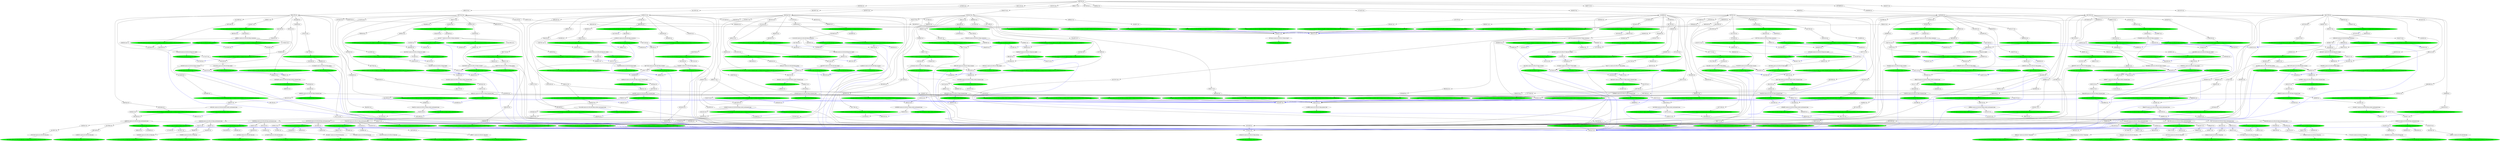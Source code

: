 strict digraph "reflow flowgraph sha256:fbe51e2c8f4525b23d67b3b4706e057109aad38e5dfd32d30b61fbddf3b47c1a" {
// Node definitions.
"00910bc0-val-";
"012d51bd-val-";
"016a1a5f-val-";
"01ff5dd3-val-";
"02586ea5-val-";
"02732dae-intern-n10.r09.s08.Main.fq1-s3://niema-test/n10/r09/n10.r09.s08_R1.fastq" [
fillcolor=green
style=filled
];
"0349c55a-val-";
"0386aba6-val-";
"03c74763-val-";
"042cebae-val-";
"0447bff0-val-";
"0469a6ab-val-";
"05b991ac-val-";
"05c00216-val-";
"05cd109b-val-";
"068744df-extern-n10.r09.s03.Main.cp_ref_gff-s3://niema-test/n10/r09/n10.r09.s03.reference.gff" [
fillcolor=green
style=filled
];
"06ebd4c1-extern-n10.r09.s10.Main.cp_untrimmed_bam-s3://niema-test/n10/r09/n10.r09.s10.untrimmed.bam" [
fillcolor=green
style=filled
];
"073bb0cf-val-";
"07400396-coerce-n10.r09.s05.Main.variants";
"07bea81f-val-";
"07e1121a-val-";
"07f477ad-coerce-n10.r09.s02.Main.untrimmed_bam";
"0876fcb2-val-";
"08d5b34f-val-";
"09397c62-extern-n10.r09.s04.Main.cp_sorted_untrimmed_bam-s3://niema-test/n10/r09/n10.r09.s04.untrimmed.sorted.bam" [
fillcolor=green
style=filled
];
"09fc7637-intern-n10.r09.s02.Main.fq2-s3://niema-test/n10/r09/n10.r09.s02_R2.fastq" [
fillcolor=green
style=filled
];
"0a03cfa7-val-";
"0a06b9da-coerce-n10.r09.s06.Main.untrimmed_bam";
"0ae09533-val-";
"0b02d663-val-";
"0b1eaaf8-val-";
"0b3f3fcf-coerce-n10.r09.s04.Main.variants";
"0b41819d-val-";
"0b5a589e-val-";
"0ba14d26-exec-n10.r09.s06.Main.consensus" [
fillcolor=green
style=filled
];
"0bf3251f-exec-n10.r09.s02.Main.trimmed_bam" [
fillcolor=green
style=filled
];
"0bf39e7d-val-";
"0c0861d1-val-";
"0c6f588e-val-";
"0ce3b87c-val-";
"0d1956d6-coerce-n10.r09.s10.Main.variants";
"0d27b96c-intern-n10.r09.s04.Main.fq1-s3://niema-test/n10/r09/n10.r09.s04_R1.fastq" [
fillcolor=green
style=filled
];
"0d2ac9e1-extern-n10.r09.s03.Main.cp_ref_fas-s3://niema-test/n10/r09/n10.r09.s03.reference.fas" [
fillcolor=green
style=filled
];
"0d5701a5-val-";
"0dd46910-extern-n10.r09.s10.Main.cp_depth-s3://niema-test/n10/r09/n10.r09.s10.depth.txt" [
fillcolor=green
style=filled
];
"0debba94-coerce-n10.r09.s05.Main.fq1";
"0f04e7e1-val-";
"0f327fab-val-";
"0f9ff9e2-coerce-n10.r09.s02.Main.sorted_untrimmed_bam";
"10400834-val-";
"10a335bb-val-";
"1128832a-val-";
"126f8938-coerce-n10.r09.s02.Main.pileup";
"12c22e92-val-";
"12d4d208-val-";
"131eeac2-val-";
"134dc5c2-exec-n10.r09.s02.Main.untrimmed_bam" [
fillcolor=green
style=filled
];
"13687091-val-";
"13760c7f-val-";
"148edde8-val-";
"14b13da8-extern-n10.r09.s05.Main.cp_depth-s3://niema-test/n10/r09/n10.r09.s05.depth.txt" [
fillcolor=green
style=filled
];
"14d8cf1d-extern-n10.r09.s06.Main.cp_variants-s3://niema-test/n10/r09/n10.r09.s06.variants.vcf" [
fillcolor=green
style=filled
];
"14f6dce7-val-";
"1502a699-extern-n10.r09.s07.Main.cp_sorted_trimmed_bam-s3://niema-test/n10/r09/n10.r09.s07.sorted.trimmed.bam" [
fillcolor=green
style=filled
];
"152a513c-exec-n10.r09.s05.Main.consensus" [
fillcolor=green
style=filled
];
"15a789fe-val-";
"17e3cb41-exec-n10.r09.s03.Main.low_depth" [
fillcolor=green
style=filled
];
"184f029f-val-";
"18cea2cd-exec-n10.r09.s02.Main.low_depth" [
fillcolor=green
style=filled
];
"18cfbd14-val-";
"191cfd87-val-";
"1934a643-val-";
"1999b9ff-val-";
"19f41899-val-";
"1a2efc6d-val-";
"1a300cbc-val-";
"1a69a806-val-";
"1b6dfae1-val-";
"1bbf13ac-extern-n10.r09.s04.Main.cp_depth-s3://niema-test/n10/r09/n10.r09.s04.depth.txt" [
fillcolor=green
style=filled
];
"1c072d29-val-";
"1c50a7fc-val-";
"1c50ff68-coerce-n10.r09.s01.Main.primer_bed";
"1c741839-val-";
"1cf57745-coerce-n10.r09.s07.Main.consensus";
"1d174dbc-val-";
"1d28184f-val-";
"1d556745-val-";
"1da0b3ec-val-";
"1dcb634b-val-";
"1e05fd04-intern-n10.r09.s09.Main.fq1-s3://niema-test/n10/r09/n10.r09.s09_R1.fastq" [
fillcolor=green
style=filled
];
"1e1016b1-val-";
"1e1dc601-val-";
"1e83f5f2-extern-n10.r09.s02.Main.cp_variants-s3://niema-test/n10/r09/n10.r09.s02.variants.vcf" [
fillcolor=green
style=filled
];
"1eae40d2-val-";
"1f582253-exec-n10.r09.s09.Main.pileup" [
fillcolor=green
style=filled
];
"1f761e1a-val-";
"1fbe9b01-val-";
"1fc032d0-val-";
"20834337-coerce-n10.r09.s01.Main.depth";
"20872e08-val-";
"222a8e31-val-";
"22bec776-val-";
"22dad326-val-";
"22f9b244-coerce-n10.r09.s09.Main.untrimmed_bam";
"23e49dc5-exec-n10.r09.s08.Main.pileup" [
fillcolor=green
style=filled
];
"246ca744-val-";
"2490e519-exec-n10.r09.s08.Main.trimmed_bam" [
fillcolor=green
style=filled
];
"2523c137-val-";
"25c586c0-exec-n10.r09.s10.Main.sorted_trimmed_bam" [
fillcolor=green
style=filled
];
"2664e499-coerce-n10.r09.s01.Main.trimmed_bam";
"266565b9-exec-n10.r09.s10.Main.variants" [
fillcolor=green
style=filled
];
"26b3e125-val-";
"26bf8977-coerce-n10.r09.s03.Main.sorted_trimmed_bam";
"26da868e-val-";
"26eaec94-val-";
"2844e0e1-coerce-n10.r09.s08.Main.sorted_trimmed_bam";
"2892db8a-val-";
"28b54260-val-";
"28ee3d58-val-";
"29135837-val-";
"29726aa5-val-";
"29a5b207-val-";
"2a0fd895-coerce-n10.r09.s07.Main.trimmed_bam";
"2a6f7eba-extern-n10.r09.s03.Main.cp_untrimmed_bam-s3://niema-test/n10/r09/n10.r09.s03.untrimmed.bam" [
fillcolor=green
style=filled
];
"2a8cda6e-exec-n10.r09.s07.Main.pileup" [
fillcolor=green
style=filled
];
"2a983297-val-";
"2af27a16-val-";
"2b138731-val-";
"2b1dbefd-val-";
"2b378768-intern-n10.r09.s07.Main.fq1-s3://niema-test/n10/r09/n10.r09.s07_R1.fastq" [
fillcolor=green
style=filled
];
"2b3917a7-val-";
"2b541954-val-";
"2cad0be3-val-";
"2cca71b6-val-";
"2d1fe762-val-";
"2dace9e9-val-";
"2dc5218e-extern-n10.r09.s08.Main.cp_depth-s3://niema-test/n10/r09/n10.r09.s08.depth.txt" [
fillcolor=green
style=filled
];
"2e9deccd-coerce-n10.r09.s02.Main.fq2";
"2f41dd8d-val-";
"2f47324c-coerce-n10.r09.s05.Main.consensus";
"2f81c3ba-val-";
"2f8e31ca-exec-n10.r09.s04.Main.depth" [
fillcolor=green
style=filled
];
"2fb1ab5a-exec-n10.r09.s08.Main.low_depth" [
fillcolor=green
style=filled
];
"2fd37661-exec-n10.r09.s04.Main.sorted_trimmed_bam" [
fillcolor=green
style=filled
];
"2fddb0dc-val-";
"30216eea-val-";
"30829c00-val-";
"30ecd8b4-coerce-n10.r09.s05.Main.pileup";
"310b62d4-val-";
"3139dd8c-val-";
"317c8b3f-val-";
"31bf27a3-val-";
"31d338e9-coerce-n10.r09.s01.Main.sorted_trimmed_bam";
"31df4ed9-coerce-n10.r09.s02.Main.depth";
"31e13bf0-val-";
"32018aa2-extern-n10.r09.s04.Main.cp_consensus-s3://niema-test/n10/r09/n10.r09.s04.consensus.fas" [
fillcolor=green
style=filled
];
"3314de86-val-";
"332c48b2-exec-n10.r09.s02.Main.depth" [
fillcolor=green
style=filled
];
"33386576-coerce-n10.r09.s08.Main.sorted_untrimmed_bam";
"333dfeb3-val-";
"333f3a3a-val-";
"3341df1e-coerce-n10.r09.s10.Main.sorted_trimmed_bam";
"335bbfa8-val-";
"33bb935c-val-";
"33c17925-exec-n10.r09.s05.Main.depth" [
fillcolor=green
style=filled
];
"33ccdb7f-val-";
"3407b399-val-";
"34752a9d-exec-n10.r09.s02.Main.sorted_trimmed_bam" [
fillcolor=green
style=filled
];
"34db0ba3-extern-n10.r09.s10.Main.cp_sorted_trimmed_bam-s3://niema-test/n10/r09/n10.r09.s10.sorted.trimmed.bam" [
fillcolor=green
style=filled
];
"3567c6bc-coerce-n10.r09.s07.Main.variants";
"35e6b9d8-val-";
"3724a3ae-coerce-n10.r09.s01.Main.pileup";
"3734bc88-val-";
"37423dc3-val-";
"3747b8b2-exec-n10.r09.s10.Main.sorted_untrimmed_bam" [
fillcolor=green
style=filled
];
"379f1062-val-";
"384b672f-val-";
"38707121-val-";
"3897e262-exec-n10.r09.s09.Main.sorted_trimmed_bam" [
fillcolor=green
style=filled
];
"390f2180-coerce-n10.r09.s01.Main.variants";
"3926b322-extern-n10.r09.s08.Main.cp_variants-s3://niema-test/n10/r09/n10.r09.s08.variants.vcf" [
fillcolor=green
style=filled
];
"39d56569-val-";
"3a20b48d-val-";
"3a3f1e22-extern-n10.r09.s04.Main.cp_sorted_trimmed_bam-s3://niema-test/n10/r09/n10.r09.s04.sorted.trimmed.bam" [
fillcolor=green
style=filled
];
"3aab2e86-val-";
"3b432d0e-val-";
"3bfcb1d5-val-";
"3c8f9ace-val-";
"3cb14ae3-val-";
"3d0158ad-exec-n10.r09.s06.Main.variants" [
fillcolor=green
style=filled
];
"3d0c916a-val-";
"3d79ce6e-coerce-n10.r09.s05.Main.low_depth";
"3d9a06a6-val-";
"3deb50b9-extern-n10.r09.s04.Main.cp_primer_bed-s3://niema-test/n10/r09/n10.r09.s04.primers.bed" [
fillcolor=green
style=filled
];
"3debc03c-coerce-n10.r09.s10.Main.trimmed_bam";
"3e2f6b92-val-";
"3eda6b04-val-";
"3f0c464c-intern-n10.r09.s09.Main.fq2-s3://niema-test/n10/r09/n10.r09.s09_R2.fastq" [
fillcolor=green
style=filled
];
"3fd4fd83-val-";
"40013d1d-val-";
"40e375e1-val-";
"40e6f5b1-val-";
"4143a773-exec-n10.r09.s01.Main.trimmed_bam" [
fillcolor=green
style=filled
];
"4143dbd8-val-";
"41ed920e-val-";
"41ee20a2-extern-n10.r09.s09.Main.cp_ref_gff-s3://niema-test/n10/r09/n10.r09.s09.reference.gff" [
fillcolor=green
style=filled
];
"422aa36e-exec-n10.r09.s08.Main.variants" [
fillcolor=green
style=filled
];
"42389fe2-coerce-n10.r09.s09.Main.sorted_trimmed_bam";
"42d49b50-val-";
"430a747b-val-";
"4320a09a-val-";
"4345edee-val-";
"4384aaf2-extern-n10.r09.s01.Main.cp_sorted_untrimmed_bam-s3://niema-test/n10/r09/n10.r09.s01.untrimmed.sorted.bam" [
fillcolor=green
style=filled
];
"4393768e-val-";
"43aa0dcf-val-";
"43b1a826-val-";
"43e6addd-val-";
"43ec129f-val-";
"43fde0d5-val-";
"4401e3a6-val-";
"440aca25-coerce-n10.r09.s08.Main.pileup";
"447a9392-val-";
"448c2d0a-val-";
"44ea7c1c-coerce-n10.r09.s07.Main.pileup";
"4604ca90-val-";
"4659da89-coerce-n10.r09.s04.Main.sorted_trimmed_bam";
"46830639-intern-n10.r09.s07.Main.fq2-s3://niema-test/n10/r09/n10.r09.s07_R2.fastq" [
fillcolor=green
style=filled
];
"46a031ad-val-";
"4742f3ea-val-";
"48433907-val-";
"4888c7c1-extern-n10.r09.s03.Main.cp_low_depth-s3://niema-test/n10/r09/n10.r09.s03.lowdepth.tsv" [
fillcolor=green
style=filled
];
"48a206c9-coerce-n10.r09.s08.Main.depth";
"48b63210-val-";
"496823e7-coerce-n10.r09.s07.Main.fq1";
"49a52a9c-coerce-n10.r09.s07.Main.sorted_trimmed_bam";
"49d942d0-val-";
"49f22703-val-";
"4a1113f8-val-";
"4a11fb07-val-";
"4a4fac2b-coerce-n10.r09.s03.Main.fq1";
"4a93ab85-exec-n10.r09.s01.Main.ref_fas" [
fillcolor=green
style=filled
];
"4af1d2e1-extern-n10.r09.s06.Main.cp_low_depth-s3://niema-test/n10/r09/n10.r09.s06.lowdepth.tsv" [
fillcolor=green
style=filled
];
"4b24e88a-val-";
"4baa7504-extern-n10.r09.s09.Main.cp_variants-s3://niema-test/n10/r09/n10.r09.s09.variants.vcf" [
fillcolor=green
style=filled
];
"4bc3fd18-coerce-n10.r09.s07.Main.low_depth";
"4c11efb2-val-";
"4c169592-extern-n10.r09.s09.Main.cp_ref_fas-s3://niema-test/n10/r09/n10.r09.s09.reference.fas" [
fillcolor=green
style=filled
];
"4c44a827-val-";
"4c4f8b80-val-";
"4ca6bb1d-coerce-n10.r09.s08.Main.variants";
"4ceab321-extern-n10.r09.s01.Main.cp_ref_fas-s3://niema-test/n10/r09/n10.r09.s01.reference.fas" [
fillcolor=green
style=filled
];
"4cfe32ac-val-";
"4d10c687-val-";
"4d5f931f-val-";
"4d6b7712-val-";
"4db512a5-exec-n10.r09.s07.Main.variants" [
fillcolor=green
style=filled
];
"4de53d9b-extern-n10.r09.s02.Main.cp_sorted_trimmed_bam-s3://niema-test/n10/r09/n10.r09.s02.sorted.trimmed.bam" [
fillcolor=green
style=filled
];
"4e025431-val-";
"4f4431fc-exec-n10.r09.s07.Main.consensus" [
fillcolor=green
style=filled
];
"4f4e920c-val-";
"4f58df92-coerce-n10.r09.s05.Main.sorted_untrimmed_bam";
"4f6a9324-extern-n10.r09.s10.Main.cp_primer_bed-s3://niema-test/n10/r09/n10.r09.s10.primers.bed" [
fillcolor=green
style=filled
];
"4fd33624-val-";
"4fe932c3-val-";
"504a24a5-val-";
"516091ea-val-";
"516ef4b9-val-";
"5269099f-val-";
"52b906f8-val-";
"52d08102-val-";
"5340df51-coerce-n10.r09.s06.Main.pileup";
"53bb03ba-val-";
"53e16067-val-";
"5412f394-extern-n10.r09.s06.Main.cp_primer_bed-s3://niema-test/n10/r09/n10.r09.s06.primers.bed" [
fillcolor=green
style=filled
];
"545d194f-val-";
"5467864b-coerce-n10.r09.s07.Main.sorted_untrimmed_bam";
"54a14383-extern-n10.r09.s04.Main.cp_low_depth-s3://niema-test/n10/r09/n10.r09.s04.lowdepth.tsv" [
fillcolor=green
style=filled
];
"54fcb53f-val-";
"550b2340-val-";
"56140277-coerce-n10.r09.s10.Main.consensus";
"565f45bd-val-";
"572aef7c-extern-n10.r09.s05.Main.cp_untrimmed_bam-s3://niema-test/n10/r09/n10.r09.s05.untrimmed.bam" [
fillcolor=green
style=filled
];
"578dcaa2-extern-n10.r09.s06.Main.cp_pileup-s3://niema-test/n10/r09/n10.r09.s06.pileup.txt" [
fillcolor=green
style=filled
];
"587c096d-extern-n10.r09.s09.Main.cp_low_depth-s3://niema-test/n10/r09/n10.r09.s09.lowdepth.tsv" [
fillcolor=green
style=filled
];
"58a96e8c-extern-n10.r09.s01.Main.cp_consensus-s3://niema-test/n10/r09/n10.r09.s01.consensus.fas" [
fillcolor=green
style=filled
];
"594b3120-extern-n10.r09.s06.Main.cp_depth-s3://niema-test/n10/r09/n10.r09.s06.depth.txt" [
fillcolor=green
style=filled
];
"5955777d-val-";
"59c27bb4-val-";
"59e34a15-val-";
"5ac0ff27-extern-n10.r09.s02.Main.cp_low_depth-s3://niema-test/n10/r09/n10.r09.s02.lowdepth.tsv" [
fillcolor=green
style=filled
];
"5ac807e3-val-";
"5b2262a6-val-";
"5b5d9ec5-val-";
"5b659c57-exec-n10.r09.s04.Main.pileup" [
fillcolor=green
style=filled
];
"5cbe6a52-extern-n10.r09.s07.Main.cp_pileup-s3://niema-test/n10/r09/n10.r09.s07.pileup.txt" [
fillcolor=green
style=filled
];
"5cd26f59-val-";
"5cd4f8bf-val-";
"5cd70c1e-val-";
"5cf1b6e2-val-";
"5d46a7d8-val-";
"5d798497-extern-n10.r09.s08.Main.cp_primer_bed-s3://niema-test/n10/r09/n10.r09.s08.primers.bed" [
fillcolor=green
style=filled
];
"5d8ff033-val-";
"5d9726d0-val-";
"5db1c0a8-extern-n10.r09.s08.Main.cp_consensus-s3://niema-test/n10/r09/n10.r09.s08.consensus.fas" [
fillcolor=green
style=filled
];
"5e246ed6-val-";
"5e2bb131-val-";
"5e683034-intern-n10.r09.s02.Main.fq1-s3://niema-test/n10/r09/n10.r09.s02_R1.fastq" [
fillcolor=green
style=filled
];
"5e8d5b41-exec-n10.r09.s03.Main.untrimmed_bam" [
fillcolor=green
style=filled
];
"5ec12855-val-";
"5ed6572c-val-";
"5ef130ce-val-";
"5ef88ea2-val-";
"5f0a8142-val-";
"5f541c28-extern-n10.r09.s09.Main.cp_pileup-s3://niema-test/n10/r09/n10.r09.s09.pileup.txt" [
fillcolor=green
style=filled
];
"5f754cf6-val-";
"5f8b5694-coerce-n10.r09.s03.Main.pileup";
"5f8e8579-coerce-n10.r09.s03.Main.sorted_untrimmed_bam";
"5f8fab21-val-";
"5fe028cc-val-";
"5fe2e765-val-";
"6015ae1e-coerce-n10.r09.s01.Main.ref_gff";
"60199500-val-";
"601c6394-val-";
"601ef7d8-val-";
"6020720a-extern-n10.r09.s05.Main.cp_low_depth-s3://niema-test/n10/r09/n10.r09.s05.lowdepth.tsv" [
fillcolor=green
style=filled
];
"6062cbe7-coerce-n10.r09.s02.Main.consensus";
"607315e9-val-";
"60a54aa5-val-";
"60e94a00-val-";
"618eba91-val-";
"61b0122e-exec-n10.r09.s07.Main.sorted_untrimmed_bam" [
fillcolor=green
style=filled
];
"62169b67-val-";
"63040db6-val-";
"6332d682-val-";
"63426203-val-";
"6359ad4f-val-";
"63ba2fe9-exec-n10.r09.s09.Main.untrimmed_bam" [
fillcolor=green
style=filled
];
"63f48a3a-val-";
"643684b5-val-";
"64377d8c-val-";
"64c209ba-val-";
"65760665-val-";
"659b452f-extern-n10.r09.s03.Main.cp_consensus-s3://niema-test/n10/r09/n10.r09.s03.consensus.fas" [
fillcolor=green
style=filled
];
"65c6dc2e-val-";
"65f6c275-val-";
"66d0ccf4-val-";
"66dfc422-val-";
"66e28a27-val-";
"6766b16d-val-";
"6832f03e-val-";
"683346de-val-";
"6855b5bc-exec-n10.r09.s05.Main.untrimmed_bam" [
fillcolor=green
style=filled
];
"6897c4a6-val-";
"68cdbf44-val-";
"68ed6d68-exec-n10.r09.s06.Main.untrimmed_bam" [
fillcolor=green
style=filled
];
"68edbc9f-val-";
"68fe8fee-extern-n10.r09.s10.Main.cp_ref_gff-s3://niema-test/n10/r09/n10.r09.s10.reference.gff" [
fillcolor=green
style=filled
];
"69805e1a-exec-n10.r09.s05.Main.sorted_trimmed_bam" [
fillcolor=green
style=filled
];
"69fa4cc2-val-";
"6a052429-val-";
"6a778cc6-val-";
"6a968bd2-val-";
"6af12010-val-";
"6be96acf-coerce-n10.r09.s01.Main.low_depth";
"6c71b0d0-val-";
"6cc6db08-extern-n10.r09.s10.Main.cp_low_depth-s3://niema-test/n10/r09/n10.r09.s10.lowdepth.tsv" [
fillcolor=green
style=filled
];
"6d1047b4-val-";
"6d26bb77-val-";
"6d3ccf85-val-";
"6d9e607a-val-";
"6e28c200-extern-n10.r09.s07.Main.cp_depth-s3://niema-test/n10/r09/n10.r09.s07.depth.txt" [
fillcolor=green
style=filled
];
"6e2b990d-val-";
"6e5c3f08-val-";
"6eb29f70-extern-n10.r09.s06.Main.cp_untrimmed_bam-s3://niema-test/n10/r09/n10.r09.s06.untrimmed.bam" [
fillcolor=green
style=filled
];
"6eb2fb27-val-";
"6ef30740-coerce-n10.r09.s10.Main.pileup";
"6f159b50-val-";
"6f32d037-val-";
"6fba20a1-val-";
"708a089c-coerce-n10.r09.s09.Main.depth";
"7096ef19-val-";
"709a42af-coerce-n10.r09.s07.Main.fq2";
"70cdcd2e-coerce-n10.r09.s05.Main.trimmed_bam";
"712d0377-val-";
"71d0831a-val-";
"71ea75fc-extern-n10.r09.s08.Main.cp_low_depth-s3://niema-test/n10/r09/n10.r09.s08.lowdepth.tsv" [
fillcolor=green
style=filled
];
"72142d0d-extern-n10.r09.s01.Main.cp_low_depth-s3://niema-test/n10/r09/n10.r09.s01.lowdepth.tsv" [
fillcolor=green
style=filled
];
"726df3c6-coerce-n10.r09.s02.Main.trimmed_bam";
"72a2fd18-val-";
"72e122d9-extern-n10.r09.s03.Main.cp_sorted_trimmed_bam-s3://niema-test/n10/r09/n10.r09.s03.sorted.trimmed.bam" [
fillcolor=green
style=filled
];
"730d6c8c-exec-n10.r09.s06.Main.trimmed_bam" [
fillcolor=green
style=filled
];
"732d8e20-extern-n10.r09.s09.Main.cp_primer_bed-s3://niema-test/n10/r09/n10.r09.s09.primers.bed" [
fillcolor=green
style=filled
];
"7340107c-val-";
"735bc624-coerce-n10.r09.s01.Main.consensus";
"736c94f0-coerce-n10.r09.s10.Main.depth";
"740b823b-val-";
"74168c2c-extern-n10.r09.s07.Main.cp_consensus-s3://niema-test/n10/r09/n10.r09.s07.consensus.fas" [
fillcolor=green
style=filled
];
"744389ed-val-";
"7499bcf3-exec-n10.r09.s06.Main.pileup" [
fillcolor=green
style=filled
];
"74e9003f-val-";
"75e13a0b-coerce-n10.r09.s06.Main.sorted_untrimmed_bam";
"75f9df68-coerce-n10.r09.s10.Main.fq2";
"762f6f1f-val-";
"76328716-val-";
"765c9bb6-coerce-n10.r09.s08.Main.fq2";
"769724f4-val-";
"76a6e24f-val-";
"76e3cb27-exec-n10.r09.s04.Main.sorted_untrimmed_bam" [
fillcolor=green
style=filled
];
"772f2b22-val-";
"7751423c-coerce-n10.r09.s03.Main.fq2";
"7794d2f5-exec-n10.r09.s06.Main.depth" [
fillcolor=green
style=filled
];
"7845bf5f-coerce-n10.r09.s02.Main.variants";
"78935e80-extern-n10.r09.s02.Main.cp_untrimmed_bam-s3://niema-test/n10/r09/n10.r09.s02.untrimmed.bam" [
fillcolor=green
style=filled
];
"78fb10c2-val-";
"78feb05e-val-";
"7917ea0b-val-";
"7971bf54-val-";
"79b4fb28-val-";
"7a88ad72-val-";
"7ad9bf13-extern-n10.r09.s01.Main.cp_ref_gff-s3://niema-test/n10/r09/n10.r09.s01.reference.gff" [
fillcolor=green
style=filled
];
"7b8d8363-val-";
"7b91d6f5-val-";
"7bc70580-val-";
"7c2b5180-extern-n10.r09.s09.Main.cp_sorted_trimmed_bam-s3://niema-test/n10/r09/n10.r09.s09.sorted.trimmed.bam" [
fillcolor=green
style=filled
];
"7c4a54d8-val-";
"7c65bb68-coerce-n10.r09.s10.Main.fq1";
"7c7fe642-intern-n10.r09.s01.Main.fq1-s3://niema-test/n10/r09/n10.r09.s01_R1.fastq" [
fillcolor=green
style=filled
];
"7c84d43f-val-";
"7cc4fd96-val-";
"7d7cb8f1-val-";
"7d88ff3f-extern-n10.r09.s07.Main.cp_primer_bed-s3://niema-test/n10/r09/n10.r09.s07.primers.bed" [
fillcolor=green
style=filled
];
"7d8c64a1-val-";
"7dd09505-exec-n10.r09.s09.Main.consensus" [
fillcolor=green
style=filled
];
"7deb3cc2-val-";
"7e30cb43-val-";
"7e953baa-val-";
"7ee90846-val-";
"7f6b76fd-coerce-n10.r09.s05.Main.untrimmed_bam";
"7f72e5b8-val-";
"7fb63a8a-coerce-n10.r09.s08.Main.low_depth";
"7ff0a686-val-";
"800d465e-val-";
"80963166-extern-n10.r09.s02.Main.cp_ref_gff-s3://niema-test/n10/r09/n10.r09.s02.reference.gff" [
fillcolor=green
style=filled
];
"810818fd-val-";
"8118c500-coerce-n10.r09.s08.Main.consensus";
"812dbafb-coerce-n10.r09.s04.Main.pileup";
"816b1978-val-";
"818ae34d-val-";
"8259c9df-val-";
"8380fc49-val-";
"83c511ae-intern-n10.r09.s06.Main.fq1-s3://niema-test/n10/r09/n10.r09.s06_R1.fastq" [
fillcolor=green
style=filled
];
"83dbd34a-val-";
"841e88be-val-";
"842f0a9d-val-";
"843ae329-val-";
"843ef116-val-";
"845fd5b3-val-";
"84aa4af9-val-";
"84ad22cc-coerce-n10.r09.s10.Main.sorted_untrimmed_bam";
"850871f3-val-";
"853bda09-val-";
"85e5ae89-val-";
"860ce24e-val-";
"8666c5b1-extern-n10.r09.s06.Main.cp_ref_fas-s3://niema-test/n10/r09/n10.r09.s06.reference.fas" [
fillcolor=green
style=filled
];
"86b35bdd-extern-n10.r09.s10.Main.cp_pileup-s3://niema-test/n10/r09/n10.r09.s10.pileup.txt" [
fillcolor=green
style=filled
];
"86e6bded-exec-n10.r09.s09.Main.low_depth" [
fillcolor=green
style=filled
];
"86fa8264-extern-n10.r09.s10.Main.cp_sorted_untrimmed_bam-s3://niema-test/n10/r09/n10.r09.s10.untrimmed.sorted.bam" [
fillcolor=green
style=filled
];
"8722a783-val-";
"87b5e489-val-";
"87b6b542-val-";
"87c0ed1c-coerce-n10.r09.s07.Main.depth";
"87de9828-val-";
"87f2b20d-val-";
"8858dc9b-val-";
"891af6a7-coerce-n10.r09.s08.Main.fq1";
"89fc582e-val-";
"8a3310bf-extern-n10.r09.s08.Main.cp_untrimmed_bam-s3://niema-test/n10/r09/n10.r09.s08.untrimmed.bam" [
fillcolor=green
style=filled
];
"8a91b969-val-";
"8ac261fa-val-";
"8b247992-extern-n10.r09.s01.Main.cp_variants-s3://niema-test/n10/r09/n10.r09.s01.variants.vcf" [
fillcolor=green
style=filled
];
"8ba4614d-val-";
"8bc9a62c-val-";
"8c1cc177-val-";
"8c23eb36-val-";
"8cccd3b7-val-";
"8cf1ca1c-exec-n10.r09.s08.Main.untrimmed_bam" [
fillcolor=green
style=filled
];
"8d161247-extern-n10.r09.s05.Main.cp_consensus-s3://niema-test/n10/r09/n10.r09.s05.consensus.fas" [
fillcolor=green
style=filled
];
"8d261849-val-";
"8d714416-val-";
"8d826c6f-val-";
"8d91fb26-exec-n10.r09.s10.Main.depth" [
fillcolor=green
style=filled
];
"8ea4c220-extern-n10.r09.s05.Main.cp_ref_gff-s3://niema-test/n10/r09/n10.r09.s05.reference.gff" [
fillcolor=green
style=filled
];
"8f6d00dc-val-";
"8f86d7d8-exec-n10.r09.s03.Main.depth" [
fillcolor=green
style=filled
];
"8fc17fe2-val-";
"9029bf4e-coerce-n10.r09.s03.Main.variants";
"90d7c02f-val-";
"90e3be37-exec-n10.r09.s06.Main.sorted_untrimmed_bam" [
fillcolor=green
style=filled
];
"91f1de14-val-";
"92054b27-val-";
"92105465-extern-n10.r09.s05.Main.cp_ref_fas-s3://niema-test/n10/r09/n10.r09.s05.reference.fas" [
fillcolor=green
style=filled
];
"92ad55af-coerce-n10.r09.s06.Main.depth";
"92d8cfc9-intern-n10.r09.s08.Main.fq2-s3://niema-test/n10/r09/n10.r09.s08_R2.fastq" [
fillcolor=green
style=filled
];
"932bcf98-val-";
"933bc07b-val-";
"93944291-extern-n10.r09.s09.Main.cp_untrimmed_bam-s3://niema-test/n10/r09/n10.r09.s09.untrimmed.bam" [
fillcolor=green
style=filled
];
"940b5717-val-";
"942d564a-val-";
"9439857c-val-";
"94476169-extern-n10.r09.s04.Main.cp_pileup-s3://niema-test/n10/r09/n10.r09.s04.pileup.txt" [
fillcolor=green
style=filled
];
"9454ed9e-exec-n10.r09.s09.Main.variants" [
fillcolor=green
style=filled
];
"94994e3f-exec-n10.r09.s01.Main.depth" [
fillcolor=green
style=filled
];
"953bf3b0-exec-n10.r09.s01.Main.low_depth" [
fillcolor=green
style=filled
];
"9568d3ec-coerce-n10.r09.s03.Main.depth";
"95bd1ac5-val-";
"95e5fe15-exec-n10.r09.s05.Main.sorted_untrimmed_bam" [
fillcolor=green
style=filled
];
"95ef87f2-val-";
"96f5c620-coerce-n10.r09.s09.Main.consensus";
"9757bba2-coerce-n10.r09.s02.Main.fq1";
"976bffa1-extern-n10.r09.s01.Main.cp_untrimmed_bam-s3://niema-test/n10/r09/n10.r09.s01.untrimmed.bam" [
fillcolor=green
style=filled
];
"97a1700b-val-";
"97ac9975-val-";
"97bbbf88-coerce-n10.r09.s03.Main.consensus";
"99217267-val-";
"99242c79-val-";
"993ad52e-val-";
"995ec7f6-val-";
"9965a192-val-";
"996e88fd-exec-n10.r09.s04.Main.low_depth" [
fillcolor=green
style=filled
];
"99a490ba-extern-n10.r09.s05.Main.cp_sorted_trimmed_bam-s3://niema-test/n10/r09/n10.r09.s05.sorted.trimmed.bam" [
fillcolor=green
style=filled
];
"9ab09234-extern-n10.r09.s04.Main.cp_variants-s3://niema-test/n10/r09/n10.r09.s04.variants.vcf" [
fillcolor=green
style=filled
];
"9ac6a688-val-";
"9ae41830-val-";
"9af9f595-coerce-n10.r09.s04.Main.trimmed_bam";
"9ba49362-val-";
"9bd9953a-val-";
"9bdc4cb7-val-";
"9becb49f-coerce-n10.r09.s03.Main.trimmed_bam";
"9c4ab733-val-";
"9c53acbb-val-";
"9c57b31b-coerce-n10.r09.s05.Main.fq2";
"9c827777-exec-n10.r09.s05.Main.pileup" [
fillcolor=green
style=filled
];
"9c8d1668-extern-n10.r09.s02.Main.cp_consensus-s3://niema-test/n10/r09/n10.r09.s02.consensus.fas" [
fillcolor=green
style=filled
];
"9c99471b-exec-n10.r09.s04.Main.trimmed_bam" [
fillcolor=green
style=filled
];
"9cdb2ac8-val-";
"9ce5c88f-exec-n10.r09.s03.Main.variants" [
fillcolor=green
style=filled
];
"9cfe6f2f-extern-n10.r09.s08.Main.cp_sorted_trimmed_bam-s3://niema-test/n10/r09/n10.r09.s08.sorted.trimmed.bam" [
fillcolor=green
style=filled
];
"9d2348e2-exec-n10.r09.s03.Main.pileup" [
fillcolor=green
style=filled
];
"9d271f47-exec-n10.r09.s02.Main.sorted_untrimmed_bam" [
fillcolor=green
style=filled
];
"9ed38a7f-val-";
"9f1ae081-val-";
"9f1d901a-val-";
"9f5882ef-val-";
"9f8aab2d-val-";
"9fa6b69f-exec-n10.r09.s10.Main.low_depth" [
fillcolor=green
style=filled
];
"9ff3657f-coerce-n10.r09.s02.Main.sorted_trimmed_bam";
"a12c3c22-intern-n10.r09.s10.Main.fq1-s3://niema-test/n10/r09/n10.r09.s10_R1.fastq" [
fillcolor=green
style=filled
];
"a1582ae5-val-";
"a159c7f8-val-";
"a1a20d65-val-";
"a211f522-val-";
"a232810e-val-";
"a25e04cb-val-";
"a2a82788-val-";
"a33f957a-extern-n10.r09.s01.Main.cp_pileup-s3://niema-test/n10/r09/n10.r09.s01.pileup.txt" [
fillcolor=green
style=filled
];
"a34e375c-val-";
"a364a574-val-";
"a3af453f-val-";
"a3e15032-val-";
"a3fb5ad1-exec-n10.r09.s04.Main.consensus" [
fillcolor=green
style=filled
];
"a403d58c-val-";
"a452d728-extern-n10.r09.s02.Main.cp_pileup-s3://niema-test/n10/r09/n10.r09.s02.pileup.txt" [
fillcolor=green
style=filled
];
"a4aeb2e5-val-";
"a52f0dac-extern-n10.r09.s07.Main.cp_ref_fas-s3://niema-test/n10/r09/n10.r09.s07.reference.fas" [
fillcolor=green
style=filled
];
"a53511c0-val-";
"a5530ead-val-";
"a55c2863-val-";
"a590683a-val-";
"a5f39f77-val-";
"a65302ab-val-";
"a67b792d-val-";
"a6ad37a5-extern-n10.r09.s02.Main.cp_primer_bed-s3://niema-test/n10/r09/n10.r09.s02.primers.bed" [
fillcolor=green
style=filled
];
"a7542216-exec-n10.r09.s06.Main.low_depth" [
fillcolor=green
style=filled
];
"a7572cb9-val-";
"a79e462d-extern-n10.r09.s05.Main.cp_pileup-s3://niema-test/n10/r09/n10.r09.s05.pileup.txt" [
fillcolor=green
style=filled
];
"a7b59099-extern-n10.r09.s08.Main.cp_sorted_untrimmed_bam-s3://niema-test/n10/r09/n10.r09.s08.untrimmed.sorted.bam" [
fillcolor=green
style=filled
];
"a7c2c938-exec-n10.r09.s02.Main.variants" [
fillcolor=green
style=filled
];
"a7d5f5c4-val-";
"a814d42e-val-";
"a8872632-extern-n10.r09.s07.Main.cp_low_depth-s3://niema-test/n10/r09/n10.r09.s07.lowdepth.tsv" [
fillcolor=green
style=filled
];
"a8cfec1a-val-";
"a8fc2b3e-val-";
"a9363633-extern-n10.r09.s09.Main.cp_consensus-s3://niema-test/n10/r09/n10.r09.s09.consensus.fas" [
fillcolor=green
style=filled
];
"a96452cc-val-";
"a973e46e-val-";
"a9748e95-val-";
"a98f60cc-coerce-n10.r09.s04.Main.consensus";
"a99dde7b-val-";
"a9a349bd-coerce-n10.r09.s03.Main.low_depth";
"aa1da7e4-val-";
"aaed8514-exec-n10.r09.s01.Main.untrimmed_bam" [
fillcolor=green
style=filled
];
"ab293f13-val-";
"ab3eabfd-val-";
"ab82feb4-val-";
"abd18910-val-";
"ac41839a-extern-n10.r09.s08.Main.cp_pileup-s3://niema-test/n10/r09/n10.r09.s08.pileup.txt" [
fillcolor=green
style=filled
];
"ad0f8c81-val-";
"ad38cdb6-extern-n10.r09.s01.Main.cp_depth-s3://niema-test/n10/r09/n10.r09.s01.depth.txt" [
fillcolor=green
style=filled
];
"ad51ffa6-coerce-n10.r09.s09.Main.pileup";
"ad5c5d36-intern-n10.r09.s05.Main.fq1-s3://niema-test/n10/r09/n10.r09.s05_R1.fastq" [
fillcolor=green
style=filled
];
"ae675508-val-";
"af05a474-val-";
"af0dfdbc-val-";
"af7923df-val-";
"af7f6c51-extern-n10.r09.s03.Main.cp_pileup-s3://niema-test/n10/r09/n10.r09.s03.pileup.txt" [
fillcolor=green
style=filled
];
"af966b7b-coerce-n10.r09.s09.Main.trimmed_bam";
"b013fb18-val-";
"b02c822f-coerce-n10.r09.s01.Main.fq1";
"b0bb49c2-extern-n10.r09.s01.Main.cp_primer_bed-s3://niema-test/n10/r09/n10.r09.s01.primers.bed" [
fillcolor=green
style=filled
];
"b0d10fbf-val-";
"b0d7ad96-val-";
"b1026a62-extern-n10.r09.s03.Main.cp_sorted_untrimmed_bam-s3://niema-test/n10/r09/n10.r09.s03.untrimmed.sorted.bam" [
fillcolor=green
style=filled
];
"b1341f14-val-";
"b15b64fd-exec-n10.r09.s07.Main.low_depth" [
fillcolor=green
style=filled
];
"b1d38c65-coerce-n10.r09.s09.Main.fq2";
"b24c1010-intern-n10.r09.s03.Main.fq1-s3://niema-test/n10/r09/n10.r09.s03_R1.fastq" [
fillcolor=green
style=filled
];
"b289bc16-val-";
"b296f080-coerce-n10.r09.s01.Main.sorted_untrimmed_bam";
"b2f4dccf-extern-n10.r09.s10.Main.cp_consensus-s3://niema-test/n10/r09/n10.r09.s10.consensus.fas" [
fillcolor=green
style=filled
];
"b31f8771-val-";
"b3255ff2-exec-n10.r09.s01.Main.consensus" [
fillcolor=green
style=filled
];
"b387ce8e-val-";
"b3b51226-val-";
"b3d4f6a3-val-";
"b4105206-val-";
"b4226ea4-val-";
"b4b02648-val-";
"b4e8e39f-exec-n10.r09.s07.Main.trimmed_bam" [
fillcolor=green
style=filled
];
"b50aa37b-exec-n10.r09.s09.Main.trimmed_bam" [
fillcolor=green
style=filled
];
"b5165cd6-coerce-n10.r09.s08.Main.untrimmed_bam";
"b547d841-extern-n10.r09.s02.Main.cp_sorted_untrimmed_bam-s3://niema-test/n10/r09/n10.r09.s02.untrimmed.sorted.bam" [
fillcolor=green
style=filled
];
"b5dd294f-val-";
"b5f822b2-val-";
"b6478622-coerce-n10.r09.s10.Main.low_depth";
"b64f4a1d-coerce-n10.r09.s06.Main.sorted_trimmed_bam";
"b6b026be-val-";
"b71a32cd-val-";
"b8397a7b-val-";
"b84cc1cc-val-";
"b92d8f51-val-";
"bc14b51b-val-";
"bc3e026f-exec-n10.r09.s07.Main.sorted_trimmed_bam" [
fillcolor=green
style=filled
];
"bc432157-val-";
"bc5f0539-val-";
"bc977663-extern-n10.r09.s06.Main.cp_sorted_untrimmed_bam-s3://niema-test/n10/r09/n10.r09.s06.untrimmed.sorted.bam" [
fillcolor=green
style=filled
];
"bca48306-exec-n10.r09.s05.Main.trimmed_bam" [
fillcolor=green
style=filled
];
"bca75036-val-";
"bcd1e16c-val-";
"bd122bcb-val-";
"bd421b95-val-";
"bd56483e-val-";
"bd5db920-val-";
"bd8d8125-val-";
"bd8e6f58-val-";
"bdca38ac-val-";
"bdcb26f8-val-";
"be0b6edf-extern-n10.r09.s07.Main.cp_ref_gff-s3://niema-test/n10/r09/n10.r09.s07.reference.gff" [
fillcolor=green
style=filled
];
"be750d99-val-";
"be923a51-val-";
"bebc4a3f-extern-n10.r09.s05.Main.cp_sorted_untrimmed_bam-s3://niema-test/n10/r09/n10.r09.s05.untrimmed.sorted.bam" [
fillcolor=green
style=filled
];
"bee776ff-val-";
"bf1905bd-val-";
"bf1e66c1-val-";
"bf331abc-val-";
"bfe51169-coerce-n10.r09.s09.Main.variants";
"c03c4ae3-val-";
"c09524fc-extern-n10.r09.s06.Main.cp_consensus-s3://niema-test/n10/r09/n10.r09.s06.consensus.fas" [
fillcolor=green
style=filled
];
"c0d0878b-val-";
"c13a7ba8-val-";
"c22c0dd6-val-";
"c2976b4e-coerce-n10.r09.s06.Main.fq1";
"c2fe69df-val-";
"c33a6736-val-";
"c3599256-val-";
"c3722a40-val-";
"c3cd34f3-val-";
"c3dbcb97-val-";
"c40010c0-val-";
"c4022fe6-coerce-n10.r09.s05.Main.depth";
"c4413c1e-val-";
"c475c9c7-exec-n10.r09.s03.Main.consensus" [
fillcolor=green
style=filled
];
"c49e2f76-val-";
"c4e434b9-val-";
"c4f907bb-val-";
"c5370f4c-val-";
"c5cf5dc0-val-";
"c5d77719-val-";
"c6104532-extern-n10.r09.s02.Main.cp_ref_fas-s3://niema-test/n10/r09/n10.r09.s02.reference.fas" [
fillcolor=green
style=filled
];
"c663fc4e-val-";
"c68c0b9c-val-";
"c71407b5-val-";
"c7c7ac37-val-";
"c81df994-val-";
"c86d0835-val-";
"c89d830d-exec-n10.r09.s01.Main.sorted_trimmed_bam" [
fillcolor=green
style=filled
];
"c8dfa5c8-val-";
"c9278db2-val-";
"c96e1188-intern-n10.r09.s01.Main.fq2-s3://niema-test/n10/r09/n10.r09.s01_R2.fastq" [
fillcolor=green
style=filled
];
"c98ce8d2-val-";
"c999a93a-val-";
"c9a76e65-val-";
"c9ec077c-val-";
"ca34736a-val-";
"ca4506fc-coerce-n10.r09.s06.Main.trimmed_bam";
"ca5c26b7-exec-n10.r09.s09.Main.sorted_untrimmed_bam" [
fillcolor=green
style=filled
];
"ca74bd3f-coerce-n10.r09.s06.Main.fq2";
"cac09c86-extern-n10.r09.s05.Main.cp_primer_bed-s3://niema-test/n10/r09/n10.r09.s05.primers.bed" [
fillcolor=green
style=filled
];
"cb272298-val-";
"cb73c243-val-";
"cba8644f-coerce-n10.r09.s10.Main.untrimmed_bam";
"cd31d23a-val-";
"cd618287-coerce-n10.r09.s09.Main.low_depth";
"cd669c47-val-";
"cd6fe218-val-";
"cd820cd7-val-";
"cd9fef9f-val-";
"cdd6472e-val-";
"ce5446bb-val-";
"ce55fd1b-coerce-n10.r09.s06.Main.low_depth";
"ce9f8c1c-coerce-n10.r09.s09.Main.fq1";
"cf2986d1-val-";
"cf95104c-val-";
"d089592e-val-";
"d1225896-val-";
"d16bd262-exec-n10.r09.s09.Main.depth" [
fillcolor=green
style=filled
];
"d19cb817-coerce-n10.r09.s09.Main.sorted_untrimmed_bam";
"d25facff-coerce-n10.r09.s08.Main.trimmed_bam";
"d29287f2-val-";
"d2e21625-val-";
"d3485a83-val-";
"d473f0e8-extern-n10.r09.s06.Main.cp_ref_gff-s3://niema-test/n10/r09/n10.r09.s06.reference.gff" [
fillcolor=green
style=filled
];
"d48ed244-extern-n10.r09.s10.Main.cp_variants-s3://niema-test/n10/r09/n10.r09.s10.variants.vcf" [
fillcolor=green
style=filled
];
"d48ff497-extern-n10.r09.s08.Main.cp_ref_gff-s3://niema-test/n10/r09/n10.r09.s08.reference.gff" [
fillcolor=green
style=filled
];
"d4c4e3bb-coerce-n10.r09.s04.Main.depth";
"d4ce35a8-val-";
"d4d0aae0-extern-n10.r09.s04.Main.cp_untrimmed_bam-s3://niema-test/n10/r09/n10.r09.s04.untrimmed.bam" [
fillcolor=green
style=filled
];
"d4e78775-exec-n10.r09.s03.Main.sorted_trimmed_bam" [
fillcolor=green
style=filled
];
"d4ff08f5-val-";
"d4ff457c-coerce-n10.r09.s01.Main.fq2";
"d56d421c-val-";
"d587706a-coerce-n10.r09.s05.Main.sorted_trimmed_bam";
"d59655dd-val-";
"d59966b4-extern-n10.r09.s01.Main.cp_sorted_trimmed_bam-s3://niema-test/n10/r09/n10.r09.s01.sorted.trimmed.bam" [
fillcolor=green
style=filled
];
"d5b25d7d-val-";
"d5fbcf0f-val-";
"d61e879b-val-";
"d638b830-val-";
"d63eb52c-val-";
"d6a18775-exec-n10.r09.s10.Main.untrimmed_bam" [
fillcolor=green
style=filled
];
"d6b4ca1a-val-";
"d6b7ac8d-val-";
"d76324a9-coerce-n10.r09.s04.Main.fq1";
"d898e271-val-";
"d8aca758-val-";
"d94c829a-exec-n10.r09.s05.Main.low_depth" [
fillcolor=green
style=filled
];
"d9efcdce-val-";
"d9f5e3d5-val-";
"da28bf3c-extern-n10.r09.s10.Main.cp_ref_fas-s3://niema-test/n10/r09/n10.r09.s10.reference.fas" [
fillcolor=green
style=filled
];
"da3abe2b-extern-n10.r09.s05.Main.cp_variants-s3://niema-test/n10/r09/n10.r09.s05.variants.vcf" [
fillcolor=green
style=filled
];
"da6c3def-val-";
"daf63a2c-extern-n10.r09.s02.Main.cp_depth-s3://niema-test/n10/r09/n10.r09.s02.depth.txt" [
fillcolor=green
style=filled
];
"dc009c11-val-";
"dc82652e-val-";
"dc95f305-exec-n10.r09.s08.Main.consensus" [
fillcolor=green
style=filled
];
"dcfb1991-val-";
"dd26b6cc-exec-n10.r09.s07.Main.untrimmed_bam" [
fillcolor=green
style=filled
];
"dd273fa4-val-";
"ddcbcf5c-val-";
"dddc0dd0-val-";
"de072a2e-val-";
"de123013-val-";
"de1c09d1-val-";
"de4137fd-val-";
"de8a38a6-extern-n10.r09.s06.Main.cp_sorted_trimmed_bam-s3://niema-test/n10/r09/n10.r09.s06.sorted.trimmed.bam" [
fillcolor=green
style=filled
];
"deae5d6c-exec-n10.r09.s10.Main.consensus" [
fillcolor=green
style=filled
];
"df44ff22-val-";
"dfb45b8c-exec-n10.r09.s04.Main.variants" [
fillcolor=green
style=filled
];
"dff01d9f-val-";
"e001d39b-val-";
"e0215f78-val-";
"e10243c7-val-";
"e161b236-exec-n10.r09.s08.Main.sorted_trimmed_bam" [
fillcolor=green
style=filled
];
"e19b4d4c-val-";
"e19df255-coerce-n10.r09.s04.Main.fq2";
"e1f5f069-val-";
"e20a8d29-val-";
"e26dbc07-val-";
"e2cdc4c8-coerce-n10.r09.s04.Main.low_depth";
"e316c423-val-";
"e3546612-val-";
"e38044de-exec-n10.r09.s01.Main.ref_gff" [
fillcolor=green
style=filled
];
"e3a5af2e-val-";
"e4154454-val-";
"e465427b-val-";
"e47856c9-val-";
"e4d849d2-exec-n10.r09.s01.Main.pileup" [
fillcolor=green
style=filled
];
"e59d38da-val-";
"e5a3c000-val-";
"e69c8b79-exec-n10.r09.s01.Main.primer_bed" [
fillcolor=green
style=filled
];
"e6e05aaa-val-";
"e6e88805-val-";
"e712a532-val-";
"e73ded60-val-";
"e74e99e5-extern-n10.r09.s07.Main.cp_untrimmed_bam-s3://niema-test/n10/r09/n10.r09.s07.untrimmed.bam" [
fillcolor=green
style=filled
];
"e771ffa4-val-";
"e774a0f2-intern-n10.r09.s10.Main.fq2-s3://niema-test/n10/r09/n10.r09.s10_R2.fastq" [
fillcolor=green
style=filled
];
"e7a60fef-val-";
"e7e6cfc4-extern-n10.r09.s08.Main.cp_ref_fas-s3://niema-test/n10/r09/n10.r09.s08.reference.fas" [
fillcolor=green
style=filled
];
"e7e9b432-coerce-n10.r09.s06.Main.consensus";
"e8756dfd-val-";
"e8aaaf2c-intern-n10.r09.s06.Main.fq2-s3://niema-test/n10/r09/n10.r09.s06_R2.fastq" [
fillcolor=green
style=filled
];
"e8c02485-exec-n10.r09.s03.Main.sorted_untrimmed_bam" [
fillcolor=green
style=filled
];
"e8d252d2-val-";
"e90ba193-extern-n10.r09.s09.Main.cp_sorted_untrimmed_bam-s3://niema-test/n10/r09/n10.r09.s09.untrimmed.sorted.bam" [
fillcolor=green
style=filled
];
"e93edc34-coerce-n10.r09.s01.Main.ref_fas";
"e9785be3-val-";
"e98d5157-val-";
"e98e2230-val-";
"e9e4aa86-extern-n10.r09.s04.Main.cp_ref_gff-s3://niema-test/n10/r09/n10.r09.s04.reference.gff" [
fillcolor=green
style=filled
];
"eac5c3b0-exec-n10.r09.s08.Main.sorted_untrimmed_bam" [
fillcolor=green
style=filled
];
"eaca744c-val-";
"eae6187f-val-";
"eb92914d-extern-n10.r09.s09.Main.cp_depth-s3://niema-test/n10/r09/n10.r09.s09.depth.txt" [
fillcolor=green
style=filled
];
"ebca0283-extern-n10.r09.s04.Main.cp_ref_fas-s3://niema-test/n10/r09/n10.r09.s04.reference.fas" [
fillcolor=green
style=filled
];
"ebeff371-exec-n10.r09.s02.Main.pileup" [
fillcolor=green
style=filled
];
"ec7b6054-val-";
"eca513aa-val-";
"ed35af6e-extern-n10.r09.s03.Main.cp_primer_bed-s3://niema-test/n10/r09/n10.r09.s03.primers.bed" [
fillcolor=green
style=filled
];
"ed74f085-exec-n10.r09.s10.Main.trimmed_bam" [
fillcolor=green
style=filled
];
"ed9fe345-extern-n10.r09.s07.Main.cp_variants-s3://niema-test/n10/r09/n10.r09.s07.variants.vcf" [
fillcolor=green
style=filled
];
"eda8d53e-exec-n10.r09.s07.Main.depth" [
fillcolor=green
style=filled
];
"ee58b7bd-val-";
"eefdb284-coerce-n10.r09.s04.Main.untrimmed_bam";
"ef00c334-intern-n10.r09.s05.Main.fq2-s3://niema-test/n10/r09/n10.r09.s05_R2.fastq" [
fillcolor=green
style=filled
];
"ef3e19e1-coerce-n10.r09.s04.Main.sorted_untrimmed_bam";
"ef980c36-exec-n10.r09.s08.Main.depth" [
fillcolor=green
style=filled
];
"ef996ef3-val-";
"efaa1f56-val-";
"f0234dd3-val-";
"f0f94e47-val-";
"f10ad1b9-coerce-n10.r09.s01.Main.untrimmed_bam";
"f17753a6-val-";
"f182d54f-val-";
"f1bedfe4-exec-n10.r09.s06.Main.sorted_trimmed_bam" [
fillcolor=green
style=filled
];
"f2684727-val-";
"f2767ff8-coerce-n10.r09.s02.Main.low_depth";
"f2a54fd4-val-";
"f2d567c2-val-";
"f36046ee-val-";
"f3f84811-val-";
"f4646612-val-";
"f48d83fe-extern-n10.r09.s03.Main.cp_variants-s3://niema-test/n10/r09/n10.r09.s03.variants.vcf" [
fillcolor=green
style=filled
];
"f55a2a90-coerce-n10.r09.s07.Main.untrimmed_bam";
"f56a556f-coerce-n10.r09.s03.Main.untrimmed_bam";
"f5bf5c04-val-";
"f5f44401-val-";
"f771676a-val-";
"f77cc8cf-extern-n10.r09.s03.Main.cp_depth-s3://niema-test/n10/r09/n10.r09.s03.depth.txt" [
fillcolor=green
style=filled
];
"f8002488-val-";
"f85ee3db-val-";
"f86e44c6-val-";
"f89ec4f0-val-";
"f8b892bd-val-";
"f90e9b87-val-";
"f9122322-intern-n10.r09.s04.Main.fq2-s3://niema-test/n10/r09/n10.r09.s04_R2.fastq" [
fillcolor=green
style=filled
];
"f918a9ee-val-";
"f95b4744-val-";
"f9b70b4e-exec-n10.r09.s10.Main.pileup" [
fillcolor=green
style=filled
];
"f9b923c8-val-";
"fa1cf845-intern-n10.r09.s03.Main.fq2-s3://niema-test/n10/r09/n10.r09.s03_R2.fastq" [
fillcolor=green
style=filled
];
"fa264454-val-";
"fa62b9de-exec-n10.r09.s05.Main.variants" [
fillcolor=green
style=filled
];
"fa9ad0f7-val-";
"fab937c4-exec-n10.r09.s02.Main.consensus" [
fillcolor=green
style=filled
];
"fac9aeb9-val-";
"fb5277cb-val-";
"fb838021-val-";
"fb8c5e54-val-";
"fbd77b26-coerce-n10.r09.s06.Main.variants";
"fc9699e1-val-";
"fca3345f-val-";
"fcb7fc02-val-";
"fcf74b3e-val-";
"fd297a89-exec-n10.r09.s01.Main.variants" [
fillcolor=green
style=filled
];
"fd6ab588-extern-n10.r09.s07.Main.cp_sorted_untrimmed_bam-s3://niema-test/n10/r09/n10.r09.s07.untrimmed.sorted.bam" [
fillcolor=green
style=filled
];
"fd94a0aa-val-";
"fdd8702e-val-";
"fe14399e-val-";
"febd9efb-val-";
"ff0f8550-exec-n10.r09.s04.Main.untrimmed_bam" [
fillcolor=green
style=filled
];
"ff4139cc-exec-n10.r09.s03.Main.trimmed_bam" [
fillcolor=green
style=filled
];
"ff64fd9b-val-";
"ff7eff5a-val-";
"ff877887-exec-n10.r09.s01.Main.sorted_untrimmed_bam" [
fillcolor=green
style=filled
];

// Edge definitions.
"00910bc0-val-" -> "31bf27a3-val-" [dynamic=false];
"016a1a5f-val-" -> "b4105206-val-" [dynamic=false];
"01ff5dd3-val-" -> "fb8c5e54-val-" [dynamic=false];
"02586ea5-val-" -> "ca74bd3f-coerce-n10.r09.s06.Main.fq2" [dynamic=false];
"0349c55a-val-" -> "736c94f0-coerce-n10.r09.s10.Main.depth" [dynamic=false];
"0386aba6-val-" -> "80963166-extern-n10.r09.s02.Main.cp_ref_gff-s3://niema-test/n10/r09/n10.r09.s02.reference.gff" [dynamic=false];
"03c74763-val-" -> "5f754cf6-val-" [dynamic=false];
"042cebae-val-" -> "20834337-coerce-n10.r09.s01.Main.depth" [dynamic=false];
"0469a6ab-val-" -> "e98e2230-val-" [dynamic=false];
"05b991ac-val-" -> "ed35af6e-extern-n10.r09.s03.Main.cp_primer_bed-s3://niema-test/n10/r09/n10.r09.s03.primers.bed" [dynamic=false];
"068744df-extern-n10.r09.s03.Main.cp_ref_gff-s3://niema-test/n10/r09/n10.r09.s03.reference.gff" -> "26b3e125-val-" [
dynamic=true
color=blue
];
"068744df-extern-n10.r09.s03.Main.cp_ref_gff-s3://niema-test/n10/r09/n10.r09.s03.reference.gff" -> "9439857c-val-" [dynamic=false];
"06ebd4c1-extern-n10.r09.s10.Main.cp_untrimmed_bam-s3://niema-test/n10/r09/n10.r09.s10.untrimmed.bam" -> "6a778cc6-val-" [dynamic=false];
"06ebd4c1-extern-n10.r09.s10.Main.cp_untrimmed_bam-s3://niema-test/n10/r09/n10.r09.s10.untrimmed.bam" -> "b0d7ad96-val-" [
dynamic=true
color=blue
];
"073bb0cf-val-" -> "a9a349bd-coerce-n10.r09.s03.Main.low_depth" [dynamic=false];
"07400396-coerce-n10.r09.s05.Main.variants" -> "8259c9df-val-" [dynamic=false];
"07400396-coerce-n10.r09.s05.Main.variants" -> "ab3eabfd-val-" [dynamic=false];
"07400396-coerce-n10.r09.s05.Main.variants" -> "fa62b9de-exec-n10.r09.s05.Main.variants" [
dynamic=true
color=blue
];
"07e1121a-val-" -> "7a88ad72-val-" [dynamic=false];
"07f477ad-coerce-n10.r09.s02.Main.untrimmed_bam" -> "134dc5c2-exec-n10.r09.s02.Main.untrimmed_bam" [
dynamic=true
color=blue
];
"07f477ad-coerce-n10.r09.s02.Main.untrimmed_bam" -> "8259c9df-val-" [dynamic=false];
"07f477ad-coerce-n10.r09.s02.Main.untrimmed_bam" -> "bf331abc-val-" [dynamic=false];
"07f477ad-coerce-n10.r09.s02.Main.untrimmed_bam" -> "fdd8702e-val-" [dynamic=false];
"0876fcb2-val-" -> "762f6f1f-val-" [dynamic=false];
"08d5b34f-val-" -> "b547d841-extern-n10.r09.s02.Main.cp_sorted_untrimmed_bam-s3://niema-test/n10/r09/n10.r09.s02.untrimmed.sorted.bam" [dynamic=false];
"09397c62-extern-n10.r09.s04.Main.cp_sorted_untrimmed_bam-s3://niema-test/n10/r09/n10.r09.s04.untrimmed.sorted.bam" -> "2f81c3ba-val-" [
dynamic=true
color=blue
];
"09397c62-extern-n10.r09.s04.Main.cp_sorted_untrimmed_bam-s3://niema-test/n10/r09/n10.r09.s04.untrimmed.sorted.bam" -> "c3dbcb97-val-" [dynamic=false];
"0a06b9da-coerce-n10.r09.s06.Main.untrimmed_bam" -> "40013d1d-val-" [dynamic=false];
"0a06b9da-coerce-n10.r09.s06.Main.untrimmed_bam" -> "68ed6d68-exec-n10.r09.s06.Main.untrimmed_bam" [
dynamic=true
color=blue
];
"0a06b9da-coerce-n10.r09.s06.Main.untrimmed_bam" -> "8259c9df-val-" [dynamic=false];
"0a06b9da-coerce-n10.r09.s06.Main.untrimmed_bam" -> "95ef87f2-val-" [dynamic=false];
"0b1eaaf8-val-" -> "7c84d43f-val-" [dynamic=false];
"0b3f3fcf-coerce-n10.r09.s04.Main.variants" -> "8259c9df-val-" [dynamic=false];
"0b3f3fcf-coerce-n10.r09.s04.Main.variants" -> "c33a6736-val-" [dynamic=false];
"0b3f3fcf-coerce-n10.r09.s04.Main.variants" -> "dfb45b8c-exec-n10.r09.s04.Main.variants" [
dynamic=true
color=blue
];
"0b41819d-val-" -> "e20a8d29-val-" [dynamic=false];
"0b5a589e-val-" -> "05b991ac-val-" [dynamic=false];
"0ba14d26-exec-n10.r09.s06.Main.consensus" -> "14f6dce7-val-" [
dynamic=true
color=blue
];
"0ba14d26-exec-n10.r09.s06.Main.consensus" -> "310b62d4-val-" [
dynamic=true
color=blue
];
"0ba14d26-exec-n10.r09.s06.Main.consensus" -> "59e34a15-val-" [
dynamic=true
color=blue
];
"0bf3251f-exec-n10.r09.s02.Main.trimmed_bam" -> "0447bff0-val-" [
dynamic=true
color=blue
];
"0bf3251f-exec-n10.r09.s02.Main.trimmed_bam" -> "53e16067-val-" [
dynamic=true
color=blue
];
"0bf39e7d-val-" -> "cac09c86-extern-n10.r09.s05.Main.cp_primer_bed-s3://niema-test/n10/r09/n10.r09.s05.primers.bed" [dynamic=false];
"0c0861d1-val-" -> "2b3917a7-val-" [dynamic=false];
"0c0861d1-val-" -> "379f1062-val-" [dynamic=false];
"0c0861d1-val-" -> "7917ea0b-val-" [dynamic=false];
"0c0861d1-val-" -> "818ae34d-val-" [dynamic=false];
"0c0861d1-val-" -> "a814d42e-val-" [dynamic=false];
"0c0861d1-val-" -> "c0d0878b-val-" [dynamic=false];
"0c0861d1-val-" -> "c5370f4c-val-" [dynamic=false];
"0c0861d1-val-" -> "cd669c47-val-" [dynamic=false];
"0c0861d1-val-" -> "d9f5e3d5-val-" [dynamic=false];
"0c0861d1-val-" -> "f2a54fd4-val-" [dynamic=false];
"0c0861d1-val-" -> "febd9efb-val-" [dynamic=false];
"0c6f588e-val-" -> "5955777d-val-" [dynamic=false];
"0ce3b87c-val-" -> "7ad9bf13-extern-n10.r09.s01.Main.cp_ref_gff-s3://niema-test/n10/r09/n10.r09.s01.reference.gff" [dynamic=false];
"0d1956d6-coerce-n10.r09.s10.Main.variants" -> "266565b9-exec-n10.r09.s10.Main.variants" [
dynamic=true
color=blue
];
"0d1956d6-coerce-n10.r09.s10.Main.variants" -> "78fb10c2-val-" [dynamic=false];
"0d1956d6-coerce-n10.r09.s10.Main.variants" -> "8259c9df-val-" [dynamic=false];
"0d2ac9e1-extern-n10.r09.s03.Main.cp_ref_fas-s3://niema-test/n10/r09/n10.r09.s03.reference.fas" -> "131eeac2-val-" [dynamic=false];
"0d2ac9e1-extern-n10.r09.s03.Main.cp_ref_fas-s3://niema-test/n10/r09/n10.r09.s03.reference.fas" -> "59e34a15-val-" [
dynamic=true
color=blue
];
"0d5701a5-val-" -> "016a1a5f-val-" [dynamic=false];
"0d5701a5-val-" -> "26da868e-val-" [dynamic=false];
"0d5701a5-val-" -> "29726aa5-val-" [dynamic=false];
"0d5701a5-val-" -> "3bfcb1d5-val-" [dynamic=false];
"0d5701a5-val-" -> "66d0ccf4-val-" [dynamic=false];
"0d5701a5-val-" -> "71d0831a-val-" [dynamic=false];
"0d5701a5-val-" -> "9f1d901a-val-" [dynamic=false];
"0d5701a5-val-" -> "9f5882ef-val-" [dynamic=false];
"0d5701a5-val-" -> "c71407b5-val-" [dynamic=false];
"0d5701a5-val-" -> "c9ec077c-val-" [dynamic=false];
"0d5701a5-val-" -> "e9785be3-val-" [dynamic=false];
"0dd46910-extern-n10.r09.s10.Main.cp_depth-s3://niema-test/n10/r09/n10.r09.s10.depth.txt" -> "0349c55a-val-" [dynamic=false];
"0dd46910-extern-n10.r09.s10.Main.cp_depth-s3://niema-test/n10/r09/n10.r09.s10.depth.txt" -> "6af12010-val-" [
dynamic=true
color=blue
];
"0debba94-coerce-n10.r09.s05.Main.fq1" -> "ad5c5d36-intern-n10.r09.s05.Main.fq1-s3://niema-test/n10/r09/n10.r09.s05_R1.fastq" [dynamic=false];
"0f04e7e1-val-" -> "8cccd3b7-val-" [dynamic=false];
"0f327fab-val-" -> "2a0fd895-coerce-n10.r09.s07.Main.trimmed_bam" [dynamic=false];
"0f9ff9e2-coerce-n10.r09.s02.Main.sorted_untrimmed_bam" -> "9d271f47-exec-n10.r09.s02.Main.sorted_untrimmed_bam" [
dynamic=true
color=blue
];
"0f9ff9e2-coerce-n10.r09.s02.Main.sorted_untrimmed_bam" -> "e316c423-val-" [dynamic=false];
"10400834-val-" -> "5cf1b6e2-val-" [dynamic=false];
"1128832a-val-" -> "4fe932c3-val-" [dynamic=false];
"126f8938-coerce-n10.r09.s02.Main.pileup" -> "8259c9df-val-" [dynamic=false];
"126f8938-coerce-n10.r09.s02.Main.pileup" -> "a53511c0-val-" [dynamic=false];
"126f8938-coerce-n10.r09.s02.Main.pileup" -> "ebeff371-exec-n10.r09.s02.Main.pileup" [
dynamic=true
color=blue
];
"12d4d208-val-" -> "97bbbf88-coerce-n10.r09.s03.Main.consensus" [dynamic=false];
"131eeac2-val-" -> "e93edc34-coerce-n10.r09.s01.Main.ref_fas" [dynamic=false];
"134dc5c2-exec-n10.r09.s02.Main.untrimmed_bam" -> "59e34a15-val-" [
dynamic=true
color=blue
];
"134dc5c2-exec-n10.r09.s02.Main.untrimmed_bam" -> "7f72e5b8-val-" [
dynamic=true
color=blue
];
"134dc5c2-exec-n10.r09.s02.Main.untrimmed_bam" -> "a96452cc-val-" [
dynamic=true
color=blue
];
"13687091-val-" -> "d29287f2-val-" [dynamic=false];
"13760c7f-val-" -> "a5530ead-val-" [dynamic=false];
"148edde8-val-" -> "3e2f6b92-val-" [dynamic=false];
"14b13da8-extern-n10.r09.s05.Main.cp_depth-s3://niema-test/n10/r09/n10.r09.s05.depth.txt" -> "52d08102-val-" [dynamic=false];
"14b13da8-extern-n10.r09.s05.Main.cp_depth-s3://niema-test/n10/r09/n10.r09.s05.depth.txt" -> "66e28a27-val-" [
dynamic=true
color=blue
];
"14d8cf1d-extern-n10.r09.s06.Main.cp_variants-s3://niema-test/n10/r09/n10.r09.s06.variants.vcf" -> "310b62d4-val-" [
dynamic=true
color=blue
];
"14d8cf1d-extern-n10.r09.s06.Main.cp_variants-s3://niema-test/n10/r09/n10.r09.s06.variants.vcf" -> "dff01d9f-val-" [dynamic=false];
"1502a699-extern-n10.r09.s07.Main.cp_sorted_trimmed_bam-s3://niema-test/n10/r09/n10.r09.s07.sorted.trimmed.bam" -> "49f22703-val-" [
dynamic=true
color=blue
];
"1502a699-extern-n10.r09.s07.Main.cp_sorted_trimmed_bam-s3://niema-test/n10/r09/n10.r09.s07.sorted.trimmed.bam" -> "bf1905bd-val-" [dynamic=false];
"152a513c-exec-n10.r09.s05.Main.consensus" -> "43aa0dcf-val-" [
dynamic=true
color=blue
];
"152a513c-exec-n10.r09.s05.Main.consensus" -> "59e34a15-val-" [
dynamic=true
color=blue
];
"152a513c-exec-n10.r09.s05.Main.consensus" -> "7bc70580-val-" [
dynamic=true
color=blue
];
"15a789fe-val-" -> "46a031ad-val-" [dynamic=false];
"17e3cb41-exec-n10.r09.s03.Main.low_depth" -> "28ee3d58-val-" [
dynamic=true
color=blue
];
"184f029f-val-" -> "594b3120-extern-n10.r09.s06.Main.cp_depth-s3://niema-test/n10/r09/n10.r09.s06.depth.txt" [dynamic=false];
"18cea2cd-exec-n10.r09.s02.Main.low_depth" -> "6f32d037-val-" [
dynamic=true
color=blue
];
"18cfbd14-val-" -> "6cc6db08-extern-n10.r09.s10.Main.cp_low_depth-s3://niema-test/n10/r09/n10.r09.s10.lowdepth.tsv" [dynamic=false];
"1934a643-val-" -> "6062cbe7-coerce-n10.r09.s02.Main.consensus" [dynamic=false];
"19f41899-val-" -> "d473f0e8-extern-n10.r09.s06.Main.cp_ref_gff-s3://niema-test/n10/r09/n10.r09.s06.reference.gff" [dynamic=false];
"1a2efc6d-val-" -> "dc82652e-val-" [dynamic=false];
"1a300cbc-val-" -> "70cdcd2e-coerce-n10.r09.s05.Main.trimmed_bam" [dynamic=false];
"1a69a806-val-" -> "3d79ce6e-coerce-n10.r09.s05.Main.low_depth" [dynamic=false];
"1b6dfae1-val-" -> "0d1956d6-coerce-n10.r09.s10.Main.variants" [dynamic=false];
"1bbf13ac-extern-n10.r09.s04.Main.cp_depth-s3://niema-test/n10/r09/n10.r09.s04.depth.txt" -> "1c072d29-val-" [
dynamic=true
color=blue
];
"1bbf13ac-extern-n10.r09.s04.Main.cp_depth-s3://niema-test/n10/r09/n10.r09.s04.depth.txt" -> "545d194f-val-" [dynamic=false];
"1c50a7fc-val-" -> "7845bf5f-coerce-n10.r09.s02.Main.variants" [dynamic=false];
"1c50ff68-coerce-n10.r09.s01.Main.primer_bed" -> "e69c8b79-exec-n10.r09.s01.Main.primer_bed" [dynamic=false];
"1cf57745-coerce-n10.r09.s07.Main.consensus" -> "4f4431fc-exec-n10.r09.s07.Main.consensus" [
dynamic=true
color=blue
];
"1cf57745-coerce-n10.r09.s07.Main.consensus" -> "8259c9df-val-" [dynamic=false];
"1cf57745-coerce-n10.r09.s07.Main.consensus" -> "d638b830-val-" [dynamic=false];
"1cf57745-coerce-n10.r09.s07.Main.consensus" -> "f90e9b87-val-" [dynamic=false];
"1d28184f-val-" -> "5d798497-extern-n10.r09.s08.Main.cp_primer_bed-s3://niema-test/n10/r09/n10.r09.s08.primers.bed" [dynamic=false];
"1d556745-val-" -> "a2a82788-val-" [dynamic=false];
"1da0b3ec-val-" -> "4a11fb07-val-" [dynamic=false];
"1dcb634b-val-" -> "cb272298-val-" [dynamic=false];
"1e1016b1-val-" -> "d19cb817-coerce-n10.r09.s09.Main.sorted_untrimmed_bam" [dynamic=false];
"1e1dc601-val-" -> "5f8e8579-coerce-n10.r09.s03.Main.sorted_untrimmed_bam" [dynamic=false];
"1e83f5f2-extern-n10.r09.s02.Main.cp_variants-s3://niema-test/n10/r09/n10.r09.s02.variants.vcf" -> "1c50a7fc-val-" [dynamic=false];
"1e83f5f2-extern-n10.r09.s02.Main.cp_variants-s3://niema-test/n10/r09/n10.r09.s02.variants.vcf" -> "abd18910-val-" [
dynamic=true
color=blue
];
"1eae40d2-val-" -> "75f9df68-coerce-n10.r09.s10.Main.fq2" [dynamic=false];
"1f582253-exec-n10.r09.s09.Main.pileup" -> "59e34a15-val-" [
dynamic=true
color=blue
];
"1f582253-exec-n10.r09.s09.Main.pileup" -> "7c4a54d8-val-" [
dynamic=true
color=blue
];
"1f761e1a-val-" -> "bee776ff-val-" [dynamic=false];
"1fbe9b01-val-" -> "72e122d9-extern-n10.r09.s03.Main.cp_sorted_trimmed_bam-s3://niema-test/n10/r09/n10.r09.s03.sorted.trimmed.bam" [dynamic=false];
"20834337-coerce-n10.r09.s01.Main.depth" -> "94994e3f-exec-n10.r09.s01.Main.depth" [
dynamic=true
color=blue
];
"20834337-coerce-n10.r09.s01.Main.depth" -> "f85ee3db-val-" [dynamic=false];
"20872e08-val-" -> "ab82feb4-val-" [dynamic=false];
"22dad326-val-" -> "9ab09234-extern-n10.r09.s04.Main.cp_variants-s3://niema-test/n10/r09/n10.r09.s04.variants.vcf" [dynamic=false];
"22f9b244-coerce-n10.r09.s09.Main.untrimmed_bam" -> "63ba2fe9-exec-n10.r09.s09.Main.untrimmed_bam" [
dynamic=true
color=blue
];
"22f9b244-coerce-n10.r09.s09.Main.untrimmed_bam" -> "8259c9df-val-" [dynamic=false];
"22f9b244-coerce-n10.r09.s09.Main.untrimmed_bam" -> "933bc07b-val-" [dynamic=false];
"22f9b244-coerce-n10.r09.s09.Main.untrimmed_bam" -> "97ac9975-val-" [dynamic=false];
"23e49dc5-exec-n10.r09.s08.Main.pileup" -> "59e34a15-val-" [
dynamic=true
color=blue
];
"23e49dc5-exec-n10.r09.s08.Main.pileup" -> "6d1047b4-val-" [
dynamic=true
color=blue
];
"246ca744-val-" -> "0bf39e7d-val-" [dynamic=false];
"2490e519-exec-n10.r09.s08.Main.trimmed_bam" -> "53e16067-val-" [
dynamic=true
color=blue
];
"2490e519-exec-n10.r09.s08.Main.trimmed_bam" -> "d3485a83-val-" [
dynamic=true
color=blue
];
"2523c137-val-" -> "9bd9953a-val-" [dynamic=false];
"25c586c0-exec-n10.r09.s10.Main.sorted_trimmed_bam" -> "d8aca758-val-" [
dynamic=true
color=blue
];
"2664e499-coerce-n10.r09.s01.Main.trimmed_bam" -> "1128832a-val-" [dynamic=false];
"2664e499-coerce-n10.r09.s01.Main.trimmed_bam" -> "4143a773-exec-n10.r09.s01.Main.trimmed_bam" [
dynamic=true
color=blue
];
"2664e499-coerce-n10.r09.s01.Main.trimmed_bam" -> "65c6dc2e-val-" [dynamic=false];
"266565b9-exec-n10.r09.s10.Main.variants" -> "4f4e920c-val-" [
dynamic=true
color=blue
];
"266565b9-exec-n10.r09.s10.Main.variants" -> "59e34a15-val-" [
dynamic=true
color=blue
];
"26bf8977-coerce-n10.r09.s03.Main.sorted_trimmed_bam" -> "b8397a7b-val-" [dynamic=false];
"26bf8977-coerce-n10.r09.s03.Main.sorted_trimmed_bam" -> "d4e78775-exec-n10.r09.s03.Main.sorted_trimmed_bam" [
dynamic=true
color=blue
];
"26da868e-val-" -> "18cfbd14-val-" [dynamic=false];
"2844e0e1-coerce-n10.r09.s08.Main.sorted_trimmed_bam" -> "e161b236-exec-n10.r09.s08.Main.sorted_trimmed_bam" [
dynamic=true
color=blue
];
"2844e0e1-coerce-n10.r09.s08.Main.sorted_trimmed_bam" -> "e26dbc07-val-" [dynamic=false];
"2892db8a-val-" -> "4ceab321-extern-n10.r09.s01.Main.cp_ref_fas-s3://niema-test/n10/r09/n10.r09.s01.reference.fas" [dynamic=false];
"28b54260-val-" -> "e9e4aa86-extern-n10.r09.s04.Main.cp_ref_gff-s3://niema-test/n10/r09/n10.r09.s04.reference.gff" [dynamic=false];
"29726aa5-val-" -> "9ba49362-val-" [dynamic=false];
"29a5b207-val-" -> "d2e21625-val-" [dynamic=false];
"2a0fd895-coerce-n10.r09.s07.Main.trimmed_bam" -> "1d556745-val-" [dynamic=false];
"2a0fd895-coerce-n10.r09.s07.Main.trimmed_bam" -> "65c6dc2e-val-" [dynamic=false];
"2a0fd895-coerce-n10.r09.s07.Main.trimmed_bam" -> "b4e8e39f-exec-n10.r09.s07.Main.trimmed_bam" [
dynamic=true
color=blue
];
"2a6f7eba-extern-n10.r09.s03.Main.cp_untrimmed_bam-s3://niema-test/n10/r09/n10.r09.s03.untrimmed.bam" -> "40e6f5b1-val-" [
dynamic=true
color=blue
];
"2a6f7eba-extern-n10.r09.s03.Main.cp_untrimmed_bam-s3://niema-test/n10/r09/n10.r09.s03.untrimmed.bam" -> "e20a8d29-val-" [dynamic=false];
"2a8cda6e-exec-n10.r09.s07.Main.pileup" -> "49f22703-val-" [
dynamic=true
color=blue
];
"2a8cda6e-exec-n10.r09.s07.Main.pileup" -> "59e34a15-val-" [
dynamic=true
color=blue
];
"2a983297-val-" -> "b31f8771-val-" [dynamic=false];
"2af27a16-val-" -> "d587706a-coerce-n10.r09.s05.Main.sorted_trimmed_bam" [dynamic=false];
"2b138731-val-" -> "4d5f931f-val-" [dynamic=false];
"2b3917a7-val-" -> "b0d10fbf-val-" [dynamic=false];
"2b541954-val-" -> "2f47324c-coerce-n10.r09.s05.Main.consensus" [dynamic=false];
"2cca71b6-val-" -> "44ea7c1c-coerce-n10.r09.s07.Main.pileup" [dynamic=false];
"2d1fe762-val-" -> "ab293f13-val-" [dynamic=false];
"2dace9e9-val-" -> "14d8cf1d-extern-n10.r09.s06.Main.cp_variants-s3://niema-test/n10/r09/n10.r09.s06.variants.vcf" [dynamic=false];
"2dc5218e-extern-n10.r09.s08.Main.cp_depth-s3://niema-test/n10/r09/n10.r09.s08.depth.txt" -> "6897c4a6-val-" [dynamic=false];
"2dc5218e-extern-n10.r09.s08.Main.cp_depth-s3://niema-test/n10/r09/n10.r09.s08.depth.txt" -> "e8d252d2-val-" [
dynamic=true
color=blue
];
"2e9deccd-coerce-n10.r09.s02.Main.fq2" -> "09fc7637-intern-n10.r09.s02.Main.fq2-s3://niema-test/n10/r09/n10.r09.s02_R2.fastq" [dynamic=false];
"2f41dd8d-val-" -> "0b3f3fcf-coerce-n10.r09.s04.Main.variants" [dynamic=false];
"2f47324c-coerce-n10.r09.s05.Main.consensus" -> "152a513c-exec-n10.r09.s05.Main.consensus" [
dynamic=true
color=blue
];
"2f47324c-coerce-n10.r09.s05.Main.consensus" -> "2b138731-val-" [dynamic=false];
"2f47324c-coerce-n10.r09.s05.Main.consensus" -> "8259c9df-val-" [dynamic=false];
"2f47324c-coerce-n10.r09.s05.Main.consensus" -> "ff7eff5a-val-" [dynamic=false];
"2f8e31ca-exec-n10.r09.s04.Main.depth" -> "5f8fab21-val-" [
dynamic=true
color=blue
];
"2fb1ab5a-exec-n10.r09.s08.Main.low_depth" -> "e8d252d2-val-" [
dynamic=true
color=blue
];
"2fd37661-exec-n10.r09.s04.Main.sorted_trimmed_bam" -> "d089592e-val-" [
dynamic=true
color=blue
];
"2fddb0dc-val-" -> "5db1c0a8-extern-n10.r09.s08.Main.cp_consensus-s3://niema-test/n10/r09/n10.r09.s08.consensus.fas" [dynamic=false];
"30216eea-val-" -> "79b4fb28-val-" [dynamic=false];
"30829c00-val-" -> "c2976b4e-coerce-n10.r09.s06.Main.fq1" [dynamic=false];
"30ecd8b4-coerce-n10.r09.s05.Main.pileup" -> "8259c9df-val-" [dynamic=false];
"30ecd8b4-coerce-n10.r09.s05.Main.pileup" -> "9c827777-exec-n10.r09.s05.Main.pileup" [
dynamic=true
color=blue
];
"30ecd8b4-coerce-n10.r09.s05.Main.pileup" -> "ab3eabfd-val-" [dynamic=false];
"3139dd8c-val-" -> "b02c822f-coerce-n10.r09.s01.Main.fq1" [dynamic=false];
"317c8b3f-val-" -> "8fc17fe2-val-" [dynamic=false];
"31bf27a3-val-" -> "3debc03c-coerce-n10.r09.s10.Main.trimmed_bam" [dynamic=false];
"31d338e9-coerce-n10.r09.s01.Main.sorted_trimmed_bam" -> "c89d830d-exec-n10.r09.s01.Main.sorted_trimmed_bam" [
dynamic=true
color=blue
];
"31d338e9-coerce-n10.r09.s01.Main.sorted_trimmed_bam" -> "eca513aa-val-" [dynamic=false];
"31df4ed9-coerce-n10.r09.s02.Main.depth" -> "332c48b2-exec-n10.r09.s02.Main.depth" [
dynamic=true
color=blue
];
"31df4ed9-coerce-n10.r09.s02.Main.depth" -> "a53511c0-val-" [dynamic=false];
"31e13bf0-val-" -> "fc9699e1-val-" [dynamic=false];
"32018aa2-extern-n10.r09.s04.Main.cp_consensus-s3://niema-test/n10/r09/n10.r09.s04.consensus.fas" -> "89fc582e-val-" [
dynamic=true
color=blue
];
"32018aa2-extern-n10.r09.s04.Main.cp_consensus-s3://niema-test/n10/r09/n10.r09.s04.consensus.fas" -> "d4ce35a8-val-" [dynamic=false];
"332c48b2-exec-n10.r09.s02.Main.depth" -> "5ac807e3-val-" [
dynamic=true
color=blue
];
"33386576-coerce-n10.r09.s08.Main.sorted_untrimmed_bam" -> "bcd1e16c-val-" [dynamic=false];
"33386576-coerce-n10.r09.s08.Main.sorted_untrimmed_bam" -> "eac5c3b0-exec-n10.r09.s08.Main.sorted_untrimmed_bam" [
dynamic=true
color=blue
];
"333dfeb3-val-" -> "65f6c275-val-" [dynamic=false];
"333f3a3a-val-" -> "e90ba193-extern-n10.r09.s09.Main.cp_sorted_untrimmed_bam-s3://niema-test/n10/r09/n10.r09.s09.untrimmed.sorted.bam" [dynamic=false];
"3341df1e-coerce-n10.r09.s10.Main.sorted_trimmed_bam" -> "00910bc0-val-" [dynamic=false];
"3341df1e-coerce-n10.r09.s10.Main.sorted_trimmed_bam" -> "25c586c0-exec-n10.r09.s10.Main.sorted_trimmed_bam" [
dynamic=true
color=blue
];
"335bbfa8-val-" -> "daf63a2c-extern-n10.r09.s02.Main.cp_depth-s3://niema-test/n10/r09/n10.r09.s02.depth.txt" [dynamic=false];
"33bb935c-val-" -> "b1026a62-extern-n10.r09.s03.Main.cp_sorted_untrimmed_bam-s3://niema-test/n10/r09/n10.r09.s03.untrimmed.sorted.bam" [dynamic=false];
"33c17925-exec-n10.r09.s05.Main.depth" -> "10a335bb-val-" [
dynamic=true
color=blue
];
"33ccdb7f-val-" -> "52d08102-val-" [dynamic=false];
"3407b399-val-" -> "d4ff457c-coerce-n10.r09.s01.Main.fq2" [dynamic=false];
"34752a9d-exec-n10.r09.s02.Main.sorted_trimmed_bam" -> "643684b5-val-" [
dynamic=true
color=blue
];
"34db0ba3-extern-n10.r09.s10.Main.cp_sorted_trimmed_bam-s3://niema-test/n10/r09/n10.r09.s10.sorted.trimmed.bam" -> "4f4e920c-val-" [
dynamic=true
color=blue
];
"34db0ba3-extern-n10.r09.s10.Main.cp_sorted_trimmed_bam-s3://niema-test/n10/r09/n10.r09.s10.sorted.trimmed.bam" -> "72a2fd18-val-" [dynamic=false];
"3567c6bc-coerce-n10.r09.s07.Main.variants" -> "4db512a5-exec-n10.r09.s07.Main.variants" [
dynamic=true
color=blue
];
"3567c6bc-coerce-n10.r09.s07.Main.variants" -> "8259c9df-val-" [dynamic=false];
"3567c6bc-coerce-n10.r09.s07.Main.variants" -> "fcf74b3e-val-" [dynamic=false];
"35e6b9d8-val-" -> "bd122bcb-val-" [dynamic=false];
"3724a3ae-coerce-n10.r09.s01.Main.pileup" -> "8259c9df-val-" [dynamic=false];
"3724a3ae-coerce-n10.r09.s01.Main.pileup" -> "e4d849d2-exec-n10.r09.s01.Main.pileup" [
dynamic=true
color=blue
];
"3724a3ae-coerce-n10.r09.s01.Main.pileup" -> "f85ee3db-val-" [dynamic=false];
"3734bc88-val-" -> "e7e6cfc4-extern-n10.r09.s08.Main.cp_ref_fas-s3://niema-test/n10/r09/n10.r09.s08.reference.fas" [dynamic=false];
"37423dc3-val-" -> "3734bc88-val-" [dynamic=false];
"3747b8b2-exec-n10.r09.s10.Main.sorted_untrimmed_bam" -> "b0d7ad96-val-" [
dynamic=true
color=blue
];
"379f1062-val-" -> "601ef7d8-val-" [dynamic=false];
"38707121-val-" -> "99a490ba-extern-n10.r09.s05.Main.cp_sorted_trimmed_bam-s3://niema-test/n10/r09/n10.r09.s05.sorted.trimmed.bam" [dynamic=false];
"3897e262-exec-n10.r09.s09.Main.sorted_trimmed_bam" -> "0b02d663-val-" [
dynamic=true
color=blue
];
"390f2180-coerce-n10.r09.s01.Main.variants" -> "8259c9df-val-" [dynamic=false];
"390f2180-coerce-n10.r09.s01.Main.variants" -> "f85ee3db-val-" [dynamic=false];
"390f2180-coerce-n10.r09.s01.Main.variants" -> "fd297a89-exec-n10.r09.s01.Main.variants" [
dynamic=true
color=blue
];
"3926b322-extern-n10.r09.s08.Main.cp_variants-s3://niema-test/n10/r09/n10.r09.s08.variants.vcf" -> "550b2340-val-" [dynamic=false];
"3926b322-extern-n10.r09.s08.Main.cp_variants-s3://niema-test/n10/r09/n10.r09.s08.variants.vcf" -> "565f45bd-val-" [
dynamic=true
color=blue
];
"39d56569-val-" -> "8d826c6f-val-" [dynamic=false];
"3a20b48d-val-" -> "15a789fe-val-" [dynamic=false];
"3a20b48d-val-" -> "2523c137-val-" [dynamic=false];
"3a20b48d-val-" -> "3b432d0e-val-" [dynamic=false];
"3a20b48d-val-" -> "447a9392-val-" [dynamic=false];
"3a20b48d-val-" -> "68edbc9f-val-" [dynamic=false];
"3a20b48d-val-" -> "6e2b990d-val-" [dynamic=false];
"3a20b48d-val-" -> "87f2b20d-val-" [dynamic=false];
"3a20b48d-val-" -> "a590683a-val-" [dynamic=false];
"3a20b48d-val-" -> "a7d5f5c4-val-" [dynamic=false];
"3a20b48d-val-" -> "af0dfdbc-val-" [dynamic=false];
"3a20b48d-val-" -> "c81df994-val-" [dynamic=false];
"3a3f1e22-extern-n10.r09.s04.Main.cp_sorted_trimmed_bam-s3://niema-test/n10/r09/n10.r09.s04.sorted.trimmed.bam" -> "5f8fab21-val-" [
dynamic=true
color=blue
];
"3a3f1e22-extern-n10.r09.s04.Main.cp_sorted_trimmed_bam-s3://niema-test/n10/r09/n10.r09.s04.sorted.trimmed.bam" -> "a99dde7b-val-" [dynamic=false];
"3aab2e86-val-" -> "22dad326-val-" [dynamic=false];
"3b432d0e-val-" -> "f17753a6-val-" [dynamic=false];
"3bfcb1d5-val-" -> "ff64fd9b-val-" [dynamic=false];
"3c8f9ace-val-" -> "9ed38a7f-val-" [dynamic=false];
"3cb14ae3-val-" -> "d6b4ca1a-val-" [dynamic=false];
"3d0158ad-exec-n10.r09.s06.Main.variants" -> "59e34a15-val-" [
dynamic=true
color=blue
];
"3d0158ad-exec-n10.r09.s06.Main.variants" -> "d4ff08f5-val-" [
dynamic=true
color=blue
];
"3d0c916a-val-" -> "1502a699-extern-n10.r09.s07.Main.cp_sorted_trimmed_bam-s3://niema-test/n10/r09/n10.r09.s07.sorted.trimmed.bam" [dynamic=false];
"3d79ce6e-coerce-n10.r09.s05.Main.low_depth" -> "33ccdb7f-val-" [dynamic=false];
"3d79ce6e-coerce-n10.r09.s05.Main.low_depth" -> "d94c829a-exec-n10.r09.s05.Main.low_depth" [
dynamic=true
color=blue
];
"3d9a06a6-val-" -> "14b13da8-extern-n10.r09.s05.Main.cp_depth-s3://niema-test/n10/r09/n10.r09.s05.depth.txt" [dynamic=false];
"3deb50b9-extern-n10.r09.s04.Main.cp_primer_bed-s3://niema-test/n10/r09/n10.r09.s04.primers.bed" -> "53e16067-val-" [
dynamic=true
color=blue
];
"3deb50b9-extern-n10.r09.s04.Main.cp_primer_bed-s3://niema-test/n10/r09/n10.r09.s04.primers.bed" -> "6a052429-val-" [dynamic=false];
"3debc03c-coerce-n10.r09.s10.Main.trimmed_bam" -> "65c6dc2e-val-" [dynamic=false];
"3debc03c-coerce-n10.r09.s10.Main.trimmed_bam" -> "6e5c3f08-val-" [dynamic=false];
"3debc03c-coerce-n10.r09.s10.Main.trimmed_bam" -> "ed74f085-exec-n10.r09.s10.Main.trimmed_bam" [
dynamic=true
color=blue
];
"3e2f6b92-val-" -> "f77cc8cf-extern-n10.r09.s03.Main.cp_depth-s3://niema-test/n10/r09/n10.r09.s03.depth.txt" [dynamic=false];
"3eda6b04-val-" -> "31d338e9-coerce-n10.r09.s01.Main.sorted_trimmed_bam" [dynamic=false];
"3fd4fd83-val-" -> "812dbafb-coerce-n10.r09.s04.Main.pileup" [dynamic=false];
"40013d1d-val-" -> "02586ea5-val-" [dynamic=false];
"40e375e1-val-" -> "1c50a7fc-val-" [dynamic=false];
"4143a773-exec-n10.r09.s01.Main.trimmed_bam" -> "0ae09533-val-" [
dynamic=true
color=blue
];
"4143a773-exec-n10.r09.s01.Main.trimmed_bam" -> "53e16067-val-" [
dynamic=true
color=blue
];
"41ee20a2-extern-n10.r09.s09.Main.cp_ref_gff-s3://niema-test/n10/r09/n10.r09.s09.reference.gff" -> "26b3e125-val-" [
dynamic=true
color=blue
];
"41ee20a2-extern-n10.r09.s09.Main.cp_ref_gff-s3://niema-test/n10/r09/n10.r09.s09.reference.gff" -> "9439857c-val-" [dynamic=false];
"422aa36e-exec-n10.r09.s08.Main.variants" -> "59e34a15-val-" [
dynamic=true
color=blue
];
"422aa36e-exec-n10.r09.s08.Main.variants" -> "6d1047b4-val-" [
dynamic=true
color=blue
];
"42389fe2-coerce-n10.r09.s09.Main.sorted_trimmed_bam" -> "3897e262-exec-n10.r09.s09.Main.sorted_trimmed_bam" [
dynamic=true
color=blue
];
"42389fe2-coerce-n10.r09.s09.Main.sorted_trimmed_bam" -> "e465427b-val-" [dynamic=false];
"42d49b50-val-" -> "fa264454-val-" [dynamic=false];
"430a747b-val-" -> "850871f3-val-" [dynamic=false];
"4320a09a-val-" -> "4de53d9b-extern-n10.r09.s02.Main.cp_sorted_trimmed_bam-s3://niema-test/n10/r09/n10.r09.s02.sorted.trimmed.bam" [dynamic=false];
"4345edee-val-" -> "eae6187f-val-" [dynamic=false];
"4384aaf2-extern-n10.r09.s01.Main.cp_sorted_untrimmed_bam-s3://niema-test/n10/r09/n10.r09.s01.untrimmed.sorted.bam" -> "0ae09533-val-" [
dynamic=true
color=blue
];
"4384aaf2-extern-n10.r09.s01.Main.cp_sorted_untrimmed_bam-s3://niema-test/n10/r09/n10.r09.s01.untrimmed.sorted.bam" -> "4fe932c3-val-" [dynamic=false];
"4393768e-val-" -> "ca4506fc-coerce-n10.r09.s06.Main.trimmed_bam" [dynamic=false];
"43b1a826-val-" -> "be923a51-val-" [dynamic=false];
"43e6addd-val-" -> "9029bf4e-coerce-n10.r09.s03.Main.variants" [dynamic=false];
"43ec129f-val-" -> "735bc624-coerce-n10.r09.s01.Main.consensus" [dynamic=false];
"43fde0d5-val-" -> "b92d8f51-val-" [dynamic=false];
"440aca25-coerce-n10.r09.s08.Main.pileup" -> "23e49dc5-exec-n10.r09.s08.Main.pileup" [
dynamic=true
color=blue
];
"440aca25-coerce-n10.r09.s08.Main.pileup" -> "4c4f8b80-val-" [dynamic=false];
"440aca25-coerce-n10.r09.s08.Main.pileup" -> "8259c9df-val-" [dynamic=false];
"447a9392-val-" -> "4320a09a-val-" [dynamic=false];
"448c2d0a-val-" -> "eefdb284-coerce-n10.r09.s04.Main.untrimmed_bam" [dynamic=false];
"44ea7c1c-coerce-n10.r09.s07.Main.pileup" -> "2a8cda6e-exec-n10.r09.s07.Main.pileup" [
dynamic=true
color=blue
];
"44ea7c1c-coerce-n10.r09.s07.Main.pileup" -> "8259c9df-val-" [dynamic=false];
"44ea7c1c-coerce-n10.r09.s07.Main.pileup" -> "fcf74b3e-val-" [dynamic=false];
"4604ca90-val-" -> "f2767ff8-coerce-n10.r09.s02.Main.low_depth" [dynamic=false];
"4659da89-coerce-n10.r09.s04.Main.sorted_trimmed_bam" -> "2fd37661-exec-n10.r09.s04.Main.sorted_trimmed_bam" [
dynamic=true
color=blue
];
"4659da89-coerce-n10.r09.s04.Main.sorted_trimmed_bam" -> "842f0a9d-val-" [dynamic=false];
"46a031ad-val-" -> "c6104532-extern-n10.r09.s02.Main.cp_ref_fas-s3://niema-test/n10/r09/n10.r09.s02.reference.fas" [dynamic=false];
"4742f3ea-val-" -> "30ecd8b4-coerce-n10.r09.s05.Main.pileup" [dynamic=false];
"48433907-val-" -> "0c0861d1-val-" [dynamic=false];
"4888c7c1-extern-n10.r09.s03.Main.cp_low_depth-s3://niema-test/n10/r09/n10.r09.s03.lowdepth.tsv" -> "073bb0cf-val-" [dynamic=false];
"4888c7c1-extern-n10.r09.s03.Main.cp_low_depth-s3://niema-test/n10/r09/n10.r09.s03.lowdepth.tsv" -> "4401e3a6-val-" [
dynamic=true
color=blue
];
"48a206c9-coerce-n10.r09.s08.Main.depth" -> "4c4f8b80-val-" [dynamic=false];
"48a206c9-coerce-n10.r09.s08.Main.depth" -> "ef980c36-exec-n10.r09.s08.Main.depth" [
dynamic=true
color=blue
];
"496823e7-coerce-n10.r09.s07.Main.fq1" -> "2b378768-intern-n10.r09.s07.Main.fq1-s3://niema-test/n10/r09/n10.r09.s07_R1.fastq" [dynamic=false];
"49a52a9c-coerce-n10.r09.s07.Main.sorted_trimmed_bam" -> "bc3e026f-exec-n10.r09.s07.Main.sorted_trimmed_bam" [
dynamic=true
color=blue
];
"49a52a9c-coerce-n10.r09.s07.Main.sorted_trimmed_bam" -> "e0215f78-val-" [dynamic=false];
"49d942d0-val-" -> "f95b4744-val-" [dynamic=false];
"4a1113f8-val-" -> "c9a76e65-val-" [dynamic=false];
"4a11fb07-val-" -> "d76324a9-coerce-n10.r09.s04.Main.fq1" [dynamic=false];
"4a4fac2b-coerce-n10.r09.s03.Main.fq1" -> "b24c1010-intern-n10.r09.s03.Main.fq1-s3://niema-test/n10/r09/n10.r09.s03_R1.fastq" [dynamic=false];
"4af1d2e1-extern-n10.r09.s06.Main.cp_low_depth-s3://niema-test/n10/r09/n10.r09.s06.lowdepth.tsv" -> "14f6dce7-val-" [
dynamic=true
color=blue
];
"4af1d2e1-extern-n10.r09.s06.Main.cp_low_depth-s3://niema-test/n10/r09/n10.r09.s06.lowdepth.tsv" -> "d29287f2-val-" [dynamic=false];
"4b24e88a-val-" -> "f55a2a90-coerce-n10.r09.s07.Main.untrimmed_bam" [dynamic=false];
"4baa7504-extern-n10.r09.s09.Main.cp_variants-s3://niema-test/n10/r09/n10.r09.s09.variants.vcf" -> "bc14b51b-val-" [
dynamic=true
color=blue
];
"4baa7504-extern-n10.r09.s09.Main.cp_variants-s3://niema-test/n10/r09/n10.r09.s09.variants.vcf" -> "f95b4744-val-" [dynamic=false];
"4bc3fd18-coerce-n10.r09.s07.Main.low_depth" -> "b15b64fd-exec-n10.r09.s07.Main.low_depth" [
dynamic=true
color=blue
];
"4bc3fd18-coerce-n10.r09.s07.Main.low_depth" -> "c3cd34f3-val-" [dynamic=false];
"4c169592-extern-n10.r09.s09.Main.cp_ref_fas-s3://niema-test/n10/r09/n10.r09.s09.reference.fas" -> "131eeac2-val-" [dynamic=false];
"4c169592-extern-n10.r09.s09.Main.cp_ref_fas-s3://niema-test/n10/r09/n10.r09.s09.reference.fas" -> "59e34a15-val-" [
dynamic=true
color=blue
];
"4c44a827-val-" -> "32018aa2-extern-n10.r09.s04.Main.cp_consensus-s3://niema-test/n10/r09/n10.r09.s04.consensus.fas" [dynamic=false];
"4c4f8b80-val-" -> "5fe2e765-val-" [dynamic=false];
"4ca6bb1d-coerce-n10.r09.s08.Main.variants" -> "422aa36e-exec-n10.r09.s08.Main.variants" [
dynamic=true
color=blue
];
"4ca6bb1d-coerce-n10.r09.s08.Main.variants" -> "4c4f8b80-val-" [dynamic=false];
"4ca6bb1d-coerce-n10.r09.s08.Main.variants" -> "8259c9df-val-" [dynamic=false];
"4ceab321-extern-n10.r09.s01.Main.cp_ref_fas-s3://niema-test/n10/r09/n10.r09.s01.reference.fas" -> "131eeac2-val-" [dynamic=false];
"4ceab321-extern-n10.r09.s01.Main.cp_ref_fas-s3://niema-test/n10/r09/n10.r09.s01.reference.fas" -> "59e34a15-val-" [
dynamic=true
color=blue
];
"4cfe32ac-val-" -> "87de9828-val-" [dynamic=false];
"4d10c687-val-" -> "8b247992-extern-n10.r09.s01.Main.cp_variants-s3://niema-test/n10/r09/n10.r09.s01.variants.vcf" [dynamic=false];
"4d5f931f-val-" -> "07400396-coerce-n10.r09.s05.Main.variants" [dynamic=false];
"4d6b7712-val-" -> "92105465-extern-n10.r09.s05.Main.cp_ref_fas-s3://niema-test/n10/r09/n10.r09.s05.reference.fas" [dynamic=false];
"4db512a5-exec-n10.r09.s07.Main.variants" -> "49f22703-val-" [
dynamic=true
color=blue
];
"4db512a5-exec-n10.r09.s07.Main.variants" -> "59e34a15-val-" [
dynamic=true
color=blue
];
"4de53d9b-extern-n10.r09.s02.Main.cp_sorted_trimmed_bam-s3://niema-test/n10/r09/n10.r09.s02.sorted.trimmed.bam" -> "5ac807e3-val-" [
dynamic=true
color=blue
];
"4de53d9b-extern-n10.r09.s02.Main.cp_sorted_trimmed_bam-s3://niema-test/n10/r09/n10.r09.s02.sorted.trimmed.bam" -> "6f159b50-val-" [dynamic=false];
"4e025431-val-" -> "659b452f-extern-n10.r09.s03.Main.cp_consensus-s3://niema-test/n10/r09/n10.r09.s03.consensus.fas" [dynamic=false];
"4f4431fc-exec-n10.r09.s07.Main.consensus" -> "2cad0be3-val-" [
dynamic=true
color=blue
];
"4f4431fc-exec-n10.r09.s07.Main.consensus" -> "59e34a15-val-" [
dynamic=true
color=blue
];
"4f4431fc-exec-n10.r09.s07.Main.consensus" -> "a232810e-val-" [
dynamic=true
color=blue
];
"4f58df92-coerce-n10.r09.s05.Main.sorted_untrimmed_bam" -> "8858dc9b-val-" [dynamic=false];
"4f58df92-coerce-n10.r09.s05.Main.sorted_untrimmed_bam" -> "95e5fe15-exec-n10.r09.s05.Main.sorted_untrimmed_bam" [
dynamic=true
color=blue
];
"4f6a9324-extern-n10.r09.s10.Main.cp_primer_bed-s3://niema-test/n10/r09/n10.r09.s10.primers.bed" -> "53e16067-val-" [
dynamic=true
color=blue
];
"4f6a9324-extern-n10.r09.s10.Main.cp_primer_bed-s3://niema-test/n10/r09/n10.r09.s10.primers.bed" -> "6a052429-val-" [dynamic=false];
"4fd33624-val-" -> "1cf57745-coerce-n10.r09.s07.Main.consensus" [dynamic=false];
"4fe932c3-val-" -> "b296f080-coerce-n10.r09.s01.Main.sorted_untrimmed_bam" [dynamic=false];
"504a24a5-val-" -> "073bb0cf-val-" [dynamic=false];
"516091ea-val-" -> "43e6addd-val-" [dynamic=false];
"516ef4b9-val-" -> "60e94a00-val-" [dynamic=false];
"52b906f8-val-" -> "b64f4a1d-coerce-n10.r09.s06.Main.sorted_trimmed_bam" [dynamic=false];
"52d08102-val-" -> "c4022fe6-coerce-n10.r09.s05.Main.depth" [dynamic=false];
"5340df51-coerce-n10.r09.s06.Main.pileup" -> "712d0377-val-" [dynamic=false];
"5340df51-coerce-n10.r09.s06.Main.pileup" -> "7499bcf3-exec-n10.r09.s06.Main.pileup" [
dynamic=true
color=blue
];
"5340df51-coerce-n10.r09.s06.Main.pileup" -> "8259c9df-val-" [dynamic=false];
"5412f394-extern-n10.r09.s06.Main.cp_primer_bed-s3://niema-test/n10/r09/n10.r09.s06.primers.bed" -> "53e16067-val-" [
dynamic=true
color=blue
];
"5412f394-extern-n10.r09.s06.Main.cp_primer_bed-s3://niema-test/n10/r09/n10.r09.s06.primers.bed" -> "6a052429-val-" [dynamic=false];
"545d194f-val-" -> "d4c4e3bb-coerce-n10.r09.s04.Main.depth" [dynamic=false];
"5467864b-coerce-n10.r09.s07.Main.sorted_untrimmed_bam" -> "5cd70c1e-val-" [dynamic=false];
"5467864b-coerce-n10.r09.s07.Main.sorted_untrimmed_bam" -> "61b0122e-exec-n10.r09.s07.Main.sorted_untrimmed_bam" [
dynamic=true
color=blue
];
"54a14383-extern-n10.r09.s04.Main.cp_low_depth-s3://niema-test/n10/r09/n10.r09.s04.lowdepth.tsv" -> "9ae41830-val-" [
dynamic=true
color=blue
];
"54a14383-extern-n10.r09.s04.Main.cp_low_depth-s3://niema-test/n10/r09/n10.r09.s04.lowdepth.tsv" -> "b4226ea4-val-" [dynamic=false];
"550b2340-val-" -> "4ca6bb1d-coerce-n10.r09.s08.Main.variants" [dynamic=false];
"56140277-coerce-n10.r09.s10.Main.consensus" -> "516ef4b9-val-" [dynamic=false];
"56140277-coerce-n10.r09.s10.Main.consensus" -> "8259c9df-val-" [dynamic=false];
"56140277-coerce-n10.r09.s10.Main.consensus" -> "de1c09d1-val-" [dynamic=false];
"56140277-coerce-n10.r09.s10.Main.consensus" -> "deae5d6c-exec-n10.r09.s10.Main.consensus" [
dynamic=true
color=blue
];
"572aef7c-extern-n10.r09.s05.Main.cp_untrimmed_bam-s3://niema-test/n10/r09/n10.r09.s05.untrimmed.bam" -> "99217267-val-" [dynamic=false];
"572aef7c-extern-n10.r09.s05.Main.cp_untrimmed_bam-s3://niema-test/n10/r09/n10.r09.s05.untrimmed.bam" -> "f5bf5c04-val-" [
dynamic=true
color=blue
];
"578dcaa2-extern-n10.r09.s06.Main.cp_pileup-s3://niema-test/n10/r09/n10.r09.s06.pileup.txt" -> "5b2262a6-val-" [dynamic=false];
"578dcaa2-extern-n10.r09.s06.Main.cp_pileup-s3://niema-test/n10/r09/n10.r09.s06.pileup.txt" -> "de072a2e-val-" [
dynamic=true
color=blue
];
"587c096d-extern-n10.r09.s09.Main.cp_low_depth-s3://niema-test/n10/r09/n10.r09.s09.lowdepth.tsv" -> "05c00216-val-" [
dynamic=true
color=blue
];
"587c096d-extern-n10.r09.s09.Main.cp_low_depth-s3://niema-test/n10/r09/n10.r09.s09.lowdepth.tsv" -> "9ac6a688-val-" [dynamic=false];
"58a96e8c-extern-n10.r09.s01.Main.cp_consensus-s3://niema-test/n10/r09/n10.r09.s01.consensus.fas" -> "43ec129f-val-" [dynamic=false];
"58a96e8c-extern-n10.r09.s01.Main.cp_consensus-s3://niema-test/n10/r09/n10.r09.s01.consensus.fas" -> "e47856c9-val-" [
dynamic=true
color=blue
];
"594b3120-extern-n10.r09.s06.Main.cp_depth-s3://niema-test/n10/r09/n10.r09.s06.depth.txt" -> "bc432157-val-" [
dynamic=true
color=blue
];
"594b3120-extern-n10.r09.s06.Main.cp_depth-s3://niema-test/n10/r09/n10.r09.s06.depth.txt" -> "fc9699e1-val-" [dynamic=false];
"5955777d-val-" -> "390f2180-coerce-n10.r09.s01.Main.variants" [dynamic=false];
"59c27bb4-val-" -> "efaa1f56-val-" [dynamic=false];
"5ac0ff27-extern-n10.r09.s02.Main.cp_low_depth-s3://niema-test/n10/r09/n10.r09.s02.lowdepth.tsv" -> "05c00216-val-" [
dynamic=true
color=blue
];
"5ac0ff27-extern-n10.r09.s02.Main.cp_low_depth-s3://niema-test/n10/r09/n10.r09.s02.lowdepth.tsv" -> "4604ca90-val-" [dynamic=false];
"5b2262a6-val-" -> "5340df51-coerce-n10.r09.s06.Main.pileup" [dynamic=false];
"5b5d9ec5-val-" -> "448c2d0a-val-" [dynamic=false];
"5b659c57-exec-n10.r09.s04.Main.pileup" -> "59e34a15-val-" [
dynamic=true
color=blue
];
"5b659c57-exec-n10.r09.s04.Main.pileup" -> "5f8fab21-val-" [
dynamic=true
color=blue
];
"5cbe6a52-extern-n10.r09.s07.Main.cp_pileup-s3://niema-test/n10/r09/n10.r09.s07.pileup.txt" -> "2cca71b6-val-" [dynamic=false];
"5cbe6a52-extern-n10.r09.s07.Main.cp_pileup-s3://niema-test/n10/r09/n10.r09.s07.pileup.txt" -> "993ad52e-val-" [
dynamic=true
color=blue
];
"5cd26f59-val-" -> "8a3310bf-extern-n10.r09.s08.Main.cp_untrimmed_bam-s3://niema-test/n10/r09/n10.r09.s08.untrimmed.bam" [dynamic=false];
"5cd70c1e-val-" -> "4b24e88a-val-" [dynamic=false];
"5cf1b6e2-val-" -> "ed9fe345-extern-n10.r09.s07.Main.cp_variants-s3://niema-test/n10/r09/n10.r09.s07.variants.vcf" [dynamic=false];
"5d46a7d8-val-" -> "4a4fac2b-coerce-n10.r09.s03.Main.fq1" [dynamic=false];
"5d798497-extern-n10.r09.s08.Main.cp_primer_bed-s3://niema-test/n10/r09/n10.r09.s08.primers.bed" -> "53e16067-val-" [
dynamic=true
color=blue
];
"5d798497-extern-n10.r09.s08.Main.cp_primer_bed-s3://niema-test/n10/r09/n10.r09.s08.primers.bed" -> "6a052429-val-" [dynamic=false];
"5d9726d0-val-" -> "732d8e20-extern-n10.r09.s09.Main.cp_primer_bed-s3://niema-test/n10/r09/n10.r09.s09.primers.bed" [dynamic=false];
"5db1c0a8-extern-n10.r09.s08.Main.cp_consensus-s3://niema-test/n10/r09/n10.r09.s08.consensus.fas" -> "5e246ed6-val-" [
dynamic=true
color=blue
];
"5db1c0a8-extern-n10.r09.s08.Main.cp_consensus-s3://niema-test/n10/r09/n10.r09.s08.consensus.fas" -> "f0234dd3-val-" [dynamic=false];
"5e8d5b41-exec-n10.r09.s03.Main.untrimmed_bam" -> "384b672f-val-" [
dynamic=true
color=blue
];
"5e8d5b41-exec-n10.r09.s03.Main.untrimmed_bam" -> "41ed920e-val-" [
dynamic=true
color=blue
];
"5e8d5b41-exec-n10.r09.s03.Main.untrimmed_bam" -> "59e34a15-val-" [
dynamic=true
color=blue
];
"5ec12855-val-" -> "0d5701a5-val-" [dynamic=false];
"5ed6572c-val-" -> "d5fbcf0f-val-" [dynamic=false];
"5ef130ce-val-" -> "3724a3ae-coerce-n10.r09.s01.Main.pileup" [dynamic=false];
"5ef88ea2-val-" -> "0ce3b87c-val-" [dynamic=false];
"5f0a8142-val-" -> "41ee20a2-extern-n10.r09.s09.Main.cp_ref_gff-s3://niema-test/n10/r09/n10.r09.s09.reference.gff" [dynamic=false];
"5f541c28-extern-n10.r09.s09.Main.cp_pileup-s3://niema-test/n10/r09/n10.r09.s09.pileup.txt" -> "5d8ff033-val-" [
dynamic=true
color=blue
];
"5f541c28-extern-n10.r09.s09.Main.cp_pileup-s3://niema-test/n10/r09/n10.r09.s09.pileup.txt" -> "c68c0b9c-val-" [dynamic=false];
"5f754cf6-val-" -> "da3abe2b-extern-n10.r09.s05.Main.cp_variants-s3://niema-test/n10/r09/n10.r09.s05.variants.vcf" [dynamic=false];
"5f8b5694-coerce-n10.r09.s03.Main.pileup" -> "8259c9df-val-" [dynamic=false];
"5f8b5694-coerce-n10.r09.s03.Main.pileup" -> "84aa4af9-val-" [dynamic=false];
"5f8b5694-coerce-n10.r09.s03.Main.pileup" -> "9d2348e2-exec-n10.r09.s03.Main.pileup" [
dynamic=true
color=blue
];
"5f8e8579-coerce-n10.r09.s03.Main.sorted_untrimmed_bam" -> "0b41819d-val-" [dynamic=false];
"5f8e8579-coerce-n10.r09.s03.Main.sorted_untrimmed_bam" -> "e8c02485-exec-n10.r09.s03.Main.sorted_untrimmed_bam" [
dynamic=true
color=blue
];
"5fe028cc-val-" -> "126f8938-coerce-n10.r09.s02.Main.pileup" [dynamic=false];
"5fe2e765-val-" -> "2844e0e1-coerce-n10.r09.s08.Main.sorted_trimmed_bam" [dynamic=false];
"6015ae1e-coerce-n10.r09.s01.Main.ref_gff" -> "e38044de-exec-n10.r09.s01.Main.ref_gff" [dynamic=false];
"60199500-val-" -> "3deb50b9-extern-n10.r09.s04.Main.cp_primer_bed-s3://niema-test/n10/r09/n10.r09.s04.primers.bed" [dynamic=false];
"601c6394-val-" -> "3d9a06a6-val-" [dynamic=false];
"601ef7d8-val-" -> "578dcaa2-extern-n10.r09.s06.Main.cp_pileup-s3://niema-test/n10/r09/n10.r09.s06.pileup.txt" [dynamic=false];
"6020720a-extern-n10.r09.s05.Main.cp_low_depth-s3://niema-test/n10/r09/n10.r09.s05.lowdepth.tsv" -> "1a69a806-val-" [dynamic=false];
"6020720a-extern-n10.r09.s05.Main.cp_low_depth-s3://niema-test/n10/r09/n10.r09.s05.lowdepth.tsv" -> "43aa0dcf-val-" [
dynamic=true
color=blue
];
"6062cbe7-coerce-n10.r09.s02.Main.consensus" -> "40e375e1-val-" [dynamic=false];
"6062cbe7-coerce-n10.r09.s02.Main.consensus" -> "8259c9df-val-" [dynamic=false];
"6062cbe7-coerce-n10.r09.s02.Main.consensus" -> "ae675508-val-" [dynamic=false];
"6062cbe7-coerce-n10.r09.s02.Main.consensus" -> "fab937c4-exec-n10.r09.s02.Main.consensus" [
dynamic=true
color=blue
];
"607315e9-val-" -> "dff01d9f-val-" [dynamic=false];
"60a54aa5-val-" -> "37423dc3-val-" [dynamic=false];
"60a54aa5-val-" -> "6a968bd2-val-" [dynamic=false];
"60a54aa5-val-" -> "a8cfec1a-val-" [dynamic=false];
"60a54aa5-val-" -> "a8fc2b3e-val-" [dynamic=false];
"60a54aa5-val-" -> "b5dd294f-val-" [dynamic=false];
"60a54aa5-val-" -> "cf95104c-val-" [dynamic=false];
"60a54aa5-val-" -> "d63eb52c-val-" [dynamic=false];
"60a54aa5-val-" -> "ddcbcf5c-val-" [dynamic=false];
"60a54aa5-val-" -> "e3546612-val-" [dynamic=false];
"60a54aa5-val-" -> "e771ffa4-val-" [dynamic=false];
"60a54aa5-val-" -> "f771676a-val-" [dynamic=false];
"60e94a00-val-" -> "b6478622-coerce-n10.r09.s10.Main.low_depth" [dynamic=false];
"618eba91-val-" -> "a9363633-extern-n10.r09.s09.Main.cp_consensus-s3://niema-test/n10/r09/n10.r09.s09.consensus.fas" [dynamic=false];
"61b0122e-exec-n10.r09.s07.Main.sorted_untrimmed_bam" -> "5e2bb131-val-" [
dynamic=true
color=blue
];
"63040db6-val-" -> "09397c62-extern-n10.r09.s04.Main.cp_sorted_untrimmed_bam-s3://niema-test/n10/r09/n10.r09.s04.untrimmed.sorted.bam" [dynamic=false];
"6332d682-val-" -> "a3af453f-val-" [dynamic=false];
"6359ad4f-val-" -> "7d88ff3f-extern-n10.r09.s07.Main.cp_primer_bed-s3://niema-test/n10/r09/n10.r09.s07.primers.bed" [dynamic=false];
"63ba2fe9-exec-n10.r09.s09.Main.untrimmed_bam" -> "59e34a15-val-" [
dynamic=true
color=blue
];
"63ba2fe9-exec-n10.r09.s09.Main.untrimmed_bam" -> "845fd5b3-val-" [
dynamic=true
color=blue
];
"63ba2fe9-exec-n10.r09.s09.Main.untrimmed_bam" -> "b4b02648-val-" [
dynamic=true
color=blue
];
"63f48a3a-val-" -> "6be96acf-coerce-n10.r09.s01.Main.low_depth" [dynamic=false];
"64377d8c-val-" -> "976bffa1-extern-n10.r09.s01.Main.cp_untrimmed_bam-s3://niema-test/n10/r09/n10.r09.s01.untrimmed.bam" [dynamic=false];
"64c209ba-val-" -> "d6b7ac8d-val-" [dynamic=false];
"659b452f-extern-n10.r09.s03.Main.cp_consensus-s3://niema-test/n10/r09/n10.r09.s03.consensus.fas" -> "12d4d208-val-" [dynamic=false];
"659b452f-extern-n10.r09.s03.Main.cp_consensus-s3://niema-test/n10/r09/n10.r09.s03.consensus.fas" -> "62169b67-val-" [
dynamic=true
color=blue
];
"65c6dc2e-val-" -> "6a052429-val-" [dynamic=false];
"65f6c275-val-" -> "a33f957a-extern-n10.r09.s01.Main.cp_pileup-s3://niema-test/n10/r09/n10.r09.s01.pileup.txt" [dynamic=false];
"66d0ccf4-val-" -> "fb5277cb-val-" [dynamic=false];
"6766b16d-val-" -> "4888c7c1-extern-n10.r09.s03.Main.cp_low_depth-s3://niema-test/n10/r09/n10.r09.s03.lowdepth.tsv" [dynamic=false];
"6832f03e-val-" -> "b5165cd6-coerce-n10.r09.s08.Main.untrimmed_bam" [dynamic=false];
"683346de-val-" -> "d4d0aae0-extern-n10.r09.s04.Main.cp_untrimmed_bam-s3://niema-test/n10/r09/n10.r09.s04.untrimmed.bam" [dynamic=false];
"6855b5bc-exec-n10.r09.s05.Main.untrimmed_bam" -> "22bec776-val-" [
dynamic=true
color=blue
];
"6855b5bc-exec-n10.r09.s05.Main.untrimmed_bam" -> "59e34a15-val-" [
dynamic=true
color=blue
];
"6855b5bc-exec-n10.r09.s05.Main.untrimmed_bam" -> "c40010c0-val-" [
dynamic=true
color=blue
];
"6897c4a6-val-" -> "48a206c9-coerce-n10.r09.s08.Main.depth" [dynamic=false];
"68cdbf44-val-" -> "e6e88805-val-" [dynamic=false];
"68ed6d68-exec-n10.r09.s06.Main.untrimmed_bam" -> "05cd109b-val-" [
dynamic=true
color=blue
];
"68ed6d68-exec-n10.r09.s06.Main.untrimmed_bam" -> "59e34a15-val-" [
dynamic=true
color=blue
];
"68ed6d68-exec-n10.r09.s06.Main.untrimmed_bam" -> "c98ce8d2-val-" [
dynamic=true
color=blue
];
"68edbc9f-val-" -> "c49e2f76-val-" [dynamic=false];
"68fe8fee-extern-n10.r09.s10.Main.cp_ref_gff-s3://niema-test/n10/r09/n10.r09.s10.reference.gff" -> "26b3e125-val-" [
dynamic=true
color=blue
];
"68fe8fee-extern-n10.r09.s10.Main.cp_ref_gff-s3://niema-test/n10/r09/n10.r09.s10.reference.gff" -> "9439857c-val-" [dynamic=false];
"69805e1a-exec-n10.r09.s05.Main.sorted_trimmed_bam" -> "66dfc422-val-" [
dynamic=true
color=blue
];
"6a052429-val-" -> "1c50ff68-coerce-n10.r09.s01.Main.primer_bed" [dynamic=false];
"6a778cc6-val-" -> "cba8644f-coerce-n10.r09.s10.Main.untrimmed_bam" [dynamic=false];
"6a968bd2-val-" -> "1d28184f-val-" [dynamic=false];
"6be96acf-coerce-n10.r09.s01.Main.low_depth" -> "953bf3b0-exec-n10.r09.s01.Main.low_depth" [
dynamic=true
color=blue
];
"6be96acf-coerce-n10.r09.s01.Main.low_depth" -> "f89ec4f0-val-" [dynamic=false];
"6c71b0d0-val-" -> "4d6b7712-val-" [dynamic=false];
"6cc6db08-extern-n10.r09.s10.Main.cp_low_depth-s3://niema-test/n10/r09/n10.r09.s10.lowdepth.tsv" -> "0a03cfa7-val-" [
dynamic=true
color=blue
];
"6cc6db08-extern-n10.r09.s10.Main.cp_low_depth-s3://niema-test/n10/r09/n10.r09.s10.lowdepth.tsv" -> "60e94a00-val-" [dynamic=false];
"6d26bb77-val-" -> "9ac6a688-val-" [dynamic=false];
"6d3ccf85-val-" -> "64377d8c-val-" [dynamic=false];
"6d9e607a-val-" -> "4d10c687-val-" [dynamic=false];
"6e28c200-extern-n10.r09.s07.Main.cp_depth-s3://niema-test/n10/r09/n10.r09.s07.depth.txt" -> "932bcf98-val-" [dynamic=false];
"6e28c200-extern-n10.r09.s07.Main.cp_depth-s3://niema-test/n10/r09/n10.r09.s07.depth.txt" -> "c4413c1e-val-" [
dynamic=true
color=blue
];
"6e2b990d-val-" -> "08d5b34f-val-" [dynamic=false];
"6e5c3f08-val-" -> "e1f5f069-val-" [dynamic=false];
"6eb29f70-extern-n10.r09.s06.Main.cp_untrimmed_bam-s3://niema-test/n10/r09/n10.r09.s06.untrimmed.bam" -> "53bb03ba-val-" [
dynamic=true
color=blue
];
"6eb29f70-extern-n10.r09.s06.Main.cp_untrimmed_bam-s3://niema-test/n10/r09/n10.r09.s06.untrimmed.bam" -> "eae6187f-val-" [dynamic=false];
"6eb2fb27-val-" -> "e19b4d4c-val-" [dynamic=false];
"6ef30740-coerce-n10.r09.s10.Main.pileup" -> "78fb10c2-val-" [dynamic=false];
"6ef30740-coerce-n10.r09.s10.Main.pileup" -> "8259c9df-val-" [dynamic=false];
"6ef30740-coerce-n10.r09.s10.Main.pileup" -> "f9b70b4e-exec-n10.r09.s10.Main.pileup" [
dynamic=true
color=blue
];
"6f159b50-val-" -> "9ff3657f-coerce-n10.r09.s02.Main.sorted_trimmed_bam" [dynamic=false];
"708a089c-coerce-n10.r09.s09.Main.depth" -> "68cdbf44-val-" [dynamic=false];
"708a089c-coerce-n10.r09.s09.Main.depth" -> "d16bd262-exec-n10.r09.s09.Main.depth" [
dynamic=true
color=blue
];
"7096ef19-val-" -> "0debba94-coerce-n10.r09.s05.Main.fq1" [dynamic=false];
"709a42af-coerce-n10.r09.s07.Main.fq2" -> "46830639-intern-n10.r09.s07.Main.fq2-s3://niema-test/n10/r09/n10.r09.s07_R2.fastq" [dynamic=false];
"70cdcd2e-coerce-n10.r09.s05.Main.trimmed_bam" -> "65c6dc2e-val-" [dynamic=false];
"70cdcd2e-coerce-n10.r09.s05.Main.trimmed_bam" -> "bca48306-exec-n10.r09.s05.Main.trimmed_bam" [
dynamic=true
color=blue
];
"70cdcd2e-coerce-n10.r09.s05.Main.trimmed_bam" -> "f0f94e47-val-" [dynamic=false];
"712d0377-val-" -> "52b906f8-val-" [dynamic=false];
"71d0831a-val-" -> "800d465e-val-" [dynamic=false];
"71ea75fc-extern-n10.r09.s08.Main.cp_low_depth-s3://niema-test/n10/r09/n10.r09.s08.lowdepth.tsv" -> "744389ed-val-" [
dynamic=true
color=blue
];
"71ea75fc-extern-n10.r09.s08.Main.cp_low_depth-s3://niema-test/n10/r09/n10.r09.s08.lowdepth.tsv" -> "efaa1f56-val-" [dynamic=false];
"72142d0d-extern-n10.r09.s01.Main.cp_low_depth-s3://niema-test/n10/r09/n10.r09.s01.lowdepth.tsv" -> "4c11efb2-val-" [
dynamic=true
color=blue
];
"72142d0d-extern-n10.r09.s01.Main.cp_low_depth-s3://niema-test/n10/r09/n10.r09.s01.lowdepth.tsv" -> "63f48a3a-val-" [dynamic=false];
"726df3c6-coerce-n10.r09.s02.Main.trimmed_bam" -> "0bf3251f-exec-n10.r09.s02.Main.trimmed_bam" [
dynamic=true
color=blue
];
"726df3c6-coerce-n10.r09.s02.Main.trimmed_bam" -> "430a747b-val-" [dynamic=false];
"726df3c6-coerce-n10.r09.s02.Main.trimmed_bam" -> "65c6dc2e-val-" [dynamic=false];
"72a2fd18-val-" -> "3341df1e-coerce-n10.r09.s10.Main.sorted_trimmed_bam" [dynamic=false];
"72e122d9-extern-n10.r09.s03.Main.cp_sorted_trimmed_bam-s3://niema-test/n10/r09/n10.r09.s03.sorted.trimmed.bam" -> "816b1978-val-" [dynamic=false];
"72e122d9-extern-n10.r09.s03.Main.cp_sorted_trimmed_bam-s3://niema-test/n10/r09/n10.r09.s03.sorted.trimmed.bam" -> "8ac261fa-val-" [
dynamic=true
color=blue
];
"730d6c8c-exec-n10.r09.s06.Main.trimmed_bam" -> "53e16067-val-" [
dynamic=true
color=blue
];
"730d6c8c-exec-n10.r09.s06.Main.trimmed_bam" -> "9bdc4cb7-val-" [
dynamic=true
color=blue
];
"732d8e20-extern-n10.r09.s09.Main.cp_primer_bed-s3://niema-test/n10/r09/n10.r09.s09.primers.bed" -> "53e16067-val-" [
dynamic=true
color=blue
];
"732d8e20-extern-n10.r09.s09.Main.cp_primer_bed-s3://niema-test/n10/r09/n10.r09.s09.primers.bed" -> "6a052429-val-" [dynamic=false];
"7340107c-val-" -> "7ff0a686-val-" [dynamic=false];
"735bc624-coerce-n10.r09.s01.Main.consensus" -> "0c6f588e-val-" [dynamic=false];
"735bc624-coerce-n10.r09.s01.Main.consensus" -> "8259c9df-val-" [dynamic=false];
"735bc624-coerce-n10.r09.s01.Main.consensus" -> "b3255ff2-exec-n10.r09.s01.Main.consensus" [
dynamic=true
color=blue
];
"735bc624-coerce-n10.r09.s01.Main.consensus" -> "cf2986d1-val-" [dynamic=false];
"736c94f0-coerce-n10.r09.s10.Main.depth" -> "78fb10c2-val-" [dynamic=false];
"736c94f0-coerce-n10.r09.s10.Main.depth" -> "8d91fb26-exec-n10.r09.s10.Main.depth" [
dynamic=true
color=blue
];
"740b823b-val-" -> "c13a7ba8-val-" [dynamic=false];
"74168c2c-extern-n10.r09.s07.Main.cp_consensus-s3://niema-test/n10/r09/n10.r09.s07.consensus.fas" -> "1fc032d0-val-" [
dynamic=true
color=blue
];
"74168c2c-extern-n10.r09.s07.Main.cp_consensus-s3://niema-test/n10/r09/n10.r09.s07.consensus.fas" -> "4fd33624-val-" [dynamic=false];
"7499bcf3-exec-n10.r09.s06.Main.pileup" -> "59e34a15-val-" [
dynamic=true
color=blue
];
"7499bcf3-exec-n10.r09.s06.Main.pileup" -> "d4ff08f5-val-" [
dynamic=true
color=blue
];
"75e13a0b-coerce-n10.r09.s06.Main.sorted_untrimmed_bam" -> "4345edee-val-" [dynamic=false];
"75e13a0b-coerce-n10.r09.s06.Main.sorted_untrimmed_bam" -> "90e3be37-exec-n10.r09.s06.Main.sorted_untrimmed_bam" [
dynamic=true
color=blue
];
"75f9df68-coerce-n10.r09.s10.Main.fq2" -> "e774a0f2-intern-n10.r09.s10.Main.fq2-s3://niema-test/n10/r09/n10.r09.s10_R2.fastq" [dynamic=false];
"762f6f1f-val-" -> "4c169592-extern-n10.r09.s09.Main.cp_ref_fas-s3://niema-test/n10/r09/n10.r09.s09.reference.fas" [dynamic=false];
"76328716-val-" -> "bd421b95-val-" [dynamic=false];
"765c9bb6-coerce-n10.r09.s08.Main.fq2" -> "92d8cfc9-intern-n10.r09.s08.Main.fq2-s3://niema-test/n10/r09/n10.r09.s08_R2.fastq" [dynamic=false];
"769724f4-val-" -> "e712a532-val-" [dynamic=false];
"76a6e24f-val-" -> "de8a38a6-extern-n10.r09.s06.Main.cp_sorted_trimmed_bam-s3://niema-test/n10/r09/n10.r09.s06.sorted.trimmed.bam" [dynamic=false];
"76e3cb27-exec-n10.r09.s04.Main.sorted_untrimmed_bam" -> "9965a192-val-" [
dynamic=true
color=blue
];
"772f2b22-val-" -> "2f41dd8d-val-" [dynamic=false];
"7751423c-coerce-n10.r09.s03.Main.fq2" -> "fa1cf845-intern-n10.r09.s03.Main.fq2-s3://niema-test/n10/r09/n10.r09.s03_R2.fastq" [dynamic=false];
"7794d2f5-exec-n10.r09.s06.Main.depth" -> "d4ff08f5-val-" [
dynamic=true
color=blue
];
"7845bf5f-coerce-n10.r09.s02.Main.variants" -> "8259c9df-val-" [dynamic=false];
"7845bf5f-coerce-n10.r09.s02.Main.variants" -> "a53511c0-val-" [dynamic=false];
"7845bf5f-coerce-n10.r09.s02.Main.variants" -> "a7c2c938-exec-n10.r09.s02.Main.variants" [
dynamic=true
color=blue
];
"78935e80-extern-n10.r09.s02.Main.cp_untrimmed_bam-s3://niema-test/n10/r09/n10.r09.s02.untrimmed.bam" -> "b1341f14-val-" [
dynamic=true
color=blue
];
"78935e80-extern-n10.r09.s02.Main.cp_untrimmed_bam-s3://niema-test/n10/r09/n10.r09.s02.untrimmed.bam" -> "f9b923c8-val-" [dynamic=false];
"78fb10c2-val-" -> "72a2fd18-val-" [dynamic=false];
"78feb05e-val-" -> "1fbe9b01-val-" [dynamic=false];
"7917ea0b-val-" -> "19f41899-val-" [dynamic=false];
"7971bf54-val-" -> "0349c55a-val-" [dynamic=false];
"79b4fb28-val-" -> "bebc4a3f-extern-n10.r09.s05.Main.cp_sorted_untrimmed_bam-s3://niema-test/n10/r09/n10.r09.s05.untrimmed.sorted.bam" [dynamic=false];
"7a88ad72-val-" -> "ebca0283-extern-n10.r09.s04.Main.cp_ref_fas-s3://niema-test/n10/r09/n10.r09.s04.reference.fas" [dynamic=false];
"7ad9bf13-extern-n10.r09.s01.Main.cp_ref_gff-s3://niema-test/n10/r09/n10.r09.s01.reference.gff" -> "26b3e125-val-" [
dynamic=true
color=blue
];
"7ad9bf13-extern-n10.r09.s01.Main.cp_ref_gff-s3://niema-test/n10/r09/n10.r09.s01.reference.gff" -> "9439857c-val-" [dynamic=false];
"7b8d8363-val-" -> "d48ff497-extern-n10.r09.s08.Main.cp_ref_gff-s3://niema-test/n10/r09/n10.r09.s08.reference.gff" [dynamic=false];
"7b91d6f5-val-" -> "f4646612-val-" [dynamic=false];
"7c2b5180-extern-n10.r09.s09.Main.cp_sorted_trimmed_bam-s3://niema-test/n10/r09/n10.r09.s09.sorted.trimmed.bam" -> "7c4a54d8-val-" [
dynamic=true
color=blue
];
"7c2b5180-extern-n10.r09.s09.Main.cp_sorted_trimmed_bam-s3://niema-test/n10/r09/n10.r09.s09.sorted.trimmed.bam" -> "e6e88805-val-" [dynamic=false];
"7c65bb68-coerce-n10.r09.s10.Main.fq1" -> "a12c3c22-intern-n10.r09.s10.Main.fq1-s3://niema-test/n10/r09/n10.r09.s10_R1.fastq" [dynamic=false];
"7c84d43f-val-" -> "3a3f1e22-extern-n10.r09.s04.Main.cp_sorted_trimmed_bam-s3://niema-test/n10/r09/n10.r09.s04.sorted.trimmed.bam" [dynamic=false];
"7cc4fd96-val-" -> "38707121-val-" [dynamic=false];
"7d7cb8f1-val-" -> "891af6a7-coerce-n10.r09.s08.Main.fq1" [dynamic=false];
"7d88ff3f-extern-n10.r09.s07.Main.cp_primer_bed-s3://niema-test/n10/r09/n10.r09.s07.primers.bed" -> "53e16067-val-" [
dynamic=true
color=blue
];
"7d88ff3f-extern-n10.r09.s07.Main.cp_primer_bed-s3://niema-test/n10/r09/n10.r09.s07.primers.bed" -> "6a052429-val-" [dynamic=false];
"7d8c64a1-val-" -> "6897c4a6-val-" [dynamic=false];
"7dd09505-exec-n10.r09.s09.Main.consensus" -> "05c00216-val-" [
dynamic=true
color=blue
];
"7dd09505-exec-n10.r09.s09.Main.consensus" -> "59e34a15-val-" [
dynamic=true
color=blue
];
"7dd09505-exec-n10.r09.s09.Main.consensus" -> "bc14b51b-val-" [
dynamic=true
color=blue
];
"7deb3cc2-val-" -> "bc977663-extern-n10.r09.s06.Main.cp_sorted_untrimmed_bam-s3://niema-test/n10/r09/n10.r09.s06.untrimmed.sorted.bam" [dynamic=false];
"7e30cb43-val-" -> "20872e08-val-" [dynamic=false];
"7e30cb43-val-" -> "333dfeb3-val-" [dynamic=false];
"7e30cb43-val-" -> "4a1113f8-val-" [dynamic=false];
"7e30cb43-val-" -> "5ef88ea2-val-" [dynamic=false];
"7e30cb43-val-" -> "6d3ccf85-val-" [dynamic=false];
"7e30cb43-val-" -> "6d9e607a-val-" [dynamic=false];
"7e30cb43-val-" -> "99242c79-val-" [dynamic=false];
"7e30cb43-val-" -> "9f1ae081-val-" [dynamic=false];
"7e30cb43-val-" -> "b84cc1cc-val-" [dynamic=false];
"7e30cb43-val-" -> "c86d0835-val-" [dynamic=false];
"7e30cb43-val-" -> "f2684727-val-" [dynamic=false];
"7e953baa-val-" -> "4393768e-val-" [dynamic=false];
"7f6b76fd-coerce-n10.r09.s05.Main.untrimmed_bam" -> "6855b5bc-exec-n10.r09.s05.Main.untrimmed_bam" [
dynamic=true
color=blue
];
"7f6b76fd-coerce-n10.r09.s05.Main.untrimmed_bam" -> "8259c9df-val-" [dynamic=false];
"7f6b76fd-coerce-n10.r09.s05.Main.untrimmed_bam" -> "8bc9a62c-val-" [dynamic=false];
"7f6b76fd-coerce-n10.r09.s05.Main.untrimmed_bam" -> "9f8aab2d-val-" [dynamic=false];
"7fb63a8a-coerce-n10.r09.s08.Main.low_depth" -> "2fb1ab5a-exec-n10.r09.s08.Main.low_depth" [
dynamic=true
color=blue
];
"7fb63a8a-coerce-n10.r09.s08.Main.low_depth" -> "7d8c64a1-val-" [dynamic=false];
"7ff0a686-val-" -> "7c65bb68-coerce-n10.r09.s10.Main.fq1" [dynamic=false];
"800d465e-val-" -> "68fe8fee-extern-n10.r09.s10.Main.cp_ref_gff-s3://niema-test/n10/r09/n10.r09.s10.reference.gff" [dynamic=false];
"80963166-extern-n10.r09.s02.Main.cp_ref_gff-s3://niema-test/n10/r09/n10.r09.s02.reference.gff" -> "26b3e125-val-" [
dynamic=true
color=blue
];
"80963166-extern-n10.r09.s02.Main.cp_ref_gff-s3://niema-test/n10/r09/n10.r09.s02.reference.gff" -> "9439857c-val-" [dynamic=false];
"8118c500-coerce-n10.r09.s08.Main.consensus" -> "59c27bb4-val-" [dynamic=false];
"8118c500-coerce-n10.r09.s08.Main.consensus" -> "8259c9df-val-" [dynamic=false];
"8118c500-coerce-n10.r09.s08.Main.consensus" -> "a403d58c-val-" [dynamic=false];
"8118c500-coerce-n10.r09.s08.Main.consensus" -> "dc95f305-exec-n10.r09.s08.Main.consensus" [
dynamic=true
color=blue
];
"812dbafb-coerce-n10.r09.s04.Main.pileup" -> "5b659c57-exec-n10.r09.s04.Main.pileup" [
dynamic=true
color=blue
];
"812dbafb-coerce-n10.r09.s04.Main.pileup" -> "8259c9df-val-" [dynamic=false];
"812dbafb-coerce-n10.r09.s04.Main.pileup" -> "c33a6736-val-" [dynamic=false];
"816b1978-val-" -> "26bf8977-coerce-n10.r09.s03.Main.sorted_trimmed_bam" [dynamic=false];
"818ae34d-val-" -> "2dace9e9-val-" [dynamic=false];
"8259c9df-val-" -> "131eeac2-val-" [dynamic=false];
"8380fc49-val-" -> "440aca25-coerce-n10.r09.s08.Main.pileup" [dynamic=false];
"83dbd34a-val-" -> "b4226ea4-val-" [dynamic=false];
"842f0a9d-val-" -> "e5a3c000-val-" [dynamic=false];
"843ef116-val-" -> "587c096d-extern-n10.r09.s09.Main.cp_low_depth-s3://niema-test/n10/r09/n10.r09.s09.lowdepth.tsv" [dynamic=false];
"84aa4af9-val-" -> "816b1978-val-" [dynamic=false];
"84ad22cc-coerce-n10.r09.s10.Main.sorted_untrimmed_bam" -> "3747b8b2-exec-n10.r09.s10.Main.sorted_untrimmed_bam" [
dynamic=true
color=blue
];
"84ad22cc-coerce-n10.r09.s10.Main.sorted_untrimmed_bam" -> "8ba4614d-val-" [dynamic=false];
"850871f3-val-" -> "0f9ff9e2-coerce-n10.r09.s02.Main.sorted_untrimmed_bam" [dynamic=false];
"853bda09-val-" -> "86fa8264-extern-n10.r09.s10.Main.cp_sorted_untrimmed_bam-s3://niema-test/n10/r09/n10.r09.s10.untrimmed.sorted.bam" [dynamic=false];
"85e5ae89-val-" -> "726df3c6-coerce-n10.r09.s02.Main.trimmed_bam" [dynamic=false];
"8666c5b1-extern-n10.r09.s06.Main.cp_ref_fas-s3://niema-test/n10/r09/n10.r09.s06.reference.fas" -> "131eeac2-val-" [dynamic=false];
"8666c5b1-extern-n10.r09.s06.Main.cp_ref_fas-s3://niema-test/n10/r09/n10.r09.s06.reference.fas" -> "59e34a15-val-" [
dynamic=true
color=blue
];
"86b35bdd-extern-n10.r09.s10.Main.cp_pileup-s3://niema-test/n10/r09/n10.r09.s10.pileup.txt" -> "d56d421c-val-" [dynamic=false];
"86b35bdd-extern-n10.r09.s10.Main.cp_pileup-s3://niema-test/n10/r09/n10.r09.s10.pileup.txt" -> "d9efcdce-val-" [
dynamic=true
color=blue
];
"86e6bded-exec-n10.r09.s09.Main.low_depth" -> "f8b892bd-val-" [
dynamic=true
color=blue
];
"86fa8264-extern-n10.r09.s10.Main.cp_sorted_untrimmed_bam-s3://niema-test/n10/r09/n10.r09.s10.untrimmed.sorted.bam" -> "ce5446bb-val-" [
dynamic=true
color=blue
];
"86fa8264-extern-n10.r09.s10.Main.cp_sorted_untrimmed_bam-s3://niema-test/n10/r09/n10.r09.s10.untrimmed.sorted.bam" -> "e1f5f069-val-" [dynamic=false];
"8722a783-val-" -> "3d0c916a-val-" [dynamic=false];
"87b5e489-val-" -> "5d46a7d8-val-" [dynamic=false];
"87b6b542-val-" -> "a4aeb2e5-val-" [dynamic=false];
"87c0ed1c-coerce-n10.r09.s07.Main.depth" -> "eda8d53e-exec-n10.r09.s07.Main.depth" [
dynamic=true
color=blue
];
"87c0ed1c-coerce-n10.r09.s07.Main.depth" -> "fcf74b3e-val-" [dynamic=false];
"87de9828-val-" -> "1bbf13ac-extern-n10.r09.s04.Main.cp_depth-s3://niema-test/n10/r09/n10.r09.s04.depth.txt" [dynamic=false];
"87f2b20d-val-" -> "0386aba6-val-" [dynamic=false];
"8858dc9b-val-" -> "99217267-val-" [dynamic=false];
"891af6a7-coerce-n10.r09.s08.Main.fq1" -> "02732dae-intern-n10.r09.s08.Main.fq1-s3://niema-test/n10/r09/n10.r09.s08_R1.fastq" [dynamic=false];
"8a3310bf-extern-n10.r09.s08.Main.cp_untrimmed_bam-s3://niema-test/n10/r09/n10.r09.s08.untrimmed.bam" -> "3314de86-val-" [
dynamic=true
color=blue
];
"8a3310bf-extern-n10.r09.s08.Main.cp_untrimmed_bam-s3://niema-test/n10/r09/n10.r09.s08.untrimmed.bam" -> "6832f03e-val-" [dynamic=false];
"8a91b969-val-" -> "1e83f5f2-extern-n10.r09.s02.Main.cp_variants-s3://niema-test/n10/r09/n10.r09.s02.variants.vcf" [dynamic=false];
"8b247992-extern-n10.r09.s01.Main.cp_variants-s3://niema-test/n10/r09/n10.r09.s01.variants.vcf" -> "26eaec94-val-" [
dynamic=true
color=blue
];
"8b247992-extern-n10.r09.s01.Main.cp_variants-s3://niema-test/n10/r09/n10.r09.s01.variants.vcf" -> "5955777d-val-" [dynamic=false];
"8ba4614d-val-" -> "6a778cc6-val-" [dynamic=false];
"8bc9a62c-val-" -> "7096ef19-val-" [dynamic=false];
"8c1cc177-val-" -> "85e5ae89-val-" [dynamic=false];
"8c23eb36-val-" -> "63040db6-val-" [dynamic=false];
"8cccd3b7-val-" -> "708a089c-coerce-n10.r09.s09.Main.depth" [dynamic=false];
"8cf1ca1c-exec-n10.r09.s08.Main.untrimmed_bam" -> "5269099f-val-" [
dynamic=true
color=blue
];
"8cf1ca1c-exec-n10.r09.s08.Main.untrimmed_bam" -> "54fcb53f-val-" [
dynamic=true
color=blue
];
"8cf1ca1c-exec-n10.r09.s08.Main.untrimmed_bam" -> "59e34a15-val-" [
dynamic=true
color=blue
];
"8d161247-extern-n10.r09.s05.Main.cp_consensus-s3://niema-test/n10/r09/n10.r09.s05.consensus.fas" -> "2b541954-val-" [dynamic=false];
"8d161247-extern-n10.r09.s05.Main.cp_consensus-s3://niema-test/n10/r09/n10.r09.s05.consensus.fas" -> "74e9003f-val-" [
dynamic=true
color=blue
];
"8d261849-val-" -> "0d2ac9e1-extern-n10.r09.s03.Main.cp_ref_fas-s3://niema-test/n10/r09/n10.r09.s03.reference.fas" [dynamic=false];
"8d714416-val-" -> "572aef7c-extern-n10.r09.s05.Main.cp_untrimmed_bam-s3://niema-test/n10/r09/n10.r09.s05.untrimmed.bam" [dynamic=false];
"8d826c6f-val-" -> "068744df-extern-n10.r09.s03.Main.cp_ref_gff-s3://niema-test/n10/r09/n10.r09.s03.reference.gff" [dynamic=false];
"8d91fb26-exec-n10.r09.s10.Main.depth" -> "4f4e920c-val-" [
dynamic=true
color=blue
];
"8ea4c220-extern-n10.r09.s05.Main.cp_ref_gff-s3://niema-test/n10/r09/n10.r09.s05.reference.gff" -> "26b3e125-val-" [
dynamic=true
color=blue
];
"8ea4c220-extern-n10.r09.s05.Main.cp_ref_gff-s3://niema-test/n10/r09/n10.r09.s05.reference.gff" -> "9439857c-val-" [dynamic=false];
"8f6d00dc-val-" -> "1e1dc601-val-" [dynamic=false];
"8f86d7d8-exec-n10.r09.s03.Main.depth" -> "8ac261fa-val-" [
dynamic=true
color=blue
];
"8fc17fe2-val-" -> "6e28c200-extern-n10.r09.s07.Main.cp_depth-s3://niema-test/n10/r09/n10.r09.s07.depth.txt" [dynamic=false];
"9029bf4e-coerce-n10.r09.s03.Main.variants" -> "8259c9df-val-" [dynamic=false];
"9029bf4e-coerce-n10.r09.s03.Main.variants" -> "84aa4af9-val-" [dynamic=false];
"9029bf4e-coerce-n10.r09.s03.Main.variants" -> "9ce5c88f-exec-n10.r09.s03.Main.variants" [
dynamic=true
color=blue
];
"90d7c02f-val-" -> "df44ff22-val-" [dynamic=false];
"90e3be37-exec-n10.r09.s06.Main.sorted_untrimmed_bam" -> "53bb03ba-val-" [
dynamic=true
color=blue
];
"91f1de14-val-" -> "9c8d1668-extern-n10.r09.s02.Main.cp_consensus-s3://niema-test/n10/r09/n10.r09.s02.consensus.fas" [dynamic=false];
"92054b27-val-" -> "78935e80-extern-n10.r09.s02.Main.cp_untrimmed_bam-s3://niema-test/n10/r09/n10.r09.s02.untrimmed.bam" [dynamic=false];
"92105465-extern-n10.r09.s05.Main.cp_ref_fas-s3://niema-test/n10/r09/n10.r09.s05.reference.fas" -> "131eeac2-val-" [dynamic=false];
"92105465-extern-n10.r09.s05.Main.cp_ref_fas-s3://niema-test/n10/r09/n10.r09.s05.reference.fas" -> "59e34a15-val-" [
dynamic=true
color=blue
];
"92ad55af-coerce-n10.r09.s06.Main.depth" -> "712d0377-val-" [dynamic=false];
"92ad55af-coerce-n10.r09.s06.Main.depth" -> "7794d2f5-exec-n10.r09.s06.Main.depth" [
dynamic=true
color=blue
];
"932bcf98-val-" -> "87c0ed1c-coerce-n10.r09.s07.Main.depth" [dynamic=false];
"933bc07b-val-" -> "bdca38ac-val-" [dynamic=false];
"93944291-extern-n10.r09.s09.Main.cp_untrimmed_bam-s3://niema-test/n10/r09/n10.r09.s09.untrimmed.bam" -> "b31f8771-val-" [dynamic=false];
"93944291-extern-n10.r09.s09.Main.cp_untrimmed_bam-s3://niema-test/n10/r09/n10.r09.s09.untrimmed.bam" -> "f2d567c2-val-" [
dynamic=true
color=blue
];
"942d564a-val-" -> "eaca744c-val-" [dynamic=false];
"9439857c-val-" -> "6015ae1e-coerce-n10.r09.s01.Main.ref_gff" [dynamic=false];
"94476169-extern-n10.r09.s04.Main.cp_pileup-s3://niema-test/n10/r09/n10.r09.s04.pileup.txt" -> "3fd4fd83-val-" [dynamic=false];
"94476169-extern-n10.r09.s04.Main.cp_pileup-s3://niema-test/n10/r09/n10.r09.s04.pileup.txt" -> "810818fd-val-" [
dynamic=true
color=blue
];
"9454ed9e-exec-n10.r09.s09.Main.variants" -> "59e34a15-val-" [
dynamic=true
color=blue
];
"9454ed9e-exec-n10.r09.s09.Main.variants" -> "7c4a54d8-val-" [
dynamic=true
color=blue
];
"94994e3f-exec-n10.r09.s01.Main.depth" -> "2b1dbefd-val-" [
dynamic=true
color=blue
];
"953bf3b0-exec-n10.r09.s01.Main.low_depth" -> "a34e375c-val-" [
dynamic=true
color=blue
];
"9568d3ec-coerce-n10.r09.s03.Main.depth" -> "84aa4af9-val-" [dynamic=false];
"9568d3ec-coerce-n10.r09.s03.Main.depth" -> "8f86d7d8-exec-n10.r09.s03.Main.depth" [
dynamic=true
color=blue
];
"95bd1ac5-val-" -> "9becb49f-coerce-n10.r09.s03.Main.trimmed_bam" [dynamic=false];
"95e5fe15-exec-n10.r09.s05.Main.sorted_untrimmed_bam" -> "f5bf5c04-val-" [
dynamic=true
color=blue
];
"95ef87f2-val-" -> "30829c00-val-" [dynamic=false];
"96f5c620-coerce-n10.r09.s09.Main.consensus" -> "49d942d0-val-" [dynamic=false];
"96f5c620-coerce-n10.r09.s09.Main.consensus" -> "6d26bb77-val-" [dynamic=false];
"96f5c620-coerce-n10.r09.s09.Main.consensus" -> "7dd09505-exec-n10.r09.s09.Main.consensus" [
dynamic=true
color=blue
];
"96f5c620-coerce-n10.r09.s09.Main.consensus" -> "8259c9df-val-" [dynamic=false];
"9757bba2-coerce-n10.r09.s02.Main.fq1" -> "5e683034-intern-n10.r09.s02.Main.fq1-s3://niema-test/n10/r09/n10.r09.s02_R1.fastq" [dynamic=false];
"976bffa1-extern-n10.r09.s01.Main.cp_untrimmed_bam-s3://niema-test/n10/r09/n10.r09.s01.untrimmed.bam" -> "860ce24e-val-" [
dynamic=true
color=blue
];
"976bffa1-extern-n10.r09.s01.Main.cp_untrimmed_bam-s3://niema-test/n10/r09/n10.r09.s01.untrimmed.bam" -> "c13a7ba8-val-" [dynamic=false];
"97ac9975-val-" -> "bd8e6f58-val-" [dynamic=false];
"97bbbf88-coerce-n10.r09.s03.Main.consensus" -> "504a24a5-val-" [dynamic=false];
"97bbbf88-coerce-n10.r09.s03.Main.consensus" -> "516091ea-val-" [dynamic=false];
"97bbbf88-coerce-n10.r09.s03.Main.consensus" -> "8259c9df-val-" [dynamic=false];
"97bbbf88-coerce-n10.r09.s03.Main.consensus" -> "c475c9c7-exec-n10.r09.s03.Main.consensus" [
dynamic=true
color=blue
];
"99217267-val-" -> "7f6b76fd-coerce-n10.r09.s05.Main.untrimmed_bam" [dynamic=false];
"99242c79-val-" -> "2892db8a-val-" [dynamic=false];
"995ec7f6-val-" -> "07e1121a-val-" [dynamic=false];
"995ec7f6-val-" -> "0b1eaaf8-val-" [dynamic=false];
"995ec7f6-val-" -> "1f761e1a-val-" [dynamic=false];
"995ec7f6-val-" -> "3aab2e86-val-" [dynamic=false];
"995ec7f6-val-" -> "4cfe32ac-val-" [dynamic=false];
"995ec7f6-val-" -> "8c23eb36-val-" [dynamic=false];
"995ec7f6-val-" -> "d1225896-val-" [dynamic=false];
"995ec7f6-val-" -> "d59655dd-val-" [dynamic=false];
"995ec7f6-val-" -> "e6e05aaa-val-" [dynamic=false];
"995ec7f6-val-" -> "ee58b7bd-val-" [dynamic=false];
"995ec7f6-val-" -> "f3f84811-val-" [dynamic=false];
"996e88fd-exec-n10.r09.s04.Main.low_depth" -> "1c072d29-val-" [
dynamic=true
color=blue
];
"99a490ba-extern-n10.r09.s05.Main.cp_sorted_trimmed_bam-s3://niema-test/n10/r09/n10.r09.s05.sorted.trimmed.bam" -> "10a335bb-val-" [
dynamic=true
color=blue
];
"99a490ba-extern-n10.r09.s05.Main.cp_sorted_trimmed_bam-s3://niema-test/n10/r09/n10.r09.s05.sorted.trimmed.bam" -> "2af27a16-val-" [dynamic=false];
"9ab09234-extern-n10.r09.s04.Main.cp_variants-s3://niema-test/n10/r09/n10.r09.s04.variants.vcf" -> "12c22e92-val-" [
dynamic=true
color=blue
];
"9ab09234-extern-n10.r09.s04.Main.cp_variants-s3://niema-test/n10/r09/n10.r09.s04.variants.vcf" -> "2f41dd8d-val-" [dynamic=false];
"9ac6a688-val-" -> "cd618287-coerce-n10.r09.s09.Main.low_depth" [dynamic=false];
"9af9f595-coerce-n10.r09.s04.Main.trimmed_bam" -> "65c6dc2e-val-" [dynamic=false];
"9af9f595-coerce-n10.r09.s04.Main.trimmed_bam" -> "9c99471b-exec-n10.r09.s04.Main.trimmed_bam" [
dynamic=true
color=blue
];
"9af9f595-coerce-n10.r09.s04.Main.trimmed_bam" -> "d5b25d7d-val-" [dynamic=false];
"9ba49362-val-" -> "06ebd4c1-extern-n10.r09.s10.Main.cp_untrimmed_bam-s3://niema-test/n10/r09/n10.r09.s10.untrimmed.bam" [dynamic=false];
"9bd9953a-val-" -> "5ac0ff27-extern-n10.r09.s02.Main.cp_low_depth-s3://niema-test/n10/r09/n10.r09.s02.lowdepth.tsv" [dynamic=false];
"9becb49f-coerce-n10.r09.s03.Main.trimmed_bam" -> "65c6dc2e-val-" [dynamic=false];
"9becb49f-coerce-n10.r09.s03.Main.trimmed_bam" -> "8f6d00dc-val-" [dynamic=false];
"9becb49f-coerce-n10.r09.s03.Main.trimmed_bam" -> "ff4139cc-exec-n10.r09.s03.Main.trimmed_bam" [
dynamic=true
color=blue
];
"9c4ab733-val-" -> "4baa7504-extern-n10.r09.s09.Main.cp_variants-s3://niema-test/n10/r09/n10.r09.s09.variants.vcf" [dynamic=false];
"9c53acbb-val-" -> "3139dd8c-val-" [dynamic=false];
"9c57b31b-coerce-n10.r09.s05.Main.fq2" -> "ef00c334-intern-n10.r09.s05.Main.fq2-s3://niema-test/n10/r09/n10.r09.s05_R2.fastq" [dynamic=false];
"9c827777-exec-n10.r09.s05.Main.pileup" -> "10a335bb-val-" [
dynamic=true
color=blue
];
"9c827777-exec-n10.r09.s05.Main.pileup" -> "59e34a15-val-" [
dynamic=true
color=blue
];
"9c8d1668-extern-n10.r09.s02.Main.cp_consensus-s3://niema-test/n10/r09/n10.r09.s02.consensus.fas" -> "1934a643-val-" [dynamic=false];
"9c8d1668-extern-n10.r09.s02.Main.cp_consensus-s3://niema-test/n10/r09/n10.r09.s02.consensus.fas" -> "222a8e31-val-" [
dynamic=true
color=blue
];
"9c99471b-exec-n10.r09.s04.Main.trimmed_bam" -> "2f81c3ba-val-" [
dynamic=true
color=blue
];
"9c99471b-exec-n10.r09.s04.Main.trimmed_bam" -> "53e16067-val-" [
dynamic=true
color=blue
];
"9cdb2ac8-val-" -> "93944291-extern-n10.r09.s09.Main.cp_untrimmed_bam-s3://niema-test/n10/r09/n10.r09.s09.untrimmed.bam" [dynamic=false];
"9ce5c88f-exec-n10.r09.s03.Main.variants" -> "59e34a15-val-" [
dynamic=true
color=blue
];
"9ce5c88f-exec-n10.r09.s03.Main.variants" -> "8ac261fa-val-" [
dynamic=true
color=blue
];
"9cfe6f2f-extern-n10.r09.s08.Main.cp_sorted_trimmed_bam-s3://niema-test/n10/r09/n10.r09.s08.sorted.trimmed.bam" -> "5fe2e765-val-" [dynamic=false];
"9cfe6f2f-extern-n10.r09.s08.Main.cp_sorted_trimmed_bam-s3://niema-test/n10/r09/n10.r09.s08.sorted.trimmed.bam" -> "6d1047b4-val-" [
dynamic=true
color=blue
];
"9d2348e2-exec-n10.r09.s03.Main.pileup" -> "59e34a15-val-" [
dynamic=true
color=blue
];
"9d2348e2-exec-n10.r09.s03.Main.pileup" -> "8ac261fa-val-" [
dynamic=true
color=blue
];
"9d271f47-exec-n10.r09.s02.Main.sorted_untrimmed_bam" -> "b1341f14-val-" [
dynamic=true
color=blue
];
"9ed38a7f-val-" -> "fcb7fc02-val-" [dynamic=false];
"9f1ae081-val-" -> "be750d99-val-" [dynamic=false];
"9f1d901a-val-" -> "f182d54f-val-" [dynamic=false];
"9f5882ef-val-" -> "a1a20d65-val-" [dynamic=false];
"9f8aab2d-val-" -> "a5f39f77-val-" [dynamic=false];
"9fa6b69f-exec-n10.r09.s10.Main.low_depth" -> "6af12010-val-" [
dynamic=true
color=blue
];
"9ff3657f-coerce-n10.r09.s02.Main.sorted_trimmed_bam" -> "34752a9d-exec-n10.r09.s02.Main.sorted_trimmed_bam" [
dynamic=true
color=blue
];
"9ff3657f-coerce-n10.r09.s02.Main.sorted_trimmed_bam" -> "8c1cc177-val-" [dynamic=false];
"a1582ae5-val-" -> "4e025431-val-" [dynamic=false];
"a159c7f8-val-" -> "f5f44401-val-" [dynamic=false];
"a1a20d65-val-" -> "0dd46910-extern-n10.r09.s10.Main.cp_depth-s3://niema-test/n10/r09/n10.r09.s10.depth.txt" [dynamic=false];
"a211f522-val-" -> "5f8b5694-coerce-n10.r09.s03.Main.pileup" [dynamic=false];
"a25e04cb-val-" -> "3407b399-val-" [dynamic=false];
"a2a82788-val-" -> "5467864b-coerce-n10.r09.s07.Main.sorted_untrimmed_bam" [dynamic=false];
"a33f957a-extern-n10.r09.s01.Main.cp_pileup-s3://niema-test/n10/r09/n10.r09.s01.pileup.txt" -> "07bea81f-val-" [
dynamic=true
color=blue
];
"a33f957a-extern-n10.r09.s01.Main.cp_pileup-s3://niema-test/n10/r09/n10.r09.s01.pileup.txt" -> "5ef130ce-val-" [dynamic=false];
"a364a574-val-" -> "7e30cb43-val-" [dynamic=false];
"a3af453f-val-" -> "765c9bb6-coerce-n10.r09.s08.Main.fq2" [dynamic=false];
"a3e15032-val-" -> "af966b7b-coerce-n10.r09.s09.Main.trimmed_bam" [dynamic=false];
"a3fb5ad1-exec-n10.r09.s04.Main.consensus" -> "12c22e92-val-" [
dynamic=true
color=blue
];
"a3fb5ad1-exec-n10.r09.s04.Main.consensus" -> "59e34a15-val-" [
dynamic=true
color=blue
];
"a3fb5ad1-exec-n10.r09.s04.Main.consensus" -> "9ae41830-val-" [
dynamic=true
color=blue
];
"a403d58c-val-" -> "550b2340-val-" [dynamic=false];
"a452d728-extern-n10.r09.s02.Main.cp_pileup-s3://niema-test/n10/r09/n10.r09.s02.pileup.txt" -> "5fe028cc-val-" [dynamic=false];
"a452d728-extern-n10.r09.s02.Main.cp_pileup-s3://niema-test/n10/r09/n10.r09.s02.pileup.txt" -> "7ee90846-val-" [
dynamic=true
color=blue
];
"a4aeb2e5-val-" -> "75e13a0b-coerce-n10.r09.s06.Main.sorted_untrimmed_bam" [dynamic=false];
"a52f0dac-extern-n10.r09.s07.Main.cp_ref_fas-s3://niema-test/n10/r09/n10.r09.s07.reference.fas" -> "131eeac2-val-" [dynamic=false];
"a52f0dac-extern-n10.r09.s07.Main.cp_ref_fas-s3://niema-test/n10/r09/n10.r09.s07.reference.fas" -> "59e34a15-val-" [
dynamic=true
color=blue
];
"a53511c0-val-" -> "6f159b50-val-" [dynamic=false];
"a5530ead-val-" -> "2a6f7eba-extern-n10.r09.s03.Main.cp_untrimmed_bam-s3://niema-test/n10/r09/n10.r09.s03.untrimmed.bam" [dynamic=false];
"a590683a-val-" -> "8a91b969-val-" [dynamic=false];
"a5f39f77-val-" -> "9c57b31b-coerce-n10.r09.s05.Main.fq2" [dynamic=false];
"a65302ab-val-" -> "f48d83fe-extern-n10.r09.s03.Main.cp_variants-s3://niema-test/n10/r09/n10.r09.s03.variants.vcf" [dynamic=false];
"a67b792d-val-" -> "843ef116-val-" [dynamic=false];
"a6ad37a5-extern-n10.r09.s02.Main.cp_primer_bed-s3://niema-test/n10/r09/n10.r09.s02.primers.bed" -> "53e16067-val-" [
dynamic=true
color=blue
];
"a6ad37a5-extern-n10.r09.s02.Main.cp_primer_bed-s3://niema-test/n10/r09/n10.r09.s02.primers.bed" -> "6a052429-val-" [dynamic=false];
"a7542216-exec-n10.r09.s06.Main.low_depth" -> "bc432157-val-" [
dynamic=true
color=blue
];
"a7572cb9-val-" -> "4bc3fd18-coerce-n10.r09.s07.Main.low_depth" [dynamic=false];
"a79e462d-extern-n10.r09.s05.Main.cp_pileup-s3://niema-test/n10/r09/n10.r09.s05.pileup.txt" -> "4742f3ea-val-" [dynamic=false];
"a79e462d-extern-n10.r09.s05.Main.cp_pileup-s3://niema-test/n10/r09/n10.r09.s05.pileup.txt" -> "97a1700b-val-" [
dynamic=true
color=blue
];
"a7b59099-extern-n10.r09.s08.Main.cp_sorted_untrimmed_bam-s3://niema-test/n10/r09/n10.r09.s08.untrimmed.sorted.bam" -> "bd421b95-val-" [dynamic=false];
"a7b59099-extern-n10.r09.s08.Main.cp_sorted_untrimmed_bam-s3://niema-test/n10/r09/n10.r09.s08.untrimmed.sorted.bam" -> "d3485a83-val-" [
dynamic=true
color=blue
];
"a7c2c938-exec-n10.r09.s02.Main.variants" -> "59e34a15-val-" [
dynamic=true
color=blue
];
"a7c2c938-exec-n10.r09.s02.Main.variants" -> "5ac807e3-val-" [
dynamic=true
color=blue
];
"a7d5f5c4-val-" -> "91f1de14-val-" [dynamic=false];
"a814d42e-val-" -> "e3a5af2e-val-" [dynamic=false];
"a8872632-extern-n10.r09.s07.Main.cp_low_depth-s3://niema-test/n10/r09/n10.r09.s07.lowdepth.tsv" -> "2cad0be3-val-" [
dynamic=true
color=blue
];
"a8872632-extern-n10.r09.s07.Main.cp_low_depth-s3://niema-test/n10/r09/n10.r09.s07.lowdepth.tsv" -> "a7572cb9-val-" [dynamic=false];
"a8cfec1a-val-" -> "e4154454-val-" [dynamic=false];
"a8fc2b3e-val-" -> "2fddb0dc-val-" [dynamic=false];
"a9363633-extern-n10.r09.s09.Main.cp_consensus-s3://niema-test/n10/r09/n10.r09.s09.consensus.fas" -> "c663fc4e-val-" [dynamic=false];
"a9363633-extern-n10.r09.s09.Main.cp_consensus-s3://niema-test/n10/r09/n10.r09.s09.consensus.fas" -> "cb73c243-val-" [
dynamic=true
color=blue
];
"a973e46e-val-" -> "5f0a8142-val-" [dynamic=false];
"a9748e95-val-" -> "cd31d23a-val-" [dynamic=false];
"a98f60cc-coerce-n10.r09.s04.Main.consensus" -> "772f2b22-val-" [dynamic=false];
"a98f60cc-coerce-n10.r09.s04.Main.consensus" -> "8259c9df-val-" [dynamic=false];
"a98f60cc-coerce-n10.r09.s04.Main.consensus" -> "83dbd34a-val-" [dynamic=false];
"a98f60cc-coerce-n10.r09.s04.Main.consensus" -> "a3fb5ad1-exec-n10.r09.s04.Main.consensus" [
dynamic=true
color=blue
];
"a99dde7b-val-" -> "4659da89-coerce-n10.r09.s04.Main.sorted_trimmed_bam" [dynamic=false];
"a9a349bd-coerce-n10.r09.s03.Main.low_depth" -> "0469a6ab-val-" [dynamic=false];
"a9a349bd-coerce-n10.r09.s03.Main.low_depth" -> "17e3cb41-exec-n10.r09.s03.Main.low_depth" [
dynamic=true
color=blue
];
"aa1da7e4-val-" -> "6020720a-extern-n10.r09.s05.Main.cp_low_depth-s3://niema-test/n10/r09/n10.r09.s05.lowdepth.tsv" [dynamic=false];
"aaed8514-exec-n10.r09.s01.Main.untrimmed_bam" -> "59e34a15-val-" [
dynamic=true
color=blue
];
"aaed8514-exec-n10.r09.s01.Main.untrimmed_bam" -> "65760665-val-" [
dynamic=true
color=blue
];
"aaed8514-exec-n10.r09.s01.Main.untrimmed_bam" -> "69fa4cc2-val-" [
dynamic=true
color=blue
];
"ab293f13-val-" -> "60a54aa5-val-" [dynamic=false];
"ab3eabfd-val-" -> "2af27a16-val-" [dynamic=false];
"ab82feb4-val-" -> "4384aaf2-extern-n10.r09.s01.Main.cp_sorted_untrimmed_bam-s3://niema-test/n10/r09/n10.r09.s01.untrimmed.sorted.bam" [dynamic=false];
"ac41839a-extern-n10.r09.s08.Main.cp_pileup-s3://niema-test/n10/r09/n10.r09.s08.pileup.txt" -> "8380fc49-val-" [dynamic=false];
"ac41839a-extern-n10.r09.s08.Main.cp_pileup-s3://niema-test/n10/r09/n10.r09.s08.pileup.txt" -> "f8002488-val-" [
dynamic=true
color=blue
];
"ad0f8c81-val-" -> "2664e499-coerce-n10.r09.s01.Main.trimmed_bam" [dynamic=false];
"ad38cdb6-extern-n10.r09.s01.Main.cp_depth-s3://niema-test/n10/r09/n10.r09.s01.depth.txt" -> "042cebae-val-" [dynamic=false];
"ad38cdb6-extern-n10.r09.s01.Main.cp_depth-s3://niema-test/n10/r09/n10.r09.s01.depth.txt" -> "a34e375c-val-" [
dynamic=true
color=blue
];
"ad51ffa6-coerce-n10.r09.s09.Main.pileup" -> "1f582253-exec-n10.r09.s09.Main.pileup" [
dynamic=true
color=blue
];
"ad51ffa6-coerce-n10.r09.s09.Main.pileup" -> "68cdbf44-val-" [dynamic=false];
"ad51ffa6-coerce-n10.r09.s09.Main.pileup" -> "8259c9df-val-" [dynamic=false];
"ae675508-val-" -> "4604ca90-val-" [dynamic=false];
"af05a474-val-" -> "9757bba2-coerce-n10.r09.s02.Main.fq1" [dynamic=false];
"af0dfdbc-val-" -> "92054b27-val-" [dynamic=false];
"af7923df-val-" -> "d25facff-coerce-n10.r09.s08.Main.trimmed_bam" [dynamic=false];
"af7f6c51-extern-n10.r09.s03.Main.cp_pileup-s3://niema-test/n10/r09/n10.r09.s03.pileup.txt" -> "48b63210-val-" [
dynamic=true
color=blue
];
"af7f6c51-extern-n10.r09.s03.Main.cp_pileup-s3://niema-test/n10/r09/n10.r09.s03.pileup.txt" -> "a211f522-val-" [dynamic=false];
"af966b7b-coerce-n10.r09.s09.Main.trimmed_bam" -> "65c6dc2e-val-" [dynamic=false];
"af966b7b-coerce-n10.r09.s09.Main.trimmed_bam" -> "b50aa37b-exec-n10.r09.s09.Main.trimmed_bam" [
dynamic=true
color=blue
];
"af966b7b-coerce-n10.r09.s09.Main.trimmed_bam" -> "cd9fef9f-val-" [dynamic=false];
"b02c822f-coerce-n10.r09.s01.Main.fq1" -> "7c7fe642-intern-n10.r09.s01.Main.fq1-s3://niema-test/n10/r09/n10.r09.s01_R1.fastq" [dynamic=false];
"b0bb49c2-extern-n10.r09.s01.Main.cp_primer_bed-s3://niema-test/n10/r09/n10.r09.s01.primers.bed" -> "53e16067-val-" [
dynamic=true
color=blue
];
"b0bb49c2-extern-n10.r09.s01.Main.cp_primer_bed-s3://niema-test/n10/r09/n10.r09.s01.primers.bed" -> "6a052429-val-" [dynamic=false];
"b0d10fbf-val-" -> "6eb29f70-extern-n10.r09.s06.Main.cp_untrimmed_bam-s3://niema-test/n10/r09/n10.r09.s06.untrimmed.bam" [dynamic=false];
"b1026a62-extern-n10.r09.s03.Main.cp_sorted_untrimmed_bam-s3://niema-test/n10/r09/n10.r09.s03.untrimmed.sorted.bam" -> "1e1dc601-val-" [dynamic=false];
"b1026a62-extern-n10.r09.s03.Main.cp_sorted_untrimmed_bam-s3://niema-test/n10/r09/n10.r09.s03.untrimmed.sorted.bam" -> "841e88be-val-" [
dynamic=true
color=blue
];
"b15b64fd-exec-n10.r09.s07.Main.low_depth" -> "c4413c1e-val-" [
dynamic=true
color=blue
];
"b1d38c65-coerce-n10.r09.s09.Main.fq2" -> "3f0c464c-intern-n10.r09.s09.Main.fq2-s3://niema-test/n10/r09/n10.r09.s09_R2.fastq" [dynamic=false];
"b289bc16-val-" -> "7d7cb8f1-val-" [dynamic=false];
"b296f080-coerce-n10.r09.s01.Main.sorted_untrimmed_bam" -> "740b823b-val-" [dynamic=false];
"b296f080-coerce-n10.r09.s01.Main.sorted_untrimmed_bam" -> "ff877887-exec-n10.r09.s01.Main.sorted_untrimmed_bam" [
dynamic=true
color=blue
];
"b2f4dccf-extern-n10.r09.s10.Main.cp_consensus-s3://niema-test/n10/r09/n10.r09.s10.consensus.fas" -> "843ae329-val-" [
dynamic=true
color=blue
];
"b2f4dccf-extern-n10.r09.s10.Main.cp_consensus-s3://niema-test/n10/r09/n10.r09.s10.consensus.fas" -> "c4e434b9-val-" [dynamic=false];
"b31f8771-val-" -> "22f9b244-coerce-n10.r09.s09.Main.untrimmed_bam" [dynamic=false];
"b3255ff2-exec-n10.r09.s01.Main.consensus" -> "26eaec94-val-" [
dynamic=true
color=blue
];
"b3255ff2-exec-n10.r09.s01.Main.consensus" -> "4c11efb2-val-" [
dynamic=true
color=blue
];
"b3255ff2-exec-n10.r09.s01.Main.consensus" -> "59e34a15-val-" [
dynamic=true
color=blue
];
"b387ce8e-val-" -> "54a14383-extern-n10.r09.s04.Main.cp_low_depth-s3://niema-test/n10/r09/n10.r09.s04.lowdepth.tsv" [dynamic=false];
"b3b51226-val-" -> "48433907-val-" [dynamic=false];
"b3d4f6a3-val-" -> "8d714416-val-" [dynamic=false];
"b4105206-val-" -> "4f6a9324-extern-n10.r09.s10.Main.cp_primer_bed-s3://niema-test/n10/r09/n10.r09.s10.primers.bed" [dynamic=false];
"b4226ea4-val-" -> "e2cdc4c8-coerce-n10.r09.s04.Main.low_depth" [dynamic=false];
"b4e8e39f-exec-n10.r09.s07.Main.trimmed_bam" -> "1999b9ff-val-" [
dynamic=true
color=blue
];
"b4e8e39f-exec-n10.r09.s07.Main.trimmed_bam" -> "53e16067-val-" [
dynamic=true
color=blue
];
"b50aa37b-exec-n10.r09.s09.Main.trimmed_bam" -> "53e16067-val-" [
dynamic=true
color=blue
];
"b50aa37b-exec-n10.r09.s09.Main.trimmed_bam" -> "b013fb18-val-" [
dynamic=true
color=blue
];
"b5165cd6-coerce-n10.r09.s08.Main.untrimmed_bam" -> "6332d682-val-" [dynamic=false];
"b5165cd6-coerce-n10.r09.s08.Main.untrimmed_bam" -> "8259c9df-val-" [dynamic=false];
"b5165cd6-coerce-n10.r09.s08.Main.untrimmed_bam" -> "8cf1ca1c-exec-n10.r09.s08.Main.untrimmed_bam" [
dynamic=true
color=blue
];
"b5165cd6-coerce-n10.r09.s08.Main.untrimmed_bam" -> "b289bc16-val-" [dynamic=false];
"b547d841-extern-n10.r09.s02.Main.cp_sorted_untrimmed_bam-s3://niema-test/n10/r09/n10.r09.s02.untrimmed.sorted.bam" -> "0447bff0-val-" [
dynamic=true
color=blue
];
"b547d841-extern-n10.r09.s02.Main.cp_sorted_untrimmed_bam-s3://niema-test/n10/r09/n10.r09.s02.untrimmed.sorted.bam" -> "850871f3-val-" [dynamic=false];
"b5dd294f-val-" -> "e98d5157-val-" [dynamic=false];
"b5f822b2-val-" -> "618eba91-val-" [dynamic=false];
"b6478622-coerce-n10.r09.s10.Main.low_depth" -> "7971bf54-val-" [dynamic=false];
"b6478622-coerce-n10.r09.s10.Main.low_depth" -> "9fa6b69f-exec-n10.r09.s10.Main.low_depth" [
dynamic=true
color=blue
];
"b64f4a1d-coerce-n10.r09.s06.Main.sorted_trimmed_bam" -> "7e953baa-val-" [dynamic=false];
"b64f4a1d-coerce-n10.r09.s06.Main.sorted_trimmed_bam" -> "f1bedfe4-exec-n10.r09.s06.Main.sorted_trimmed_bam" [
dynamic=true
color=blue
];
"b6b026be-val-" -> "c09524fc-extern-n10.r09.s06.Main.cp_consensus-s3://niema-test/n10/r09/n10.r09.s06.consensus.fas" [dynamic=false];
"b71a32cd-val-" -> "2dc5218e-extern-n10.r09.s08.Main.cp_depth-s3://niema-test/n10/r09/n10.r09.s08.depth.txt" [dynamic=false];
"b8397a7b-val-" -> "95bd1ac5-val-" [dynamic=false];
"b84cc1cc-val-" -> "bdcb26f8-val-" [dynamic=false];
"b92d8f51-val-" -> "5cbe6a52-extern-n10.r09.s07.Main.cp_pileup-s3://niema-test/n10/r09/n10.r09.s07.pileup.txt" [dynamic=false];
"bc3e026f-exec-n10.r09.s07.Main.sorted_trimmed_bam" -> "191cfd87-val-" [
dynamic=true
color=blue
];
"bc5f0539-val-" -> "b2f4dccf-extern-n10.r09.s10.Main.cp_consensus-s3://niema-test/n10/r09/n10.r09.s10.consensus.fas" [dynamic=false];
"bc977663-extern-n10.r09.s06.Main.cp_sorted_untrimmed_bam-s3://niema-test/n10/r09/n10.r09.s06.untrimmed.sorted.bam" -> "9bdc4cb7-val-" [
dynamic=true
color=blue
];
"bc977663-extern-n10.r09.s06.Main.cp_sorted_untrimmed_bam-s3://niema-test/n10/r09/n10.r09.s06.untrimmed.sorted.bam" -> "a4aeb2e5-val-" [dynamic=false];
"bca48306-exec-n10.r09.s05.Main.trimmed_bam" -> "53e16067-val-" [
dynamic=true
color=blue
];
"bca48306-exec-n10.r09.s05.Main.trimmed_bam" -> "a55c2863-val-" [
dynamic=true
color=blue
];
"bcd1e16c-val-" -> "6832f03e-val-" [dynamic=false];
"bd122bcb-val-" -> "0b5a589e-val-" [dynamic=false];
"bd122bcb-val-" -> "13760c7f-val-" [dynamic=false];
"bd122bcb-val-" -> "148edde8-val-" [dynamic=false];
"bd122bcb-val-" -> "39d56569-val-" [dynamic=false];
"bd122bcb-val-" -> "78feb05e-val-" [dynamic=false];
"bd122bcb-val-" -> "90d7c02f-val-" [dynamic=false];
"bd122bcb-val-" -> "a1582ae5-val-" [dynamic=false];
"bd122bcb-val-" -> "bd56483e-val-" [dynamic=false];
"bd122bcb-val-" -> "bd8d8125-val-" [dynamic=false];
"bd122bcb-val-" -> "c9278db2-val-" [dynamic=false];
"bd122bcb-val-" -> "fac9aeb9-val-" [dynamic=false];
"bd421b95-val-" -> "33386576-coerce-n10.r09.s08.Main.sorted_untrimmed_bam" [dynamic=false];
"bd56483e-val-" -> "33bb935c-val-" [dynamic=false];
"bd5db920-val-" -> "5d9726d0-val-" [dynamic=false];
"bd8d8125-val-" -> "a65302ab-val-" [dynamic=false];
"bd8e6f58-val-" -> "b1d38c65-coerce-n10.r09.s09.Main.fq2" [dynamic=false];
"bdca38ac-val-" -> "ce9f8c1c-coerce-n10.r09.s09.Main.fq1" [dynamic=false];
"bdcb26f8-val-" -> "58a96e8c-extern-n10.r09.s01.Main.cp_consensus-s3://niema-test/n10/r09/n10.r09.s01.consensus.fas" [dynamic=false];
"be0b6edf-extern-n10.r09.s07.Main.cp_ref_gff-s3://niema-test/n10/r09/n10.r09.s07.reference.gff" -> "26b3e125-val-" [
dynamic=true
color=blue
];
"be0b6edf-extern-n10.r09.s07.Main.cp_ref_gff-s3://niema-test/n10/r09/n10.r09.s07.reference.gff" -> "9439857c-val-" [dynamic=false];
"be750d99-val-" -> "d59966b4-extern-n10.r09.s01.Main.cp_sorted_trimmed_bam-s3://niema-test/n10/r09/n10.r09.s01.sorted.trimmed.bam" [dynamic=false];
"be923a51-val-" -> "496823e7-coerce-n10.r09.s07.Main.fq1" [dynamic=false];
"bebc4a3f-extern-n10.r09.s05.Main.cp_sorted_untrimmed_bam-s3://niema-test/n10/r09/n10.r09.s05.untrimmed.sorted.bam" -> "a55c2863-val-" [
dynamic=true
color=blue
];
"bebc4a3f-extern-n10.r09.s05.Main.cp_sorted_untrimmed_bam-s3://niema-test/n10/r09/n10.r09.s05.untrimmed.sorted.bam" -> "fe14399e-val-" [dynamic=false];
"bee776ff-val-" -> "94476169-extern-n10.r09.s04.Main.cp_pileup-s3://niema-test/n10/r09/n10.r09.s04.pileup.txt" [dynamic=false];
"bf1905bd-val-" -> "49a52a9c-coerce-n10.r09.s07.Main.sorted_trimmed_bam" [dynamic=false];
"bf1e66c1-val-" -> "5412f394-extern-n10.r09.s06.Main.cp_primer_bed-s3://niema-test/n10/r09/n10.r09.s06.primers.bed" [dynamic=false];
"bf331abc-val-" -> "dc009c11-val-" [dynamic=false];
"bfe51169-coerce-n10.r09.s09.Main.variants" -> "68cdbf44-val-" [dynamic=false];
"bfe51169-coerce-n10.r09.s09.Main.variants" -> "8259c9df-val-" [dynamic=false];
"bfe51169-coerce-n10.r09.s09.Main.variants" -> "9454ed9e-exec-n10.r09.s09.Main.variants" [
dynamic=true
color=blue
];
"c03c4ae3-val-" -> "74168c2c-extern-n10.r09.s07.Main.cp_consensus-s3://niema-test/n10/r09/n10.r09.s07.consensus.fas" [dynamic=false];
"c09524fc-extern-n10.r09.s06.Main.cp_consensus-s3://niema-test/n10/r09/n10.r09.s06.consensus.fas" -> "bca75036-val-" [
dynamic=true
color=blue
];
"c09524fc-extern-n10.r09.s06.Main.cp_consensus-s3://niema-test/n10/r09/n10.r09.s06.consensus.fas" -> "da6c3def-val-" [dynamic=false];
"c0d0878b-val-" -> "bf1e66c1-val-" [dynamic=false];
"c13a7ba8-val-" -> "f10ad1b9-coerce-n10.r09.s01.Main.untrimmed_bam" [dynamic=false];
"c22c0dd6-val-" -> "c03c4ae3-val-" [dynamic=false];
"c2976b4e-coerce-n10.r09.s06.Main.fq1" -> "83c511ae-intern-n10.r09.s06.Main.fq1-s3://niema-test/n10/r09/n10.r09.s06_R1.fastq" [dynamic=false];
"c2fe69df-val-" -> "9cdb2ac8-val-" [dynamic=false];
"c33a6736-val-" -> "a99dde7b-val-" [dynamic=false];
"c3599256-val-" -> "3926b322-extern-n10.r09.s08.Main.cp_variants-s3://niema-test/n10/r09/n10.r09.s08.variants.vcf" [dynamic=false];
"c3722a40-val-" -> "72142d0d-extern-n10.r09.s01.Main.cp_low_depth-s3://niema-test/n10/r09/n10.r09.s01.lowdepth.tsv" [dynamic=false];
"c3cd34f3-val-" -> "932bcf98-val-" [dynamic=false];
"c3dbcb97-val-" -> "ef3e19e1-coerce-n10.r09.s04.Main.sorted_untrimmed_bam" [dynamic=false];
"c4022fe6-coerce-n10.r09.s05.Main.depth" -> "33c17925-exec-n10.r09.s05.Main.depth" [
dynamic=true
color=blue
];
"c4022fe6-coerce-n10.r09.s05.Main.depth" -> "ab3eabfd-val-" [dynamic=false];
"c475c9c7-exec-n10.r09.s03.Main.consensus" -> "4401e3a6-val-" [
dynamic=true
color=blue
];
"c475c9c7-exec-n10.r09.s03.Main.consensus" -> "59e34a15-val-" [
dynamic=true
color=blue
];
"c475c9c7-exec-n10.r09.s03.Main.consensus" -> "5cd4f8bf-val-" [
dynamic=true
color=blue
];
"c49e2f76-val-" -> "a452d728-extern-n10.r09.s02.Main.cp_pileup-s3://niema-test/n10/r09/n10.r09.s02.pileup.txt" [dynamic=false];
"c4e434b9-val-" -> "56140277-coerce-n10.r09.s10.Main.consensus" [dynamic=false];
"c4f907bb-val-" -> "29a5b207-val-" [dynamic=false];
"c4f907bb-val-" -> "2d1fe762-val-" [dynamic=false];
"c4f907bb-val-" -> "3c8f9ace-val-" [dynamic=false];
"c4f907bb-val-" -> "5ed6572c-val-" [dynamic=false];
"c4f907bb-val-" -> "769724f4-val-" [dynamic=false];
"c4f907bb-val-" -> "b3b51226-val-" [dynamic=false];
"c4f907bb-val-" -> "d898e271-val-" [dynamic=false];
"c4f907bb-val-" -> "e59d38da-val-" [dynamic=false];
"c4f907bb-val-" -> "e8756dfd-val-" [dynamic=false];
"c4f907bb-val-" -> "ec7b6054-val-" [dynamic=false];
"c5370f4c-val-" -> "b6b026be-val-" [dynamic=false];
"c5d77719-val-" -> "a79e462d-extern-n10.r09.s05.Main.cp_pileup-s3://niema-test/n10/r09/n10.r09.s05.pileup.txt" [dynamic=false];
"c6104532-extern-n10.r09.s02.Main.cp_ref_fas-s3://niema-test/n10/r09/n10.r09.s02.reference.fas" -> "131eeac2-val-" [dynamic=false];
"c6104532-extern-n10.r09.s02.Main.cp_ref_fas-s3://niema-test/n10/r09/n10.r09.s02.reference.fas" -> "59e34a15-val-" [
dynamic=true
color=blue
];
"c663fc4e-val-" -> "96f5c620-coerce-n10.r09.s09.Main.consensus" [dynamic=false];
"c68c0b9c-val-" -> "ad51ffa6-coerce-n10.r09.s09.Main.pileup" [dynamic=false];
"c71407b5-val-" -> "853bda09-val-" [dynamic=false];
"c7c7ac37-val-" -> "545d194f-val-" [dynamic=false];
"c81df994-val-" -> "335bbfa8-val-" [dynamic=false];
"c86d0835-val-" -> "c3722a40-val-" [dynamic=false];
"c89d830d-exec-n10.r09.s01.Main.sorted_trimmed_bam" -> "63426203-val-" [
dynamic=true
color=blue
];
"c9278db2-val-" -> "8d261849-val-" [dynamic=false];
"c999a93a-val-" -> "9cfe6f2f-extern-n10.r09.s08.Main.cp_sorted_trimmed_bam-s3://niema-test/n10/r09/n10.r09.s08.sorted.trimmed.bam" [dynamic=false];
"c9a76e65-val-" -> "ad38cdb6-extern-n10.r09.s01.Main.cp_depth-s3://niema-test/n10/r09/n10.r09.s01.depth.txt" [dynamic=false];
"c9ec077c-val-" -> "bc5f0539-val-" [dynamic=false];
"ca34736a-val-" -> "aa1da7e4-val-" [dynamic=false];
"ca4506fc-coerce-n10.r09.s06.Main.trimmed_bam" -> "65c6dc2e-val-" [dynamic=false];
"ca4506fc-coerce-n10.r09.s06.Main.trimmed_bam" -> "730d6c8c-exec-n10.r09.s06.Main.trimmed_bam" [
dynamic=true
color=blue
];
"ca4506fc-coerce-n10.r09.s06.Main.trimmed_bam" -> "87b6b542-val-" [dynamic=false];
"ca5c26b7-exec-n10.r09.s09.Main.sorted_untrimmed_bam" -> "f2d567c2-val-" [
dynamic=true
color=blue
];
"ca74bd3f-coerce-n10.r09.s06.Main.fq2" -> "e8aaaf2c-intern-n10.r09.s06.Main.fq2-s3://niema-test/n10/r09/n10.r09.s06_R2.fastq" [dynamic=false];
"cac09c86-extern-n10.r09.s05.Main.cp_primer_bed-s3://niema-test/n10/r09/n10.r09.s05.primers.bed" -> "53e16067-val-" [
dynamic=true
color=blue
];
"cac09c86-extern-n10.r09.s05.Main.cp_primer_bed-s3://niema-test/n10/r09/n10.r09.s05.primers.bed" -> "6a052429-val-" [dynamic=false];
"cb272298-val-" -> "e74e99e5-extern-n10.r09.s07.Main.cp_untrimmed_bam-s3://niema-test/n10/r09/n10.r09.s07.untrimmed.bam" [dynamic=false];
"cba8644f-coerce-n10.r09.s10.Main.untrimmed_bam" -> "7340107c-val-" [dynamic=false];
"cba8644f-coerce-n10.r09.s10.Main.untrimmed_bam" -> "8259c9df-val-" [dynamic=false];
"cba8644f-coerce-n10.r09.s10.Main.untrimmed_bam" -> "d6a18775-exec-n10.r09.s10.Main.untrimmed_bam" [
dynamic=true
color=blue
];
"cba8644f-coerce-n10.r09.s10.Main.untrimmed_bam" -> "fa9ad0f7-val-" [dynamic=false];
"cd31d23a-val-" -> "8d161247-extern-n10.r09.s05.Main.cp_consensus-s3://niema-test/n10/r09/n10.r09.s05.consensus.fas" [dynamic=false];
"cd618287-coerce-n10.r09.s09.Main.low_depth" -> "0f04e7e1-val-" [dynamic=false];
"cd618287-coerce-n10.r09.s09.Main.low_depth" -> "86e6bded-exec-n10.r09.s09.Main.low_depth" [
dynamic=true
color=blue
];
"cd669c47-val-" -> "76a6e24f-val-" [dynamic=false];
"cd6fe218-val-" -> "995ec7f6-val-" [dynamic=false];
"cd820cd7-val-" -> "9c4ab733-val-" [dynamic=false];
"cd9fef9f-val-" -> "1e1016b1-val-" [dynamic=false];
"cdd6472e-val-" -> "4af1d2e1-extern-n10.r09.s06.Main.cp_low_depth-s3://niema-test/n10/r09/n10.r09.s06.lowdepth.tsv" [dynamic=false];
"ce55fd1b-coerce-n10.r09.s06.Main.low_depth" -> "31e13bf0-val-" [dynamic=false];
"ce55fd1b-coerce-n10.r09.s06.Main.low_depth" -> "a7542216-exec-n10.r09.s06.Main.low_depth" [
dynamic=true
color=blue
];
"ce9f8c1c-coerce-n10.r09.s09.Main.fq1" -> "1e05fd04-intern-n10.r09.s09.Main.fq1-s3://niema-test/n10/r09/n10.r09.s09_R1.fastq" [dynamic=false];
"cf2986d1-val-" -> "63f48a3a-val-" [dynamic=false];
"cf95104c-val-" -> "b71a32cd-val-" [dynamic=false];
"d1225896-val-" -> "b387ce8e-val-" [dynamic=false];
"d16bd262-exec-n10.r09.s09.Main.depth" -> "7c4a54d8-val-" [
dynamic=true
color=blue
];
"d19cb817-coerce-n10.r09.s09.Main.sorted_untrimmed_bam" -> "2a983297-val-" [dynamic=false];
"d19cb817-coerce-n10.r09.s09.Main.sorted_untrimmed_bam" -> "ca5c26b7-exec-n10.r09.s09.Main.sorted_untrimmed_bam" [
dynamic=true
color=blue
];
"d25facff-coerce-n10.r09.s08.Main.trimmed_bam" -> "2490e519-exec-n10.r09.s08.Main.trimmed_bam" [
dynamic=true
color=blue
];
"d25facff-coerce-n10.r09.s08.Main.trimmed_bam" -> "65c6dc2e-val-" [dynamic=false];
"d25facff-coerce-n10.r09.s08.Main.trimmed_bam" -> "76328716-val-" [dynamic=false];
"d29287f2-val-" -> "ce55fd1b-coerce-n10.r09.s06.Main.low_depth" [dynamic=false];
"d2e21625-val-" -> "de4137fd-val-" [dynamic=false];
"d473f0e8-extern-n10.r09.s06.Main.cp_ref_gff-s3://niema-test/n10/r09/n10.r09.s06.reference.gff" -> "26b3e125-val-" [
dynamic=true
color=blue
];
"d473f0e8-extern-n10.r09.s06.Main.cp_ref_gff-s3://niema-test/n10/r09/n10.r09.s06.reference.gff" -> "9439857c-val-" [dynamic=false];
"d48ed244-extern-n10.r09.s10.Main.cp_variants-s3://niema-test/n10/r09/n10.r09.s10.variants.vcf" -> "1b6dfae1-val-" [dynamic=false];
"d48ed244-extern-n10.r09.s10.Main.cp_variants-s3://niema-test/n10/r09/n10.r09.s10.variants.vcf" -> "c5cf5dc0-val-" [
dynamic=true
color=blue
];
"d48ff497-extern-n10.r09.s08.Main.cp_ref_gff-s3://niema-test/n10/r09/n10.r09.s08.reference.gff" -> "26b3e125-val-" [
dynamic=true
color=blue
];
"d48ff497-extern-n10.r09.s08.Main.cp_ref_gff-s3://niema-test/n10/r09/n10.r09.s08.reference.gff" -> "9439857c-val-" [dynamic=false];
"d4c4e3bb-coerce-n10.r09.s04.Main.depth" -> "2f8e31ca-exec-n10.r09.s04.Main.depth" [
dynamic=true
color=blue
];
"d4c4e3bb-coerce-n10.r09.s04.Main.depth" -> "c33a6736-val-" [dynamic=false];
"d4ce35a8-val-" -> "a98f60cc-coerce-n10.r09.s04.Main.consensus" [dynamic=false];
"d4d0aae0-extern-n10.r09.s04.Main.cp_untrimmed_bam-s3://niema-test/n10/r09/n10.r09.s04.untrimmed.bam" -> "448c2d0a-val-" [dynamic=false];
"d4d0aae0-extern-n10.r09.s04.Main.cp_untrimmed_bam-s3://niema-test/n10/r09/n10.r09.s04.untrimmed.bam" -> "9965a192-val-" [
dynamic=true
color=blue
];
"d4e78775-exec-n10.r09.s03.Main.sorted_trimmed_bam" -> "012d51bd-val-" [
dynamic=true
color=blue
];
"d4ff457c-coerce-n10.r09.s01.Main.fq2" -> "c96e1188-intern-n10.r09.s01.Main.fq2-s3://niema-test/n10/r09/n10.r09.s01_R2.fastq" [dynamic=false];
"d56d421c-val-" -> "6ef30740-coerce-n10.r09.s10.Main.pileup" [dynamic=false];
"d587706a-coerce-n10.r09.s05.Main.sorted_trimmed_bam" -> "69805e1a-exec-n10.r09.s05.Main.sorted_trimmed_bam" [
dynamic=true
color=blue
];
"d587706a-coerce-n10.r09.s05.Main.sorted_trimmed_bam" -> "d61e879b-val-" [dynamic=false];
"d59655dd-val-" -> "60199500-val-" [dynamic=false];
"d59966b4-extern-n10.r09.s01.Main.cp_sorted_trimmed_bam-s3://niema-test/n10/r09/n10.r09.s01.sorted.trimmed.bam" -> "2b1dbefd-val-" [
dynamic=true
color=blue
];
"d59966b4-extern-n10.r09.s01.Main.cp_sorted_trimmed_bam-s3://niema-test/n10/r09/n10.r09.s01.sorted.trimmed.bam" -> "3eda6b04-val-" [dynamic=false];
"d5b25d7d-val-" -> "c3dbcb97-val-" [dynamic=false];
"d5fbcf0f-val-" -> "3a20b48d-val-" [dynamic=false];
"d61e879b-val-" -> "1a300cbc-val-" [dynamic=false];
"d638b830-val-" -> "e73ded60-val-" [dynamic=false];
"d63eb52c-val-" -> "5cd26f59-val-" [dynamic=false];
"d6a18775-exec-n10.r09.s10.Main.untrimmed_bam" -> "1c741839-val-" [
dynamic=true
color=blue
];
"d6a18775-exec-n10.r09.s10.Main.untrimmed_bam" -> "29135837-val-" [
dynamic=true
color=blue
];
"d6a18775-exec-n10.r09.s10.Main.untrimmed_bam" -> "59e34a15-val-" [
dynamic=true
color=blue
];
"d6b4ca1a-val-" -> "7c2b5180-extern-n10.r09.s09.Main.cp_sorted_trimmed_bam-s3://niema-test/n10/r09/n10.r09.s09.sorted.trimmed.bam" [dynamic=false];
"d6b7ac8d-val-" -> "e19df255-coerce-n10.r09.s04.Main.fq2" [dynamic=false];
"d76324a9-coerce-n10.r09.s04.Main.fq1" -> "0d27b96c-intern-n10.r09.s04.Main.fq1-s3://niema-test/n10/r09/n10.r09.s04_R1.fastq" [dynamic=false];
"d898e271-val-" -> "a364a574-val-" [dynamic=false];
"d94c829a-exec-n10.r09.s05.Main.low_depth" -> "66e28a27-val-" [
dynamic=true
color=blue
];
"d9f5e3d5-val-" -> "7deb3cc2-val-" [dynamic=false];
"da28bf3c-extern-n10.r09.s10.Main.cp_ref_fas-s3://niema-test/n10/r09/n10.r09.s10.reference.fas" -> "131eeac2-val-" [dynamic=false];
"da28bf3c-extern-n10.r09.s10.Main.cp_ref_fas-s3://niema-test/n10/r09/n10.r09.s10.reference.fas" -> "59e34a15-val-" [
dynamic=true
color=blue
];
"da3abe2b-extern-n10.r09.s05.Main.cp_variants-s3://niema-test/n10/r09/n10.r09.s05.variants.vcf" -> "4d5f931f-val-" [dynamic=false];
"da3abe2b-extern-n10.r09.s05.Main.cp_variants-s3://niema-test/n10/r09/n10.r09.s05.variants.vcf" -> "7bc70580-val-" [
dynamic=true
color=blue
];
"da6c3def-val-" -> "e7e9b432-coerce-n10.r09.s06.Main.consensus" [dynamic=false];
"daf63a2c-extern-n10.r09.s02.Main.cp_depth-s3://niema-test/n10/r09/n10.r09.s02.depth.txt" -> "6f32d037-val-" [
dynamic=true
color=blue
];
"daf63a2c-extern-n10.r09.s02.Main.cp_depth-s3://niema-test/n10/r09/n10.r09.s02.depth.txt" -> "fa264454-val-" [dynamic=false];
"dc009c11-val-" -> "2e9deccd-coerce-n10.r09.s02.Main.fq2" [dynamic=false];
"dc82652e-val-" -> "eb92914d-extern-n10.r09.s09.Main.cp_depth-s3://niema-test/n10/r09/n10.r09.s09.depth.txt" [dynamic=false];
"dc95f305-exec-n10.r09.s08.Main.consensus" -> "565f45bd-val-" [
dynamic=true
color=blue
];
"dc95f305-exec-n10.r09.s08.Main.consensus" -> "59e34a15-val-" [
dynamic=true
color=blue
];
"dc95f305-exec-n10.r09.s08.Main.consensus" -> "744389ed-val-" [
dynamic=true
color=blue
];
"dcfb1991-val-" -> "71ea75fc-extern-n10.r09.s08.Main.cp_low_depth-s3://niema-test/n10/r09/n10.r09.s08.lowdepth.tsv" [dynamic=false];
"dd26b6cc-exec-n10.r09.s07.Main.untrimmed_bam" -> "1d174dbc-val-" [
dynamic=true
color=blue
];
"dd26b6cc-exec-n10.r09.s07.Main.untrimmed_bam" -> "59e34a15-val-" [
dynamic=true
color=blue
];
"dd26b6cc-exec-n10.r09.s07.Main.untrimmed_bam" -> "940b5717-val-" [
dynamic=true
color=blue
];
"dd273fa4-val-" -> "34db0ba3-extern-n10.r09.s10.Main.cp_sorted_trimmed_bam-s3://niema-test/n10/r09/n10.r09.s10.sorted.trimmed.bam" [dynamic=false];
"ddcbcf5c-val-" -> "dcfb1991-val-" [dynamic=false];
"dddc0dd0-val-" -> "333f3a3a-val-" [dynamic=false];
"de123013-val-" -> "fca3345f-val-" [dynamic=false];
"de1c09d1-val-" -> "1b6dfae1-val-" [dynamic=false];
"de4137fd-val-" -> "0876fcb2-val-" [dynamic=false];
"de4137fd-val-" -> "1a2efc6d-val-" [dynamic=false];
"de4137fd-val-" -> "3cb14ae3-val-" [dynamic=false];
"de4137fd-val-" -> "6eb2fb27-val-" [dynamic=false];
"de4137fd-val-" -> "a67b792d-val-" [dynamic=false];
"de4137fd-val-" -> "a973e46e-val-" [dynamic=false];
"de4137fd-val-" -> "b5f822b2-val-" [dynamic=false];
"de4137fd-val-" -> "bd5db920-val-" [dynamic=false];
"de4137fd-val-" -> "c2fe69df-val-" [dynamic=false];
"de4137fd-val-" -> "cd820cd7-val-" [dynamic=false];
"de4137fd-val-" -> "dddc0dd0-val-" [dynamic=false];
"de8a38a6-extern-n10.r09.s06.Main.cp_sorted_trimmed_bam-s3://niema-test/n10/r09/n10.r09.s06.sorted.trimmed.bam" -> "52b906f8-val-" [dynamic=false];
"de8a38a6-extern-n10.r09.s06.Main.cp_sorted_trimmed_bam-s3://niema-test/n10/r09/n10.r09.s06.sorted.trimmed.bam" -> "d4ff08f5-val-" [
dynamic=true
color=blue
];
"deae5d6c-exec-n10.r09.s10.Main.consensus" -> "0a03cfa7-val-" [
dynamic=true
color=blue
];
"deae5d6c-exec-n10.r09.s10.Main.consensus" -> "59e34a15-val-" [
dynamic=true
color=blue
];
"deae5d6c-exec-n10.r09.s10.Main.consensus" -> "c5cf5dc0-val-" [
dynamic=true
color=blue
];
"df44ff22-val-" -> "af7f6c51-extern-n10.r09.s03.Main.cp_pileup-s3://niema-test/n10/r09/n10.r09.s03.pileup.txt" [dynamic=false];
"dfb45b8c-exec-n10.r09.s04.Main.variants" -> "59e34a15-val-" [
dynamic=true
color=blue
];
"dfb45b8c-exec-n10.r09.s04.Main.variants" -> "5f8fab21-val-" [
dynamic=true
color=blue
];
"dff01d9f-val-" -> "fbd77b26-coerce-n10.r09.s06.Main.variants" [dynamic=false];
"e001d39b-val-" -> "c5d77719-val-" [dynamic=false];
"e0215f78-val-" -> "0f327fab-val-" [dynamic=false];
"e10243c7-val-" -> "a8872632-extern-n10.r09.s07.Main.cp_low_depth-s3://niema-test/n10/r09/n10.r09.s07.lowdepth.tsv" [dynamic=false];
"e161b236-exec-n10.r09.s08.Main.sorted_trimmed_bam" -> "ef996ef3-val-" [
dynamic=true
color=blue
];
"e19b4d4c-val-" -> "5f541c28-extern-n10.r09.s09.Main.cp_pileup-s3://niema-test/n10/r09/n10.r09.s09.pileup.txt" [dynamic=false];
"e19df255-coerce-n10.r09.s04.Main.fq2" -> "f9122322-intern-n10.r09.s04.Main.fq2-s3://niema-test/n10/r09/n10.r09.s04_R2.fastq" [dynamic=false];
"e1f5f069-val-" -> "84ad22cc-coerce-n10.r09.s10.Main.sorted_untrimmed_bam" [dynamic=false];
"e20a8d29-val-" -> "f56a556f-coerce-n10.r09.s03.Main.untrimmed_bam" [dynamic=false];
"e26dbc07-val-" -> "af7923df-val-" [dynamic=false];
"e2cdc4c8-coerce-n10.r09.s04.Main.low_depth" -> "996e88fd-exec-n10.r09.s04.Main.low_depth" [
dynamic=true
color=blue
];
"e2cdc4c8-coerce-n10.r09.s04.Main.low_depth" -> "c7c7ac37-val-" [dynamic=false];
"e316c423-val-" -> "f9b923c8-val-" [dynamic=false];
"e3546612-val-" -> "c999a93a-val-" [dynamic=false];
"e3a5af2e-val-" -> "8666c5b1-extern-n10.r09.s06.Main.cp_ref_fas-s3://niema-test/n10/r09/n10.r09.s06.reference.fas" [dynamic=false];
"e4154454-val-" -> "ac41839a-extern-n10.r09.s08.Main.cp_pileup-s3://niema-test/n10/r09/n10.r09.s08.pileup.txt" [dynamic=false];
"e465427b-val-" -> "a3e15032-val-" [dynamic=false];
"e4d849d2-exec-n10.r09.s01.Main.pileup" -> "2b1dbefd-val-" [
dynamic=true
color=blue
];
"e4d849d2-exec-n10.r09.s01.Main.pileup" -> "59e34a15-val-" [
dynamic=true
color=blue
];
"e59d38da-val-" -> "cd6fe218-val-" [dynamic=false];
"e5a3c000-val-" -> "9af9f595-coerce-n10.r09.s04.Main.trimmed_bam" [dynamic=false];
"e6e05aaa-val-" -> "683346de-val-" [dynamic=false];
"e6e88805-val-" -> "42389fe2-coerce-n10.r09.s09.Main.sorted_trimmed_bam" [dynamic=false];
"e712a532-val-" -> "e7a60fef-val-" [dynamic=false];
"e73ded60-val-" -> "3567c6bc-coerce-n10.r09.s07.Main.variants" [dynamic=false];
"e74e99e5-extern-n10.r09.s07.Main.cp_untrimmed_bam-s3://niema-test/n10/r09/n10.r09.s07.untrimmed.bam" -> "4b24e88a-val-" [dynamic=false];
"e74e99e5-extern-n10.r09.s07.Main.cp_untrimmed_bam-s3://niema-test/n10/r09/n10.r09.s07.untrimmed.bam" -> "5e2bb131-val-" [
dynamic=true
color=blue
];
"e771ffa4-val-" -> "7b8d8363-val-" [dynamic=false];
"e7a60fef-val-" -> "10400834-val-" [dynamic=false];
"e7a60fef-val-" -> "1dcb634b-val-" [dynamic=false];
"e7a60fef-val-" -> "317c8b3f-val-" [dynamic=false];
"e7a60fef-val-" -> "43fde0d5-val-" [dynamic=false];
"e7a60fef-val-" -> "7b91d6f5-val-" [dynamic=false];
"e7a60fef-val-" -> "8722a783-val-" [dynamic=false];
"e7a60fef-val-" -> "a159c7f8-val-" [dynamic=false];
"e7a60fef-val-" -> "c22c0dd6-val-" [dynamic=false];
"e7a60fef-val-" -> "de123013-val-" [dynamic=false];
"e7a60fef-val-" -> "f918a9ee-val-" [dynamic=false];
"e7a60fef-val-" -> "fd94a0aa-val-" [dynamic=false];
"e7e6cfc4-extern-n10.r09.s08.Main.cp_ref_fas-s3://niema-test/n10/r09/n10.r09.s08.reference.fas" -> "131eeac2-val-" [dynamic=false];
"e7e6cfc4-extern-n10.r09.s08.Main.cp_ref_fas-s3://niema-test/n10/r09/n10.r09.s08.reference.fas" -> "59e34a15-val-" [
dynamic=true
color=blue
];
"e7e9b432-coerce-n10.r09.s06.Main.consensus" -> "0ba14d26-exec-n10.r09.s06.Main.consensus" [
dynamic=true
color=blue
];
"e7e9b432-coerce-n10.r09.s06.Main.consensus" -> "13687091-val-" [dynamic=false];
"e7e9b432-coerce-n10.r09.s06.Main.consensus" -> "607315e9-val-" [dynamic=false];
"e7e9b432-coerce-n10.r09.s06.Main.consensus" -> "8259c9df-val-" [dynamic=false];
"e8756dfd-val-" -> "35e6b9d8-val-" [dynamic=false];
"e8c02485-exec-n10.r09.s03.Main.sorted_untrimmed_bam" -> "40e6f5b1-val-" [
dynamic=true
color=blue
];
"e90ba193-extern-n10.r09.s09.Main.cp_sorted_untrimmed_bam-s3://niema-test/n10/r09/n10.r09.s09.untrimmed.sorted.bam" -> "1e1016b1-val-" [dynamic=false];
"e90ba193-extern-n10.r09.s09.Main.cp_sorted_untrimmed_bam-s3://niema-test/n10/r09/n10.r09.s09.untrimmed.sorted.bam" -> "b013fb18-val-" [
dynamic=true
color=blue
];
"e93edc34-coerce-n10.r09.s01.Main.ref_fas" -> "4a93ab85-exec-n10.r09.s01.Main.ref_fas" [dynamic=false];
"e9785be3-val-" -> "dd273fa4-val-" [dynamic=false];
"e98d5157-val-" -> "a7b59099-extern-n10.r09.s08.Main.cp_sorted_untrimmed_bam-s3://niema-test/n10/r09/n10.r09.s08.untrimmed.sorted.bam" [dynamic=false];
"e98e2230-val-" -> "9568d3ec-coerce-n10.r09.s03.Main.depth" [dynamic=false];
"e9e4aa86-extern-n10.r09.s04.Main.cp_ref_gff-s3://niema-test/n10/r09/n10.r09.s04.reference.gff" -> "26b3e125-val-" [
dynamic=true
color=blue
];
"e9e4aa86-extern-n10.r09.s04.Main.cp_ref_gff-s3://niema-test/n10/r09/n10.r09.s04.reference.gff" -> "9439857c-val-" [dynamic=false];
"eac5c3b0-exec-n10.r09.s08.Main.sorted_untrimmed_bam" -> "3314de86-val-" [
dynamic=true
color=blue
];
"eaca744c-val-" -> "7751423c-coerce-n10.r09.s03.Main.fq2" [dynamic=false];
"eae6187f-val-" -> "0a06b9da-coerce-n10.r09.s06.Main.untrimmed_bam" [dynamic=false];
"eb92914d-extern-n10.r09.s09.Main.cp_depth-s3://niema-test/n10/r09/n10.r09.s09.depth.txt" -> "8cccd3b7-val-" [dynamic=false];
"eb92914d-extern-n10.r09.s09.Main.cp_depth-s3://niema-test/n10/r09/n10.r09.s09.depth.txt" -> "f8b892bd-val-" [
dynamic=true
color=blue
];
"ebca0283-extern-n10.r09.s04.Main.cp_ref_fas-s3://niema-test/n10/r09/n10.r09.s04.reference.fas" -> "131eeac2-val-" [dynamic=false];
"ebca0283-extern-n10.r09.s04.Main.cp_ref_fas-s3://niema-test/n10/r09/n10.r09.s04.reference.fas" -> "59e34a15-val-" [
dynamic=true
color=blue
];
"ebeff371-exec-n10.r09.s02.Main.pileup" -> "59e34a15-val-" [
dynamic=true
color=blue
];
"ebeff371-exec-n10.r09.s02.Main.pileup" -> "5ac807e3-val-" [
dynamic=true
color=blue
];
"ec7b6054-val-" -> "5ec12855-val-" [dynamic=false];
"eca513aa-val-" -> "ad0f8c81-val-" [dynamic=false];
"ed35af6e-extern-n10.r09.s03.Main.cp_primer_bed-s3://niema-test/n10/r09/n10.r09.s03.primers.bed" -> "53e16067-val-" [
dynamic=true
color=blue
];
"ed35af6e-extern-n10.r09.s03.Main.cp_primer_bed-s3://niema-test/n10/r09/n10.r09.s03.primers.bed" -> "6a052429-val-" [dynamic=false];
"ed74f085-exec-n10.r09.s10.Main.trimmed_bam" -> "53e16067-val-" [
dynamic=true
color=blue
];
"ed74f085-exec-n10.r09.s10.Main.trimmed_bam" -> "ce5446bb-val-" [
dynamic=true
color=blue
];
"ed9fe345-extern-n10.r09.s07.Main.cp_variants-s3://niema-test/n10/r09/n10.r09.s07.variants.vcf" -> "a232810e-val-" [
dynamic=true
color=blue
];
"ed9fe345-extern-n10.r09.s07.Main.cp_variants-s3://niema-test/n10/r09/n10.r09.s07.variants.vcf" -> "e73ded60-val-" [dynamic=false];
"eda8d53e-exec-n10.r09.s07.Main.depth" -> "49f22703-val-" [
dynamic=true
color=blue
];
"ee58b7bd-val-" -> "28b54260-val-" [dynamic=false];
"eefdb284-coerce-n10.r09.s04.Main.untrimmed_bam" -> "1da0b3ec-val-" [dynamic=false];
"eefdb284-coerce-n10.r09.s04.Main.untrimmed_bam" -> "64c209ba-val-" [dynamic=false];
"eefdb284-coerce-n10.r09.s04.Main.untrimmed_bam" -> "8259c9df-val-" [dynamic=false];
"eefdb284-coerce-n10.r09.s04.Main.untrimmed_bam" -> "ff0f8550-exec-n10.r09.s04.Main.untrimmed_bam" [
dynamic=true
color=blue
];
"ef3e19e1-coerce-n10.r09.s04.Main.sorted_untrimmed_bam" -> "5b5d9ec5-val-" [dynamic=false];
"ef3e19e1-coerce-n10.r09.s04.Main.sorted_untrimmed_bam" -> "76e3cb27-exec-n10.r09.s04.Main.sorted_untrimmed_bam" [
dynamic=true
color=blue
];
"ef980c36-exec-n10.r09.s08.Main.depth" -> "6d1047b4-val-" [
dynamic=true
color=blue
];
"efaa1f56-val-" -> "7fb63a8a-coerce-n10.r09.s08.Main.low_depth" [dynamic=false];
"f0234dd3-val-" -> "8118c500-coerce-n10.r09.s08.Main.consensus" [dynamic=false];
"f0f94e47-val-" -> "fe14399e-val-" [dynamic=false];
"f10ad1b9-coerce-n10.r09.s01.Main.untrimmed_bam" -> "8259c9df-val-" [dynamic=false];
"f10ad1b9-coerce-n10.r09.s01.Main.untrimmed_bam" -> "9c53acbb-val-" [dynamic=false];
"f10ad1b9-coerce-n10.r09.s01.Main.untrimmed_bam" -> "a25e04cb-val-" [dynamic=false];
"f10ad1b9-coerce-n10.r09.s01.Main.untrimmed_bam" -> "aaed8514-exec-n10.r09.s01.Main.untrimmed_bam" [
dynamic=true
color=blue
];
"f17753a6-val-" -> "a6ad37a5-extern-n10.r09.s02.Main.cp_primer_bed-s3://niema-test/n10/r09/n10.r09.s02.primers.bed" [dynamic=false];
"f182d54f-val-" -> "d48ed244-extern-n10.r09.s10.Main.cp_variants-s3://niema-test/n10/r09/n10.r09.s10.variants.vcf" [dynamic=false];
"f1bedfe4-exec-n10.r09.s06.Main.sorted_trimmed_bam" -> "6fba20a1-val-" [
dynamic=true
color=blue
];
"f2684727-val-" -> "f86e44c6-val-" [dynamic=false];
"f2767ff8-coerce-n10.r09.s02.Main.low_depth" -> "18cea2cd-exec-n10.r09.s02.Main.low_depth" [
dynamic=true
color=blue
];
"f2767ff8-coerce-n10.r09.s02.Main.low_depth" -> "42d49b50-val-" [dynamic=false];
"f2a54fd4-val-" -> "184f029f-val-" [dynamic=false];
"f36046ee-val-" -> "fb838021-val-" [dynamic=false];
"f3f84811-val-" -> "4c44a827-val-" [dynamic=false];
"f4646612-val-" -> "fd6ab588-extern-n10.r09.s07.Main.cp_sorted_untrimmed_bam-s3://niema-test/n10/r09/n10.r09.s07.untrimmed.sorted.bam" [dynamic=false];
"f48d83fe-extern-n10.r09.s03.Main.cp_variants-s3://niema-test/n10/r09/n10.r09.s03.variants.vcf" -> "43e6addd-val-" [dynamic=false];
"f48d83fe-extern-n10.r09.s03.Main.cp_variants-s3://niema-test/n10/r09/n10.r09.s03.variants.vcf" -> "5cd4f8bf-val-" [
dynamic=true
color=blue
];
"f55a2a90-coerce-n10.r09.s07.Main.untrimmed_bam" -> "01ff5dd3-val-" [dynamic=false];
"f55a2a90-coerce-n10.r09.s07.Main.untrimmed_bam" -> "43b1a826-val-" [dynamic=false];
"f55a2a90-coerce-n10.r09.s07.Main.untrimmed_bam" -> "8259c9df-val-" [dynamic=false];
"f55a2a90-coerce-n10.r09.s07.Main.untrimmed_bam" -> "dd26b6cc-exec-n10.r09.s07.Main.untrimmed_bam" [
dynamic=true
color=blue
];
"f56a556f-coerce-n10.r09.s03.Main.untrimmed_bam" -> "5e8d5b41-exec-n10.r09.s03.Main.untrimmed_bam" [
dynamic=true
color=blue
];
"f56a556f-coerce-n10.r09.s03.Main.untrimmed_bam" -> "8259c9df-val-" [dynamic=false];
"f56a556f-coerce-n10.r09.s03.Main.untrimmed_bam" -> "87b5e489-val-" [dynamic=false];
"f56a556f-coerce-n10.r09.s03.Main.untrimmed_bam" -> "942d564a-val-" [dynamic=false];
"f5f44401-val-" -> "be0b6edf-extern-n10.r09.s07.Main.cp_ref_gff-s3://niema-test/n10/r09/n10.r09.s07.reference.gff" [dynamic=false];
"f771676a-val-" -> "c3599256-val-" [dynamic=false];
"f77cc8cf-extern-n10.r09.s03.Main.cp_depth-s3://niema-test/n10/r09/n10.r09.s03.depth.txt" -> "28ee3d58-val-" [
dynamic=true
color=blue
];
"f77cc8cf-extern-n10.r09.s03.Main.cp_depth-s3://niema-test/n10/r09/n10.r09.s03.depth.txt" -> "e98e2230-val-" [dynamic=false];
"f85ee3db-val-" -> "3eda6b04-val-" [dynamic=false];
"f86e44c6-val-" -> "b0bb49c2-extern-n10.r09.s01.Main.cp_primer_bed-s3://niema-test/n10/r09/n10.r09.s01.primers.bed" [dynamic=false];
"f89ec4f0-val-" -> "042cebae-val-" [dynamic=false];
"f90e9b87-val-" -> "a7572cb9-val-" [dynamic=false];
"f918a9ee-val-" -> "e10243c7-val-" [dynamic=false];
"f95b4744-val-" -> "bfe51169-coerce-n10.r09.s09.Main.variants" [dynamic=false];
"f9b70b4e-exec-n10.r09.s10.Main.pileup" -> "4f4e920c-val-" [
dynamic=true
color=blue
];
"f9b70b4e-exec-n10.r09.s10.Main.pileup" -> "59e34a15-val-" [
dynamic=true
color=blue
];
"f9b923c8-val-" -> "07f477ad-coerce-n10.r09.s02.Main.untrimmed_bam" [dynamic=false];
"fa264454-val-" -> "31df4ed9-coerce-n10.r09.s02.Main.depth" [dynamic=false];
"fa62b9de-exec-n10.r09.s05.Main.variants" -> "10a335bb-val-" [
dynamic=true
color=blue
];
"fa62b9de-exec-n10.r09.s05.Main.variants" -> "59e34a15-val-" [
dynamic=true
color=blue
];
"fa9ad0f7-val-" -> "1eae40d2-val-" [dynamic=false];
"fab937c4-exec-n10.r09.s02.Main.consensus" -> "05c00216-val-" [
dynamic=true
color=blue
];
"fab937c4-exec-n10.r09.s02.Main.consensus" -> "59e34a15-val-" [
dynamic=true
color=blue
];
"fab937c4-exec-n10.r09.s02.Main.consensus" -> "abd18910-val-" [
dynamic=true
color=blue
];
"fac9aeb9-val-" -> "6766b16d-val-" [dynamic=false];
"fb5277cb-val-" -> "86b35bdd-extern-n10.r09.s10.Main.cp_pileup-s3://niema-test/n10/r09/n10.r09.s10.pileup.txt" [dynamic=false];
"fb838021-val-" -> "8ea4c220-extern-n10.r09.s05.Main.cp_ref_gff-s3://niema-test/n10/r09/n10.r09.s05.reference.gff" [dynamic=false];
"fb8c5e54-val-" -> "709a42af-coerce-n10.r09.s07.Main.fq2" [dynamic=false];
"fbd77b26-coerce-n10.r09.s06.Main.variants" -> "3d0158ad-exec-n10.r09.s06.Main.variants" [
dynamic=true
color=blue
];
"fbd77b26-coerce-n10.r09.s06.Main.variants" -> "712d0377-val-" [dynamic=false];
"fbd77b26-coerce-n10.r09.s06.Main.variants" -> "8259c9df-val-" [dynamic=false];
"fc9699e1-val-" -> "92ad55af-coerce-n10.r09.s06.Main.depth" [dynamic=false];
"fca3345f-val-" -> "a52f0dac-extern-n10.r09.s07.Main.cp_ref_fas-s3://niema-test/n10/r09/n10.r09.s07.reference.fas" [dynamic=false];
"fcb7fc02-val-" -> "03c74763-val-" [dynamic=false];
"fcb7fc02-val-" -> "246ca744-val-" [dynamic=false];
"fcb7fc02-val-" -> "30216eea-val-" [dynamic=false];
"fcb7fc02-val-" -> "601c6394-val-" [dynamic=false];
"fcb7fc02-val-" -> "6c71b0d0-val-" [dynamic=false];
"fcb7fc02-val-" -> "7cc4fd96-val-" [dynamic=false];
"fcb7fc02-val-" -> "a9748e95-val-" [dynamic=false];
"fcb7fc02-val-" -> "b3d4f6a3-val-" [dynamic=false];
"fcb7fc02-val-" -> "ca34736a-val-" [dynamic=false];
"fcb7fc02-val-" -> "e001d39b-val-" [dynamic=false];
"fcb7fc02-val-" -> "f36046ee-val-" [dynamic=false];
"fcf74b3e-val-" -> "bf1905bd-val-" [dynamic=false];
"fd297a89-exec-n10.r09.s01.Main.variants" -> "2b1dbefd-val-" [
dynamic=true
color=blue
];
"fd297a89-exec-n10.r09.s01.Main.variants" -> "59e34a15-val-" [
dynamic=true
color=blue
];
"fd6ab588-extern-n10.r09.s07.Main.cp_sorted_untrimmed_bam-s3://niema-test/n10/r09/n10.r09.s07.untrimmed.sorted.bam" -> "1999b9ff-val-" [
dynamic=true
color=blue
];
"fd6ab588-extern-n10.r09.s07.Main.cp_sorted_untrimmed_bam-s3://niema-test/n10/r09/n10.r09.s07.untrimmed.sorted.bam" -> "a2a82788-val-" [dynamic=false];
"fd94a0aa-val-" -> "6359ad4f-val-" [dynamic=false];
"fdd8702e-val-" -> "af05a474-val-" [dynamic=false];
"fe14399e-val-" -> "4f58df92-coerce-n10.r09.s05.Main.sorted_untrimmed_bam" [dynamic=false];
"febd9efb-val-" -> "cdd6472e-val-" [dynamic=false];
"ff0f8550-exec-n10.r09.s04.Main.untrimmed_bam" -> "4143dbd8-val-" [
dynamic=true
color=blue
];
"ff0f8550-exec-n10.r09.s04.Main.untrimmed_bam" -> "59e34a15-val-" [
dynamic=true
color=blue
];
"ff0f8550-exec-n10.r09.s04.Main.untrimmed_bam" -> "c8dfa5c8-val-" [
dynamic=true
color=blue
];
"ff4139cc-exec-n10.r09.s03.Main.trimmed_bam" -> "53e16067-val-" [
dynamic=true
color=blue
];
"ff4139cc-exec-n10.r09.s03.Main.trimmed_bam" -> "841e88be-val-" [
dynamic=true
color=blue
];
"ff64fd9b-val-" -> "da28bf3c-extern-n10.r09.s10.Main.cp_ref_fas-s3://niema-test/n10/r09/n10.r09.s10.reference.fas" [dynamic=false];
"ff7eff5a-val-" -> "1a69a806-val-" [dynamic=false];
"ff877887-exec-n10.r09.s01.Main.sorted_untrimmed_bam" -> "860ce24e-val-" [
dynamic=true
color=blue
];
}